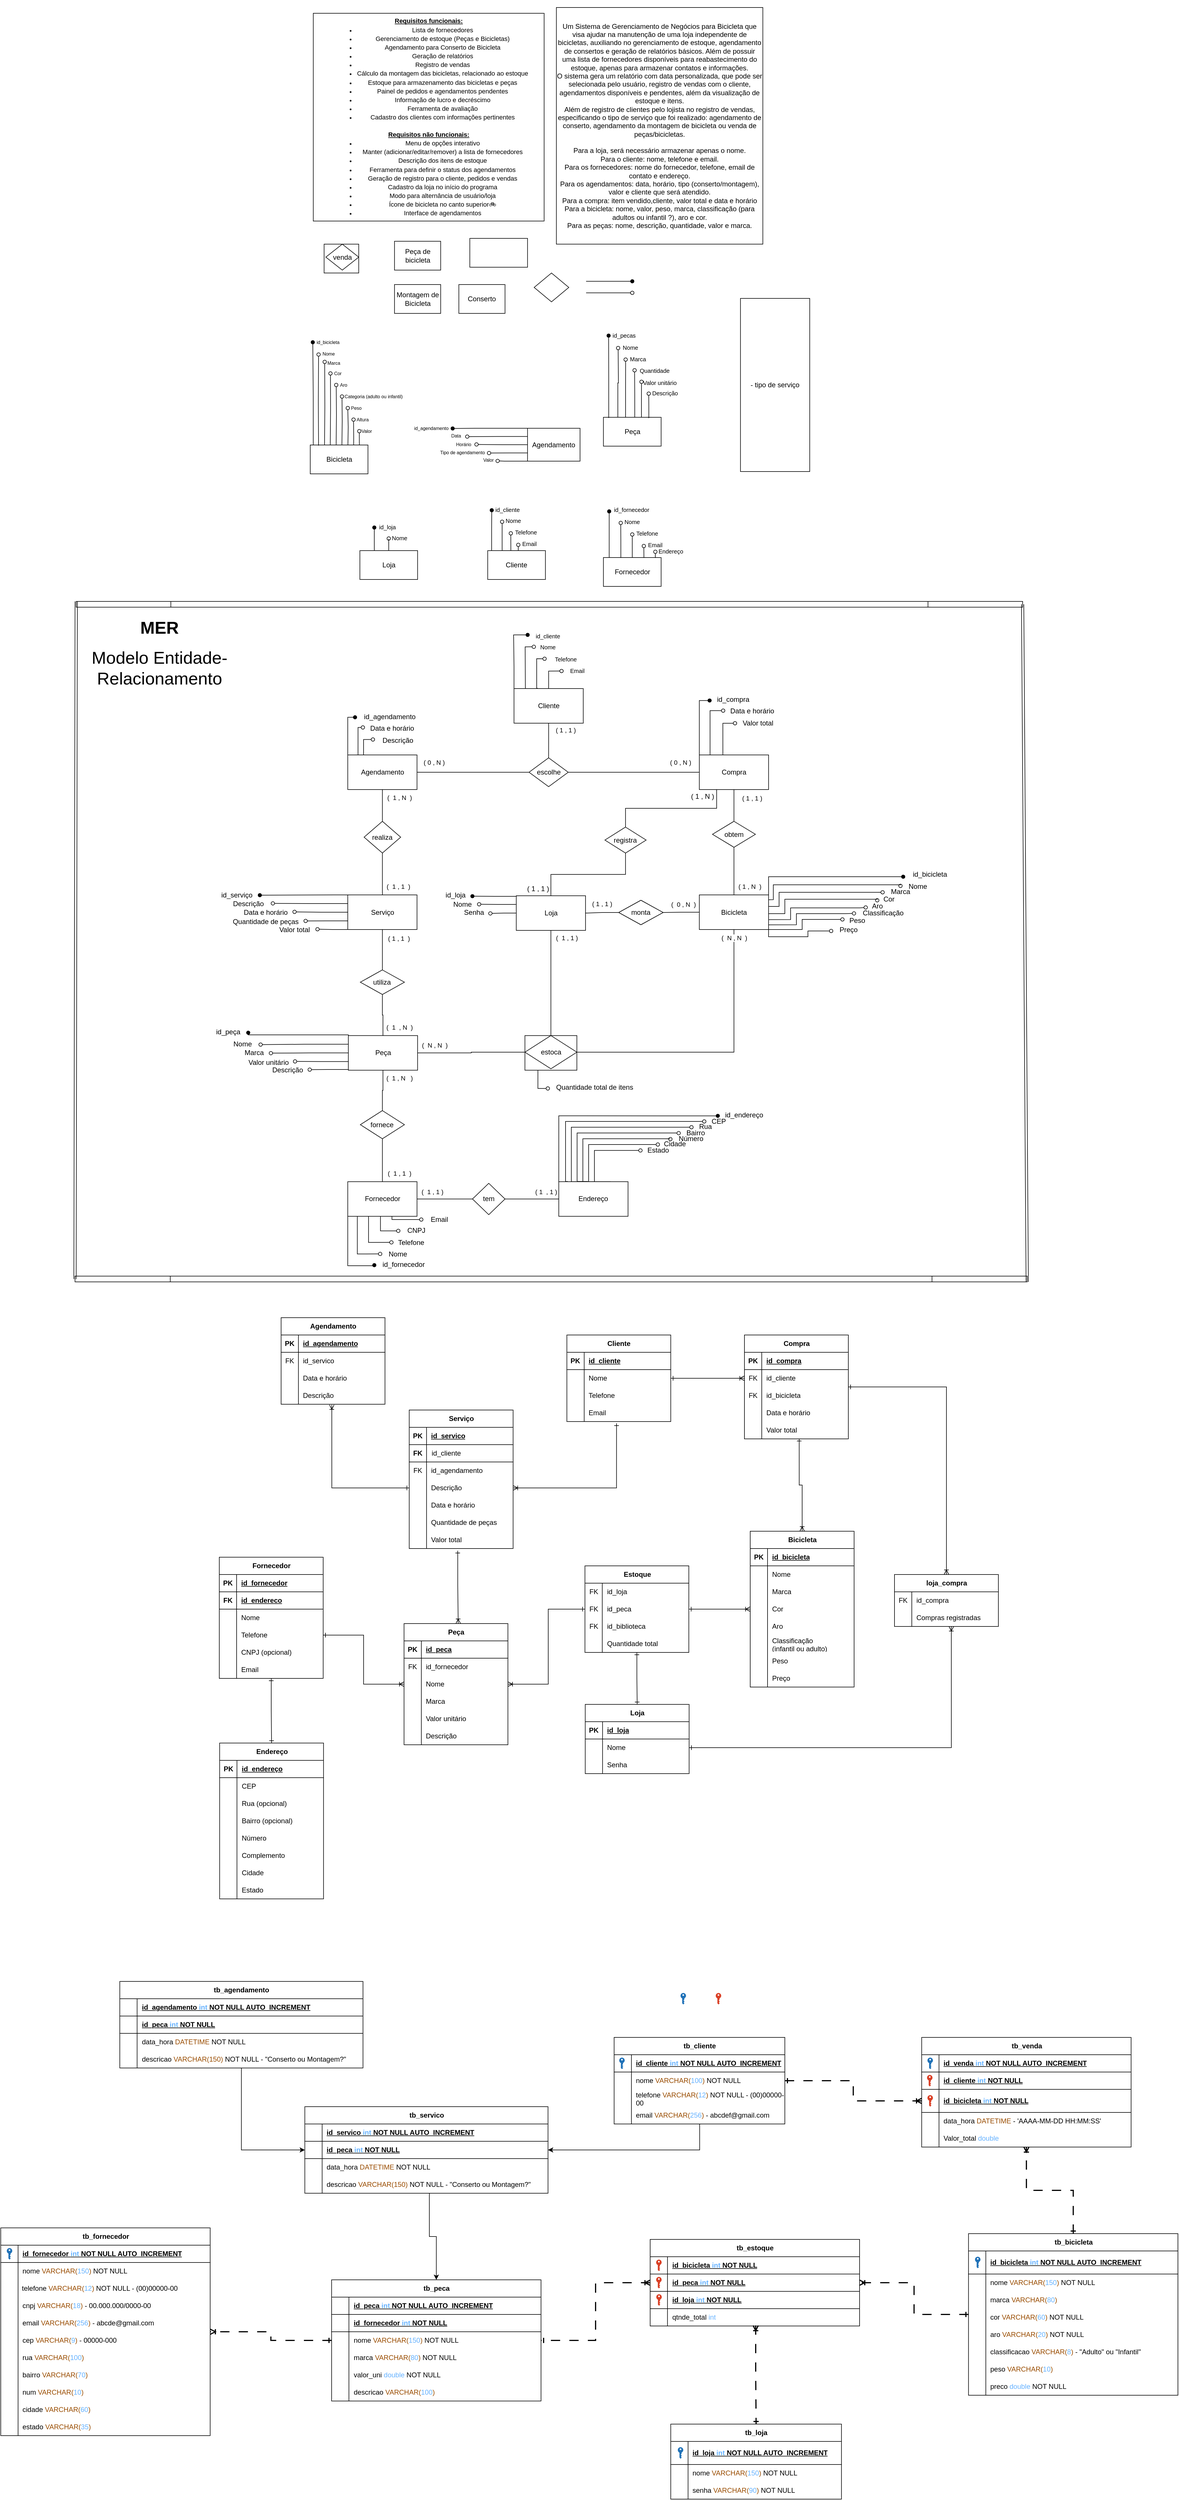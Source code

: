 <mxfile version="25.0.3">
  <diagram name="Página-1" id="RzPXGoUBXxvL-yaraotR">
    <mxGraphModel grid="1" page="1" gridSize="10" guides="1" tooltips="1" connect="1" arrows="1" fold="1" pageScale="1" pageWidth="827" pageHeight="1169" math="0" shadow="0">
      <root>
        <mxCell id="0" />
        <mxCell id="1" parent="0" />
        <mxCell id="S2zRPVGp6p-2-jobWHqQ-74" style="edgeStyle=orthogonalEdgeStyle;rounded=0;orthogonalLoop=1;jettySize=auto;html=1;exitX=0.25;exitY=1;exitDx=0;exitDy=0;endArrow=oval;endFill=0;entryX=-0.002;entryY=0.555;entryDx=0;entryDy=0;entryPerimeter=0;" edge="1" parent="1" source="ZYZVrPEjyWEs3HtO-0v_-81" target="S2zRPVGp6p-2-jobWHqQ-75">
          <mxGeometry relative="1" as="geometry">
            <mxPoint y="2040" as="targetPoint" />
            <Array as="points">
              <mxPoint x="-18" y="2013" />
            </Array>
          </mxGeometry>
        </mxCell>
        <mxCell id="ZYZVrPEjyWEs3HtO-0v_-81" value="" style="rounded=0;whiteSpace=wrap;html=1;fontFamily=Helvetica;fontSize=11;fontColor=default;labelBackgroundColor=default;" vertex="1" parent="1">
          <mxGeometry x="-40.38" y="1921.25" width="90" height="60" as="geometry" />
        </mxCell>
        <mxCell id="A0eGWPXI6FVmZsQ8H6J5-448" value="telefone &lt;font color=&quot;#994c00&quot;&gt;VARCHAR(&lt;/font&gt;&lt;font color=&quot;#66b2ff&quot;&gt;12&lt;/font&gt;&lt;font color=&quot;#994c00&quot;&gt;)&lt;/font&gt; NOT NULL - (00)00000-00" style="shape=partialRectangle;connectable=0;fillColor=none;top=0;left=0;bottom=0;right=0;align=left;spacingLeft=6;overflow=hidden;whiteSpace=wrap;html=1;" vertex="1" parent="1">
          <mxGeometry x="-920" y="4077" width="330" height="30" as="geometry">
            <mxRectangle width="265.82" height="30" as="alternateBounds" />
          </mxGeometry>
        </mxCell>
        <mxCell id="ygF_lhyRRJSf7L5d6sI7-5" value="" style="rounded=0;whiteSpace=wrap;html=1;" vertex="1" parent="1">
          <mxGeometry x="-388.38" y="550" width="60" height="50" as="geometry" />
        </mxCell>
        <mxCell id="KNU0Fs-RdxI1QLgksmc8-16" value="Agendamento" style="rounded=0;whiteSpace=wrap;html=1;" vertex="1" parent="1">
          <mxGeometry x="-35.88" y="869" width="91" height="57" as="geometry" />
        </mxCell>
        <mxCell id="KNU0Fs-RdxI1QLgksmc8-1" value="&lt;font style=&quot;font-size: 11px;&quot;&gt;&lt;br&gt;&lt;br id=&quot;docs-internal-guid-13d931d8-7fff-1c66-3f6d-4145896ef3bb&quot;&gt;&lt;/font&gt;&lt;p style=&quot;line-height: 1.38; margin-top: 0pt; margin-bottom: 0pt; font-size: 11px;&quot; dir=&quot;ltr&quot;&gt;&lt;font style=&quot;font-size: 11px;&quot;&gt;&lt;span style=&quot;font-family: Arial, sans-serif; color: rgb(0, 0, 0); background-color: transparent; font-weight: 700; font-style: normal; font-variant: normal; text-decoration: underline; text-decoration-skip-ink: none; vertical-align: baseline; white-space: pre-wrap;&quot;&gt;Requisitos funcionais:&lt;/span&gt;&lt;/font&gt;&lt;/p&gt;&lt;ul style=&quot;margin-top: 0px; margin-bottom: 0px; padding-inline-start: 48px; font-size: 11px;&quot;&gt;&lt;li aria-level=&quot;1&quot; style=&quot;list-style-type: disc; font-family: Arial, sans-serif; color: rgb(0, 0, 0); background-color: transparent; font-weight: 400; font-style: normal; font-variant: normal; text-decoration: none; vertical-align: baseline; white-space: pre;&quot; dir=&quot;ltr&quot;&gt;&lt;p role=&quot;presentation&quot; style=&quot;line-height:1.38;margin-top:0pt;margin-bottom:0pt;&quot; dir=&quot;ltr&quot;&gt;&lt;font style=&quot;font-size: 11px;&quot;&gt;&lt;span style=&quot;font-family: Arial, sans-serif; color: rgb(0, 0, 0); background-color: transparent; font-weight: 400; font-style: normal; font-variant: normal; text-decoration: none; vertical-align: baseline; white-space: pre-wrap;&quot;&gt;Lista de fornecedores&lt;/span&gt;&lt;/font&gt;&lt;/p&gt;&lt;/li&gt;&lt;li aria-level=&quot;1&quot; style=&quot;list-style-type: disc; font-family: Arial, sans-serif; color: rgb(0, 0, 0); background-color: transparent; font-weight: 400; font-style: normal; font-variant: normal; text-decoration: none; vertical-align: baseline; white-space: pre;&quot; dir=&quot;ltr&quot;&gt;&lt;p role=&quot;presentation&quot; style=&quot;line-height:1.38;margin-top:0pt;margin-bottom:0pt;&quot; dir=&quot;ltr&quot;&gt;&lt;font style=&quot;font-size: 11px;&quot;&gt;&lt;span style=&quot;font-family: Arial, sans-serif; color: rgb(0, 0, 0); background-color: transparent; font-weight: 400; font-style: normal; font-variant: normal; text-decoration: none; vertical-align: baseline; white-space: pre-wrap;&quot;&gt;Gerenciamento de estoque (Peças e Bicicletas)&lt;/span&gt;&lt;/font&gt;&lt;/p&gt;&lt;/li&gt;&lt;li aria-level=&quot;1&quot; style=&quot;list-style-type: disc; font-family: Arial, sans-serif; color: rgb(0, 0, 0); background-color: transparent; font-weight: 400; font-style: normal; font-variant: normal; text-decoration: none; vertical-align: baseline; white-space: pre;&quot; dir=&quot;ltr&quot;&gt;&lt;p role=&quot;presentation&quot; style=&quot;line-height:1.38;margin-top:0pt;margin-bottom:0pt;&quot; dir=&quot;ltr&quot;&gt;&lt;font style=&quot;font-size: 11px;&quot;&gt;&lt;span style=&quot;font-family: Arial, sans-serif; color: rgb(0, 0, 0); background-color: transparent; font-weight: 400; font-style: normal; font-variant: normal; text-decoration: none; vertical-align: baseline; white-space: pre-wrap;&quot;&gt;Agendamento para Conserto de Bicicleta&lt;/span&gt;&lt;/font&gt;&lt;/p&gt;&lt;/li&gt;&lt;li aria-level=&quot;1&quot; style=&quot;list-style-type: disc; font-family: Arial, sans-serif; color: rgb(0, 0, 0); background-color: transparent; font-weight: 400; font-style: normal; font-variant: normal; text-decoration: none; vertical-align: baseline; white-space: pre;&quot; dir=&quot;ltr&quot;&gt;&lt;p role=&quot;presentation&quot; style=&quot;line-height:1.38;margin-top:0pt;margin-bottom:0pt;&quot; dir=&quot;ltr&quot;&gt;&lt;font style=&quot;font-size: 11px;&quot;&gt;&lt;span style=&quot;font-family: Arial, sans-serif; color: rgb(0, 0, 0); background-color: transparent; font-weight: 400; font-style: normal; font-variant: normal; text-decoration: none; vertical-align: baseline; white-space: pre-wrap;&quot;&gt;Geração de relatórios&lt;/span&gt;&lt;/font&gt;&lt;/p&gt;&lt;/li&gt;&lt;li aria-level=&quot;1&quot; style=&quot;list-style-type: disc; font-family: Arial, sans-serif; color: rgb(0, 0, 0); background-color: transparent; font-weight: 400; font-style: normal; font-variant: normal; text-decoration: none; vertical-align: baseline; white-space: pre;&quot; dir=&quot;ltr&quot;&gt;&lt;p role=&quot;presentation&quot; style=&quot;line-height:1.38;margin-top:0pt;margin-bottom:0pt;&quot; dir=&quot;ltr&quot;&gt;&lt;font style=&quot;font-size: 11px;&quot;&gt;&lt;span style=&quot;font-family: Arial, sans-serif; color: rgb(0, 0, 0); background-color: transparent; font-weight: 400; font-style: normal; font-variant: normal; text-decoration: none; vertical-align: baseline; white-space: pre-wrap;&quot;&gt;Registro de vendas&lt;/span&gt;&lt;/font&gt;&lt;/p&gt;&lt;/li&gt;&lt;li aria-level=&quot;1&quot; style=&quot;list-style-type: disc; font-family: Arial, sans-serif; color: rgb(0, 0, 0); background-color: transparent; font-weight: 400; font-style: normal; font-variant: normal; text-decoration: none; vertical-align: baseline; white-space: pre;&quot; dir=&quot;ltr&quot;&gt;&lt;p role=&quot;presentation&quot; style=&quot;line-height:1.38;margin-top:0pt;margin-bottom:0pt;&quot; dir=&quot;ltr&quot;&gt;&lt;font style=&quot;font-size: 11px;&quot;&gt;&lt;span style=&quot;font-family: Arial, sans-serif; color: rgb(0, 0, 0); background-color: transparent; font-weight: 400; font-style: normal; font-variant: normal; text-decoration: none; vertical-align: baseline; white-space: pre-wrap;&quot;&gt;Cálculo da montagem das bicicletas, relacionado ao estoque&lt;/span&gt;&lt;/font&gt;&lt;/p&gt;&lt;/li&gt;&lt;li aria-level=&quot;1&quot; style=&quot;list-style-type: disc; font-family: Arial, sans-serif; color: rgb(0, 0, 0); background-color: transparent; font-weight: 400; font-style: normal; font-variant: normal; text-decoration: none; vertical-align: baseline; white-space: pre;&quot; dir=&quot;ltr&quot;&gt;&lt;p role=&quot;presentation&quot; style=&quot;line-height:1.38;margin-top:0pt;margin-bottom:0pt;&quot; dir=&quot;ltr&quot;&gt;&lt;font style=&quot;font-size: 11px;&quot;&gt;&lt;span style=&quot;font-family: Arial, sans-serif; color: rgb(0, 0, 0); background-color: transparent; font-weight: 400; font-style: normal; font-variant: normal; text-decoration: none; vertical-align: baseline; white-space: pre-wrap;&quot;&gt;Estoque para armazenamento das bicicletas e peças&lt;/span&gt;&lt;/font&gt;&lt;/p&gt;&lt;/li&gt;&lt;li aria-level=&quot;1&quot; style=&quot;list-style-type: disc; font-family: Arial, sans-serif; color: rgb(0, 0, 0); background-color: transparent; font-weight: 400; font-style: normal; font-variant: normal; text-decoration: none; vertical-align: baseline; white-space: pre;&quot; dir=&quot;ltr&quot;&gt;&lt;p role=&quot;presentation&quot; style=&quot;line-height:1.38;margin-top:0pt;margin-bottom:0pt;&quot; dir=&quot;ltr&quot;&gt;&lt;font style=&quot;font-size: 11px;&quot;&gt;&lt;span style=&quot;font-family: Arial, sans-serif; color: rgb(0, 0, 0); background-color: transparent; font-weight: 400; font-style: normal; font-variant: normal; text-decoration: none; vertical-align: baseline; white-space: pre-wrap;&quot;&gt;Painel de pedidos e agendamentos pendentes&lt;/span&gt;&lt;/font&gt;&lt;/p&gt;&lt;/li&gt;&lt;li aria-level=&quot;1&quot; style=&quot;list-style-type: disc; font-family: Arial, sans-serif; color: rgb(0, 0, 0); background-color: transparent; font-weight: 400; font-style: normal; font-variant: normal; text-decoration: none; vertical-align: baseline; white-space: pre;&quot; dir=&quot;ltr&quot;&gt;&lt;p role=&quot;presentation&quot; style=&quot;line-height:1.38;margin-top:0pt;margin-bottom:0pt;&quot; dir=&quot;ltr&quot;&gt;&lt;font style=&quot;font-size: 11px;&quot;&gt;&lt;span style=&quot;font-family: Arial, sans-serif; color: rgb(0, 0, 0); background-color: transparent; font-weight: 400; font-style: normal; font-variant: normal; text-decoration: none; vertical-align: baseline; white-space: pre-wrap;&quot;&gt;Informação de lucro e decréscimo&lt;/span&gt;&lt;/font&gt;&lt;/p&gt;&lt;/li&gt;&lt;li aria-level=&quot;1&quot; style=&quot;list-style-type: disc; font-family: Arial, sans-serif; color: rgb(0, 0, 0); background-color: transparent; font-weight: 400; font-style: normal; font-variant: normal; text-decoration: none; vertical-align: baseline; white-space: pre;&quot; dir=&quot;ltr&quot;&gt;&lt;p role=&quot;presentation&quot; style=&quot;line-height:1.38;margin-top:0pt;margin-bottom:0pt;&quot; dir=&quot;ltr&quot;&gt;&lt;font style=&quot;font-size: 11px;&quot;&gt;&lt;span style=&quot;font-family: Arial, sans-serif; color: rgb(0, 0, 0); background-color: transparent; font-weight: 400; font-style: normal; font-variant: normal; text-decoration: none; vertical-align: baseline; white-space: pre-wrap;&quot;&gt;Ferramenta de avaliação&lt;/span&gt;&lt;/font&gt;&lt;/p&gt;&lt;/li&gt;&lt;li aria-level=&quot;1&quot; style=&quot;list-style-type: disc; font-family: Arial, sans-serif; color: rgb(0, 0, 0); background-color: transparent; font-weight: 400; font-style: normal; font-variant: normal; text-decoration: none; vertical-align: baseline; white-space: pre;&quot; dir=&quot;ltr&quot;&gt;&lt;p role=&quot;presentation&quot; style=&quot;line-height:1.38;margin-top:0pt;margin-bottom:0pt;&quot; dir=&quot;ltr&quot;&gt;&lt;font style=&quot;font-size: 11px;&quot;&gt;&lt;span style=&quot;font-family: Arial, sans-serif; color: rgb(0, 0, 0); background-color: transparent; font-weight: 400; font-style: normal; font-variant: normal; text-decoration: none; vertical-align: baseline; white-space: pre-wrap;&quot;&gt;Cadastro dos clientes com informações pertinentes&lt;/span&gt;&lt;/font&gt;&lt;/p&gt;&lt;/li&gt;&lt;/ul&gt;&lt;font style=&quot;font-size: 11px;&quot;&gt;&lt;br&gt;&lt;/font&gt;&lt;p style=&quot;line-height: 1.38; margin-top: 0pt; margin-bottom: 0pt; font-size: 11px;&quot; dir=&quot;ltr&quot;&gt;&lt;font style=&quot;font-size: 11px;&quot;&gt;&lt;span style=&quot;font-family: Arial, sans-serif; color: rgb(0, 0, 0); background-color: transparent; font-weight: 700; font-style: normal; font-variant: normal; text-decoration: underline; text-decoration-skip-ink: none; vertical-align: baseline; white-space: pre-wrap;&quot;&gt;Requisitos não funcionais:&lt;/span&gt;&lt;/font&gt;&lt;/p&gt;&lt;ul style=&quot;margin-top: 0px; margin-bottom: 0px; padding-inline-start: 48px; font-size: 11px;&quot;&gt;&lt;li aria-level=&quot;1&quot; style=&quot;list-style-type: disc; font-family: Arial, sans-serif; color: rgb(0, 0, 0); background-color: transparent; font-weight: 400; font-style: normal; font-variant: normal; text-decoration: none; vertical-align: baseline; white-space: pre;&quot; dir=&quot;ltr&quot;&gt;&lt;p role=&quot;presentation&quot; style=&quot;line-height:1.38;margin-top:0pt;margin-bottom:0pt;&quot; dir=&quot;ltr&quot;&gt;&lt;font style=&quot;font-size: 11px;&quot;&gt;&lt;span style=&quot;font-family: Arial, sans-serif; color: rgb(0, 0, 0); background-color: transparent; font-weight: 400; font-style: normal; font-variant: normal; text-decoration: none; vertical-align: baseline; white-space: pre-wrap;&quot;&gt;Menu de opções interativo&lt;/span&gt;&lt;/font&gt;&lt;/p&gt;&lt;/li&gt;&lt;li aria-level=&quot;1&quot; style=&quot;list-style-type: disc; font-family: Arial, sans-serif; color: rgb(0, 0, 0); background-color: transparent; font-weight: 400; font-style: normal; font-variant: normal; text-decoration: none; vertical-align: baseline; white-space: pre;&quot; dir=&quot;ltr&quot;&gt;&lt;p role=&quot;presentation&quot; style=&quot;line-height:1.38;margin-top:0pt;margin-bottom:0pt;&quot; dir=&quot;ltr&quot;&gt;&lt;font style=&quot;font-size: 11px;&quot;&gt;&lt;span style=&quot;font-family: Arial, sans-serif; color: rgb(0, 0, 0); background-color: transparent; font-weight: 400; font-style: normal; font-variant: normal; text-decoration: none; vertical-align: baseline; white-space: pre-wrap;&quot;&gt;Manter (adicionar/editar/remover) a lista de fornecedores&lt;/span&gt;&lt;/font&gt;&lt;/p&gt;&lt;/li&gt;&lt;li aria-level=&quot;1&quot; style=&quot;list-style-type: disc; font-family: Arial, sans-serif; color: rgb(0, 0, 0); background-color: transparent; font-weight: 400; font-style: normal; font-variant: normal; text-decoration: none; vertical-align: baseline; white-space: pre;&quot; dir=&quot;ltr&quot;&gt;&lt;p role=&quot;presentation&quot; style=&quot;line-height:1.38;margin-top:0pt;margin-bottom:0pt;&quot; dir=&quot;ltr&quot;&gt;&lt;font style=&quot;font-size: 11px;&quot;&gt;&lt;span style=&quot;font-family: Arial, sans-serif; color: rgb(0, 0, 0); background-color: transparent; font-weight: 400; font-style: normal; font-variant: normal; text-decoration: none; vertical-align: baseline; white-space: pre-wrap;&quot;&gt;Descrição dos itens de estoque&lt;/span&gt;&lt;/font&gt;&lt;/p&gt;&lt;/li&gt;&lt;li aria-level=&quot;1&quot; style=&quot;list-style-type: disc; font-family: Arial, sans-serif; color: rgb(0, 0, 0); background-color: transparent; font-weight: 400; font-style: normal; font-variant: normal; text-decoration: none; vertical-align: baseline; white-space: pre;&quot; dir=&quot;ltr&quot;&gt;&lt;p role=&quot;presentation&quot; style=&quot;line-height:1.38;margin-top:0pt;margin-bottom:0pt;&quot; dir=&quot;ltr&quot;&gt;&lt;font style=&quot;font-size: 11px;&quot;&gt;&lt;span style=&quot;font-family: Arial, sans-serif; color: rgb(0, 0, 0); background-color: transparent; font-weight: 400; font-style: normal; font-variant: normal; text-decoration: none; vertical-align: baseline; white-space: pre-wrap;&quot;&gt;Ferramenta para definir o status dos agendamentos&lt;/span&gt;&lt;/font&gt;&lt;/p&gt;&lt;/li&gt;&lt;li aria-level=&quot;1&quot; style=&quot;list-style-type: disc; font-family: Arial, sans-serif; color: rgb(0, 0, 0); background-color: transparent; font-weight: 400; font-style: normal; font-variant: normal; text-decoration: none; vertical-align: baseline; white-space: pre;&quot; dir=&quot;ltr&quot;&gt;&lt;p role=&quot;presentation&quot; style=&quot;line-height:1.38;margin-top:0pt;margin-bottom:0pt;&quot; dir=&quot;ltr&quot;&gt;&lt;font style=&quot;font-size: 11px;&quot;&gt;&lt;span style=&quot;font-family: Arial, sans-serif; color: rgb(0, 0, 0); background-color: transparent; font-weight: 400; font-style: normal; font-variant: normal; text-decoration: none; vertical-align: baseline; white-space: pre-wrap;&quot;&gt;Geração de registro para o cliente, pedidos e vendas&lt;/span&gt;&lt;/font&gt;&lt;/p&gt;&lt;/li&gt;&lt;li aria-level=&quot;1&quot; style=&quot;list-style-type: disc; font-family: Arial, sans-serif; color: rgb(0, 0, 0); background-color: transparent; font-weight: 400; font-style: normal; font-variant: normal; text-decoration: none; vertical-align: baseline; white-space: pre;&quot; dir=&quot;ltr&quot;&gt;&lt;p role=&quot;presentation&quot; style=&quot;line-height:1.38;margin-top:0pt;margin-bottom:0pt;&quot; dir=&quot;ltr&quot;&gt;&lt;font style=&quot;font-size: 11px;&quot;&gt;&lt;span style=&quot;font-family: Arial, sans-serif; color: rgb(0, 0, 0); background-color: transparent; font-weight: 400; font-style: normal; font-variant: normal; text-decoration: none; vertical-align: baseline; white-space: pre-wrap;&quot;&gt;Cadastro da loja no início do programa&lt;/span&gt;&lt;/font&gt;&lt;/p&gt;&lt;/li&gt;&lt;li aria-level=&quot;1&quot; style=&quot;list-style-type: disc; font-family: Arial, sans-serif; color: rgb(0, 0, 0); background-color: transparent; font-weight: 400; font-style: normal; font-variant: normal; text-decoration: none; vertical-align: baseline; white-space: pre;&quot; dir=&quot;ltr&quot;&gt;&lt;p role=&quot;presentation&quot; style=&quot;line-height:1.38;margin-top:0pt;margin-bottom:0pt;&quot; dir=&quot;ltr&quot;&gt;&lt;font style=&quot;font-size: 11px;&quot;&gt;&lt;span style=&quot;font-family: Arial, sans-serif; color: rgb(0, 0, 0); background-color: transparent; font-weight: 400; font-style: normal; font-variant: normal; text-decoration: none; vertical-align: baseline; white-space: pre-wrap;&quot;&gt;Modo para alternância de usuário/loja&lt;/span&gt;&lt;/font&gt;&lt;/p&gt;&lt;/li&gt;&lt;li aria-level=&quot;1&quot; style=&quot;list-style-type: disc; font-family: Arial, sans-serif; color: rgb(0, 0, 0); background-color: transparent; font-weight: 400; font-style: normal; font-variant: normal; text-decoration: none; vertical-align: baseline; white-space: pre;&quot; dir=&quot;ltr&quot;&gt;&lt;p role=&quot;presentation&quot; style=&quot;line-height:1.38;margin-top:0pt;margin-bottom:0pt;&quot; dir=&quot;ltr&quot;&gt;&lt;font style=&quot;font-size: 11px;&quot;&gt;&lt;span style=&quot;font-family: Arial, sans-serif; color: rgb(0, 0, 0); background-color: transparent; font-weight: 400; font-style: normal; font-variant: normal; text-decoration: none; vertical-align: baseline; white-space: pre-wrap;&quot;&gt;Ícone de bicicleta no canto superior&lt;/span&gt;&lt;span style=&quot;font-family: Arial, sans-serif; color: rgb(0, 0, 0); background-color: transparent; font-weight: 400; font-style: normal; font-variant: normal; text-decoration: none; vertical-align: baseline; white-space: pre-wrap;&quot;&gt;🚲&lt;/span&gt;&lt;/font&gt;&lt;/p&gt;&lt;/li&gt;&lt;li aria-level=&quot;1&quot; style=&quot;list-style-type: disc; font-family: Arial, sans-serif; color: rgb(0, 0, 0); background-color: transparent; font-weight: 400; font-style: normal; font-variant: normal; text-decoration: none; vertical-align: baseline; white-space: pre;&quot; dir=&quot;ltr&quot;&gt;&lt;p role=&quot;presentation&quot; style=&quot;line-height:1.38;margin-top:0pt;margin-bottom:0pt;&quot; dir=&quot;ltr&quot;&gt;&lt;font style=&quot;font-size: 11px;&quot;&gt;&lt;span style=&quot;font-family: Arial, sans-serif; color: rgb(0, 0, 0); background-color: transparent; font-weight: 400; font-style: normal; font-variant: normal; text-decoration: none; vertical-align: baseline; white-space: pre-wrap;&quot;&gt;Interface de agendamentos&lt;/span&gt;&lt;/font&gt;&lt;/p&gt;&lt;/li&gt;&lt;/ul&gt;&lt;font style=&quot;font-size: 11px;&quot;&gt;&lt;br&gt;&lt;br&gt;&lt;/font&gt;" style="rounded=0;whiteSpace=wrap;html=1;" vertex="1" parent="1">
          <mxGeometry x="-407.13" y="150" width="400" height="360" as="geometry" />
        </mxCell>
        <mxCell id="KNU0Fs-RdxI1QLgksmc8-2" value="&lt;div&gt;Um Sistema de Gerenciamento de Negócios para Bicicleta que visa ajudar na manutenção de uma loja independente de bicicletas, auxiliando no gerenciamento de estoque, agendamento de consertos e geração de relatórios básicos. Além de possuir uma lista de fornecedores disponíveis para reabastecimento do estoque, apenas para armazenar contatos e informações.&lt;/div&gt;&lt;div&gt;O sistema gera um relatório com data personalizada, que pode ser selecionada pelo usuário, registro de vendas com o cliente, agendamentos disponíveis e pendentes, além da visualização de estoque e itens.&lt;/div&gt;&lt;div&gt;Além de registro de clientes pelo lojista no registro de vendas, especificando o tipo de serviço que foi realizado: agendamento de conserto, agendamento da montagem de bicicleta ou venda de peças/bicicletas.&lt;/div&gt;&lt;div&gt;&lt;br&gt;&lt;/div&gt;&lt;div&gt;Para a loja, será necessário armazenar apenas o nome.&lt;/div&gt;&lt;div&gt;Para o cliente: nome, telefone e email.&lt;/div&gt;&lt;div&gt;Para os fornecedores: nome do fornecedor, telefone, email de contato e endereço.&lt;/div&gt;&lt;div&gt;Para os agendamentos: data, horário, tipo (conserto/montagem), valor e cliente que será atendido.&lt;/div&gt;&lt;div&gt;Para a compra: item vendido,cliente, valor total e data e horário&lt;br&gt;&lt;/div&gt;&lt;div&gt;Para a bicicleta: nome, valor, peso, marca, classificação (para adultos ou infantil ?), aro e cor.&lt;/div&gt;&lt;div&gt;Para as peças: nome, descrição, quantidade, valor e marca.&lt;br&gt;&lt;/div&gt;" style="rounded=0;whiteSpace=wrap;html=1;" vertex="1" parent="1">
          <mxGeometry x="14.12" y="140" width="357.75" height="410" as="geometry" />
        </mxCell>
        <mxCell id="KNU0Fs-RdxI1QLgksmc8-3" value="" style="html=1;dashed=0;whiteSpace=wrap;" vertex="1" parent="1">
          <mxGeometry x="-135.88" y="540" width="100" height="50" as="geometry" />
        </mxCell>
        <mxCell id="KNU0Fs-RdxI1QLgksmc8-6" value="" style="edgeStyle=orthogonalEdgeStyle;rounded=0;orthogonalLoop=1;jettySize=auto;html=1;endArrow=oval;endFill=1;" edge="1" parent="1">
          <mxGeometry relative="1" as="geometry">
            <mxPoint x="65.62" y="614.41" as="sourcePoint" />
            <mxPoint x="145.62" y="614.41" as="targetPoint" />
          </mxGeometry>
        </mxCell>
        <mxCell id="KNU0Fs-RdxI1QLgksmc8-4" value="" style="shape=rhombus;html=1;dashed=0;whiteSpace=wrap;perimeter=rhombusPerimeter;" vertex="1" parent="1">
          <mxGeometry x="-24.38" y="600" width="60" height="50" as="geometry" />
        </mxCell>
        <mxCell id="KNU0Fs-RdxI1QLgksmc8-7" value="" style="edgeStyle=orthogonalEdgeStyle;rounded=0;orthogonalLoop=1;jettySize=auto;html=1;endArrow=oval;endFill=0;" edge="1" parent="1">
          <mxGeometry relative="1" as="geometry">
            <mxPoint x="65.62" y="634.41" as="sourcePoint" />
            <mxPoint x="145.62" y="634.41" as="targetPoint" />
          </mxGeometry>
        </mxCell>
        <mxCell id="KNU0Fs-RdxI1QLgksmc8-8" value="" style="shape=process;whiteSpace=wrap;html=1;backgroundOutline=1;" vertex="1" parent="1">
          <mxGeometry x="-817.95" y="1169" width="1640" height="10" as="geometry" />
        </mxCell>
        <mxCell id="KNU0Fs-RdxI1QLgksmc8-10" value="&lt;div&gt;Cliente&lt;/div&gt;" style="html=1;dashed=0;whiteSpace=wrap;" vertex="1" parent="1">
          <mxGeometry x="-104.88" y="1081" width="100" height="50" as="geometry" />
        </mxCell>
        <mxCell id="KNU0Fs-RdxI1QLgksmc8-14" value="Peça" style="html=1;dashed=0;whiteSpace=wrap;" vertex="1" parent="1">
          <mxGeometry x="95.62" y="850" width="100" height="50" as="geometry" />
        </mxCell>
        <mxCell id="KNU0Fs-RdxI1QLgksmc8-19" value="" style="edgeStyle=orthogonalEdgeStyle;rounded=0;orthogonalLoop=1;jettySize=auto;html=1;endArrow=oval;endFill=1;exitX=0.068;exitY=0.003;exitDx=0;exitDy=0;exitPerimeter=0;" edge="1" parent="1" source="KNU0Fs-RdxI1QLgksmc8-10">
          <mxGeometry relative="1" as="geometry">
            <mxPoint x="-104.88" y="1055.76" as="sourcePoint" />
            <mxPoint x="-97.88" y="1011" as="targetPoint" />
          </mxGeometry>
        </mxCell>
        <mxCell id="KNU0Fs-RdxI1QLgksmc8-20" value="id_cliente" style="text;html=1;align=center;verticalAlign=middle;resizable=0;points=[];autosize=1;strokeColor=none;fillColor=none;fontSize=10;" vertex="1" parent="1">
          <mxGeometry x="-105.88" y="995" width="70" height="30" as="geometry" />
        </mxCell>
        <mxCell id="KNU0Fs-RdxI1QLgksmc8-21" value="" style="edgeStyle=orthogonalEdgeStyle;rounded=0;orthogonalLoop=1;jettySize=auto;html=1;endArrow=oval;endFill=0;exitX=0.25;exitY=0;exitDx=0;exitDy=0;" edge="1" parent="1" source="KNU0Fs-RdxI1QLgksmc8-10">
          <mxGeometry relative="1" as="geometry">
            <mxPoint x="-64.88" y="1061" as="sourcePoint" />
            <mxPoint x="-79.88" y="1031" as="targetPoint" />
          </mxGeometry>
        </mxCell>
        <mxCell id="KNU0Fs-RdxI1QLgksmc8-22" value="&lt;font style=&quot;font-size: 10px;&quot;&gt;Nome&lt;/font&gt;" style="text;html=1;align=center;verticalAlign=middle;resizable=0;points=[];autosize=1;strokeColor=none;fillColor=none;" vertex="1" parent="1">
          <mxGeometry x="-85.88" y="1014" width="50" height="30" as="geometry" />
        </mxCell>
        <mxCell id="KNU0Fs-RdxI1QLgksmc8-23" value="" style="edgeStyle=orthogonalEdgeStyle;rounded=0;orthogonalLoop=1;jettySize=auto;html=1;endArrow=oval;endFill=0;exitX=0.401;exitY=0.01;exitDx=0;exitDy=0;exitPerimeter=0;" edge="1" parent="1" source="KNU0Fs-RdxI1QLgksmc8-10">
          <mxGeometry relative="1" as="geometry">
            <mxPoint x="25.12" y="1051" as="sourcePoint" />
            <mxPoint x="-64.88" y="1051" as="targetPoint" />
          </mxGeometry>
        </mxCell>
        <mxCell id="KNU0Fs-RdxI1QLgksmc8-24" value="&lt;font style=&quot;font-size: 10px;&quot;&gt;Telefone&lt;/font&gt;" style="text;html=1;align=center;verticalAlign=middle;resizable=0;points=[];autosize=1;strokeColor=none;fillColor=none;" vertex="1" parent="1">
          <mxGeometry x="-73.88" y="1034" width="70" height="30" as="geometry" />
        </mxCell>
        <mxCell id="KNU0Fs-RdxI1QLgksmc8-25" value="" style="edgeStyle=orthogonalEdgeStyle;rounded=0;orthogonalLoop=1;jettySize=auto;html=1;endArrow=oval;endFill=0;exitX=0.529;exitY=-0.009;exitDx=0;exitDy=0;exitPerimeter=0;" edge="1" parent="1" source="KNU0Fs-RdxI1QLgksmc8-10">
          <mxGeometry relative="1" as="geometry">
            <mxPoint x="-54.88" y="1071" as="sourcePoint" />
            <mxPoint x="-51.88" y="1071" as="targetPoint" />
          </mxGeometry>
        </mxCell>
        <mxCell id="KNU0Fs-RdxI1QLgksmc8-26" value="&lt;font style=&quot;font-size: 10px;&quot;&gt;Email&lt;/font&gt;" style="text;html=1;align=center;verticalAlign=middle;resizable=0;points=[];autosize=1;strokeColor=none;fillColor=none;" vertex="1" parent="1">
          <mxGeometry x="-57.88" y="1054" width="50" height="30" as="geometry" />
        </mxCell>
        <mxCell id="KNU0Fs-RdxI1QLgksmc8-39" value="" style="edgeStyle=orthogonalEdgeStyle;rounded=0;orthogonalLoop=1;jettySize=auto;html=1;endArrow=oval;endFill=1;exitX=0;exitY=0;exitDx=0;exitDy=0;entryX=0.972;entryY=0.547;entryDx=0;entryDy=0;entryPerimeter=0;" edge="1" parent="1" source="KNU0Fs-RdxI1QLgksmc8-16" target="KNU0Fs-RdxI1QLgksmc8-40">
          <mxGeometry relative="1" as="geometry">
            <mxPoint x="-79.38" y="822" as="sourcePoint" />
            <mxPoint x="-165.88" y="870" as="targetPoint" />
            <Array as="points">
              <mxPoint x="-126.88" y="870" />
            </Array>
          </mxGeometry>
        </mxCell>
        <mxCell id="KNU0Fs-RdxI1QLgksmc8-40" value="&lt;font style=&quot;font-size: 8px;&quot;&gt;id_agendamento&lt;/font&gt;" style="text;html=1;align=center;verticalAlign=middle;resizable=0;points=[];autosize=1;strokeColor=none;fillColor=none;" vertex="1" parent="1">
          <mxGeometry x="-243.38" y="853" width="80" height="30" as="geometry" />
        </mxCell>
        <mxCell id="KNU0Fs-RdxI1QLgksmc8-41" value="" style="edgeStyle=orthogonalEdgeStyle;rounded=0;orthogonalLoop=1;jettySize=auto;html=1;endArrow=oval;endFill=0;exitX=0;exitY=0.25;exitDx=0;exitDy=0;entryX=0.982;entryY=0.582;entryDx=0;entryDy=0;entryPerimeter=0;" edge="1" parent="1" source="KNU0Fs-RdxI1QLgksmc8-16" target="KNU0Fs-RdxI1QLgksmc8-45">
          <mxGeometry relative="1" as="geometry">
            <mxPoint x="-79.38" y="822" as="sourcePoint" />
            <mxPoint x="-145.88" y="883" as="targetPoint" />
          </mxGeometry>
        </mxCell>
        <mxCell id="KNU0Fs-RdxI1QLgksmc8-42" value="" style="edgeStyle=orthogonalEdgeStyle;rounded=0;orthogonalLoop=1;jettySize=auto;html=1;endArrow=oval;endFill=0;exitX=0;exitY=0.5;exitDx=0;exitDy=0;entryX=0.951;entryY=0.535;entryDx=0;entryDy=0;entryPerimeter=0;" edge="1" parent="1" source="KNU0Fs-RdxI1QLgksmc8-16" target="KNU0Fs-RdxI1QLgksmc8-46">
          <mxGeometry relative="1" as="geometry">
            <mxPoint x="-69.38" y="857" as="sourcePoint" />
            <mxPoint x="-125.88" y="897" as="targetPoint" />
          </mxGeometry>
        </mxCell>
        <mxCell id="KNU0Fs-RdxI1QLgksmc8-43" value="" style="edgeStyle=orthogonalEdgeStyle;rounded=0;orthogonalLoop=1;jettySize=auto;html=1;endArrow=oval;endFill=0;exitX=0;exitY=0.75;exitDx=0;exitDy=0;entryX=0.968;entryY=0.565;entryDx=0;entryDy=0;entryPerimeter=0;" edge="1" parent="1" source="KNU0Fs-RdxI1QLgksmc8-16" target="KNU0Fs-RdxI1QLgksmc8-47">
          <mxGeometry relative="1" as="geometry">
            <mxPoint x="-59.38" y="842" as="sourcePoint" />
            <mxPoint x="-105.88" y="912" as="targetPoint" />
          </mxGeometry>
        </mxCell>
        <mxCell id="KNU0Fs-RdxI1QLgksmc8-44" value="" style="edgeStyle=orthogonalEdgeStyle;rounded=0;orthogonalLoop=1;jettySize=auto;html=1;endArrow=oval;endFill=0;exitX=0;exitY=1;exitDx=0;exitDy=0;entryX=0.904;entryY=0.586;entryDx=0;entryDy=0;entryPerimeter=0;" edge="1" parent="1" source="KNU0Fs-RdxI1QLgksmc8-16" target="KNU0Fs-RdxI1QLgksmc8-51">
          <mxGeometry relative="1" as="geometry">
            <mxPoint x="-40.63" y="926" as="sourcePoint" />
            <mxPoint x="-88.63" y="926" as="targetPoint" />
            <Array as="points">
              <mxPoint x="-75.88" y="926" />
            </Array>
          </mxGeometry>
        </mxCell>
        <mxCell id="KNU0Fs-RdxI1QLgksmc8-45" value="&lt;font style=&quot;font-size: 8px;&quot;&gt;Data&lt;/font&gt;" style="text;html=1;align=center;verticalAlign=middle;resizable=0;points=[];autosize=1;strokeColor=none;fillColor=none;fontSize=10;" vertex="1" parent="1">
          <mxGeometry x="-179.63" y="866" width="40" height="30" as="geometry" />
        </mxCell>
        <mxCell id="KNU0Fs-RdxI1QLgksmc8-46" value="&lt;font style=&quot;font-size: 8px;&quot;&gt;Horário&lt;/font&gt;" style="text;html=1;align=center;verticalAlign=middle;resizable=0;points=[];autosize=1;strokeColor=none;fillColor=none;fontSize=10;" vertex="1" parent="1">
          <mxGeometry x="-171.88" y="881" width="50" height="30" as="geometry" />
        </mxCell>
        <mxCell id="KNU0Fs-RdxI1QLgksmc8-47" value="&lt;font style=&quot;font-size: 8px;&quot;&gt;Tipo de agendamento&lt;/font&gt;" style="text;html=1;align=center;verticalAlign=middle;resizable=0;points=[];autosize=1;strokeColor=none;fillColor=none;fontSize=10;" vertex="1" parent="1">
          <mxGeometry x="-199.38" y="895" width="100" height="30" as="geometry" />
        </mxCell>
        <mxCell id="KNU0Fs-RdxI1QLgksmc8-51" value="&lt;font style=&quot;font-size: 8px;&quot;&gt;Valor&lt;/font&gt;" style="text;html=1;align=center;verticalAlign=middle;resizable=0;points=[];autosize=1;strokeColor=none;fillColor=none;" vertex="1" parent="1">
          <mxGeometry x="-123.88" y="908" width="40" height="30" as="geometry" />
        </mxCell>
        <mxCell id="KNU0Fs-RdxI1QLgksmc8-73" value="" style="edgeStyle=orthogonalEdgeStyle;rounded=0;orthogonalLoop=1;jettySize=auto;html=1;endArrow=oval;endFill=1;exitX=0.092;exitY=0.023;exitDx=0;exitDy=0;exitPerimeter=0;" edge="1" parent="1" source="KNU0Fs-RdxI1QLgksmc8-14">
          <mxGeometry relative="1" as="geometry">
            <mxPoint x="104.92" y="817.27" as="sourcePoint" />
            <mxPoint x="104.62" y="708.52" as="targetPoint" />
          </mxGeometry>
        </mxCell>
        <mxCell id="KNU0Fs-RdxI1QLgksmc8-74" value="&lt;div style=&quot;font-size: 10px;&quot;&gt;id_pecas&lt;/div&gt;" style="text;html=1;align=center;verticalAlign=middle;resizable=0;points=[];autosize=1;strokeColor=none;fillColor=none;fontSize=10;" vertex="1" parent="1">
          <mxGeometry x="95.62" y="692.52" width="70" height="30" as="geometry" />
        </mxCell>
        <mxCell id="KNU0Fs-RdxI1QLgksmc8-75" value="Nome" style="text;html=1;align=center;verticalAlign=middle;resizable=0;points=[];autosize=1;strokeColor=none;fillColor=none;fontSize=10;" vertex="1" parent="1">
          <mxGeometry x="116.62" y="713.52" width="50" height="30" as="geometry" />
        </mxCell>
        <mxCell id="KNU0Fs-RdxI1QLgksmc8-76" value="Quantidade" style="text;html=1;align=center;verticalAlign=middle;resizable=0;points=[];autosize=1;strokeColor=none;fillColor=none;fontSize=10;" vertex="1" parent="1">
          <mxGeometry x="143.62" y="753.52" width="80" height="30" as="geometry" />
        </mxCell>
        <mxCell id="KNU0Fs-RdxI1QLgksmc8-77" value="Valor unitário" style="text;html=1;align=center;verticalAlign=middle;resizable=0;points=[];autosize=1;strokeColor=none;fillColor=none;fontSize=10;" vertex="1" parent="1">
          <mxGeometry x="152.62" y="774.52" width="80" height="30" as="geometry" />
        </mxCell>
        <mxCell id="KNU0Fs-RdxI1QLgksmc8-78" value="Marca" style="text;html=1;align=center;verticalAlign=middle;resizable=0;points=[];autosize=1;strokeColor=none;fillColor=none;fontSize=10;" vertex="1" parent="1">
          <mxGeometry x="129.62" y="733.52" width="50" height="30" as="geometry" />
        </mxCell>
        <mxCell id="KNU0Fs-RdxI1QLgksmc8-79" value="&lt;div style=&quot;font-size: 10px;&quot;&gt;Descrição&lt;/div&gt;" style="text;html=1;align=center;verticalAlign=middle;resizable=0;points=[];autosize=1;strokeColor=none;fillColor=none;fontSize=10;" vertex="1" parent="1">
          <mxGeometry x="167.25" y="793" width="70" height="30" as="geometry" />
        </mxCell>
        <mxCell id="KNU0Fs-RdxI1QLgksmc8-80" value="" style="edgeStyle=orthogonalEdgeStyle;rounded=0;orthogonalLoop=1;jettySize=auto;html=1;endArrow=oval;endFill=0;exitX=0.25;exitY=0;exitDx=0;exitDy=0;" edge="1" parent="1" source="KNU0Fs-RdxI1QLgksmc8-14">
          <mxGeometry relative="1" as="geometry">
            <mxPoint x="121.12" y="819.47" as="sourcePoint" />
            <mxPoint x="121.12" y="730" as="targetPoint" />
          </mxGeometry>
        </mxCell>
        <mxCell id="KNU0Fs-RdxI1QLgksmc8-81" value="" style="edgeStyle=orthogonalEdgeStyle;rounded=0;orthogonalLoop=1;jettySize=auto;html=1;endArrow=oval;endFill=0;exitX=0.384;exitY=0.005;exitDx=0;exitDy=0;exitPerimeter=0;" edge="1" parent="1" source="KNU0Fs-RdxI1QLgksmc8-14">
          <mxGeometry relative="1" as="geometry">
            <mxPoint x="134.62" y="819.47" as="sourcePoint" />
            <mxPoint x="134.12" y="750" as="targetPoint" />
          </mxGeometry>
        </mxCell>
        <mxCell id="KNU0Fs-RdxI1QLgksmc8-82" value="" style="edgeStyle=orthogonalEdgeStyle;rounded=0;orthogonalLoop=1;jettySize=auto;html=1;endArrow=oval;endFill=0;exitX=0.543;exitY=-0.007;exitDx=0;exitDy=0;exitPerimeter=0;" edge="1" parent="1" source="KNU0Fs-RdxI1QLgksmc8-14">
          <mxGeometry relative="1" as="geometry">
            <mxPoint x="149.62" y="818.52" as="sourcePoint" />
            <mxPoint x="149.62" y="768.52" as="targetPoint" />
          </mxGeometry>
        </mxCell>
        <mxCell id="KNU0Fs-RdxI1QLgksmc8-83" value="" style="edgeStyle=orthogonalEdgeStyle;rounded=0;orthogonalLoop=1;jettySize=auto;html=1;endArrow=oval;endFill=0;exitX=0.659;exitY=0.005;exitDx=0;exitDy=0;exitPerimeter=0;" edge="1" parent="1" source="KNU0Fs-RdxI1QLgksmc8-14">
          <mxGeometry relative="1" as="geometry">
            <mxPoint x="162.02" y="818.07" as="sourcePoint" />
            <mxPoint x="161.62" y="788.52" as="targetPoint" />
          </mxGeometry>
        </mxCell>
        <mxCell id="KNU0Fs-RdxI1QLgksmc8-84" value="" style="edgeStyle=orthogonalEdgeStyle;rounded=0;orthogonalLoop=1;jettySize=auto;html=1;endArrow=oval;endFill=0;exitX=0.787;exitY=0.029;exitDx=0;exitDy=0;exitPerimeter=0;" edge="1" parent="1" source="KNU0Fs-RdxI1QLgksmc8-14">
          <mxGeometry relative="1" as="geometry">
            <mxPoint x="174.12" y="819.02" as="sourcePoint" />
            <mxPoint x="174.12" y="809" as="targetPoint" />
          </mxGeometry>
        </mxCell>
        <mxCell id="KNU0Fs-RdxI1QLgksmc8-91" value="&lt;div&gt;Fornecedor&lt;/div&gt;" style="html=1;dashed=0;whiteSpace=wrap;" vertex="1" parent="1">
          <mxGeometry x="95.62" y="1093" width="100" height="50" as="geometry" />
        </mxCell>
        <mxCell id="KNU0Fs-RdxI1QLgksmc8-92" value="" style="edgeStyle=orthogonalEdgeStyle;rounded=0;orthogonalLoop=1;jettySize=auto;html=1;endArrow=oval;endFill=1;fontSize=10;" edge="1" parent="1">
          <mxGeometry relative="1" as="geometry">
            <mxPoint x="105.62" y="1093" as="sourcePoint" />
            <mxPoint x="105.62" y="1013" as="targetPoint" />
          </mxGeometry>
        </mxCell>
        <mxCell id="KNU0Fs-RdxI1QLgksmc8-93" value="" style="edgeStyle=orthogonalEdgeStyle;rounded=0;orthogonalLoop=1;jettySize=auto;html=1;endArrow=oval;endFill=0;exitX=0.5;exitY=0;exitDx=0;exitDy=0;fontSize=10;" edge="1" parent="1" source="KNU0Fs-RdxI1QLgksmc8-91">
          <mxGeometry relative="1" as="geometry">
            <mxPoint x="135.62" y="1043" as="sourcePoint" />
            <mxPoint x="145.62" y="1053" as="targetPoint" />
          </mxGeometry>
        </mxCell>
        <mxCell id="KNU0Fs-RdxI1QLgksmc8-94" value="" style="edgeStyle=orthogonalEdgeStyle;rounded=0;orthogonalLoop=1;jettySize=auto;html=1;endArrow=oval;endFill=0;exitX=0.302;exitY=0.012;exitDx=0;exitDy=0;exitPerimeter=0;fontSize=10;" edge="1" parent="1" source="KNU0Fs-RdxI1QLgksmc8-91">
          <mxGeometry relative="1" as="geometry">
            <mxPoint x="125.62" y="1093" as="sourcePoint" />
            <mxPoint x="125.62" y="1033" as="targetPoint" />
          </mxGeometry>
        </mxCell>
        <mxCell id="KNU0Fs-RdxI1QLgksmc8-95" value="" style="edgeStyle=orthogonalEdgeStyle;rounded=0;orthogonalLoop=1;jettySize=auto;html=1;endArrow=oval;endFill=0;exitX=0.702;exitY=0.012;exitDx=0;exitDy=0;exitPerimeter=0;fontSize=10;" edge="1" parent="1" source="KNU0Fs-RdxI1QLgksmc8-91">
          <mxGeometry relative="1" as="geometry">
            <mxPoint x="165.62" y="1093" as="sourcePoint" />
            <mxPoint x="165.62" y="1073" as="targetPoint" />
          </mxGeometry>
        </mxCell>
        <mxCell id="KNU0Fs-RdxI1QLgksmc8-96" value="" style="edgeStyle=orthogonalEdgeStyle;rounded=0;orthogonalLoop=1;jettySize=auto;html=1;endArrow=oval;endFill=0;exitX=0.899;exitY=0.012;exitDx=0;exitDy=0;exitPerimeter=0;fontSize=10;" edge="1" parent="1" source="KNU0Fs-RdxI1QLgksmc8-91">
          <mxGeometry relative="1" as="geometry">
            <mxPoint x="185.62" y="1093" as="sourcePoint" />
            <mxPoint x="185.62" y="1083" as="targetPoint" />
          </mxGeometry>
        </mxCell>
        <mxCell id="KNU0Fs-RdxI1QLgksmc8-97" value="&lt;font style=&quot;font-size: 10px;&quot;&gt;id_fornecedor&lt;/font&gt;" style="text;html=1;align=center;verticalAlign=middle;resizable=0;points=[];autosize=1;strokeColor=none;fillColor=none;fontSize=10;" vertex="1" parent="1">
          <mxGeometry x="98.62" y="995" width="90" height="30" as="geometry" />
        </mxCell>
        <mxCell id="KNU0Fs-RdxI1QLgksmc8-98" value="&lt;font style=&quot;font-size: 10px;&quot;&gt;Nome&lt;/font&gt;" style="text;html=1;align=center;verticalAlign=middle;resizable=0;points=[];autosize=1;strokeColor=none;fillColor=none;fontSize=10;" vertex="1" parent="1">
          <mxGeometry x="119.62" y="1016" width="50" height="30" as="geometry" />
        </mxCell>
        <mxCell id="KNU0Fs-RdxI1QLgksmc8-99" value="&lt;font style=&quot;font-size: 10px;&quot;&gt;Telefone&lt;/font&gt;" style="text;html=1;align=center;verticalAlign=middle;resizable=0;points=[];autosize=1;strokeColor=none;fillColor=none;fontSize=10;" vertex="1" parent="1">
          <mxGeometry x="135.62" y="1036" width="70" height="30" as="geometry" />
        </mxCell>
        <mxCell id="KNU0Fs-RdxI1QLgksmc8-100" value="&lt;font style=&quot;font-size: 10px;&quot;&gt;Email&lt;/font&gt;" style="text;html=1;align=center;verticalAlign=middle;resizable=0;points=[];autosize=1;strokeColor=none;fillColor=none;fontSize=10;" vertex="1" parent="1">
          <mxGeometry x="159.62" y="1056" width="50" height="30" as="geometry" />
        </mxCell>
        <mxCell id="KNU0Fs-RdxI1QLgksmc8-101" value="&lt;font style=&quot;font-size: 10px;&quot;&gt;Endereço&lt;/font&gt;" style="text;html=1;align=center;verticalAlign=middle;resizable=0;points=[];autosize=1;strokeColor=none;fillColor=none;fontSize=10;" vertex="1" parent="1">
          <mxGeometry x="176.62" y="1067" width="70" height="30" as="geometry" />
        </mxCell>
        <mxCell id="KNU0Fs-RdxI1QLgksmc8-154" value="&lt;div&gt;Bicicleta&lt;/div&gt;" style="html=1;dashed=0;whiteSpace=wrap;" vertex="1" parent="1">
          <mxGeometry x="-412.38" y="898" width="100" height="50" as="geometry" />
        </mxCell>
        <mxCell id="KNU0Fs-RdxI1QLgksmc8-155" value="" style="edgeStyle=orthogonalEdgeStyle;rounded=0;orthogonalLoop=1;jettySize=auto;html=1;endArrow=oval;endFill=1;exitX=0.052;exitY=0.008;exitDx=0;exitDy=0;exitPerimeter=0;entryX=0.073;entryY=0.5;entryDx=0;entryDy=0;entryPerimeter=0;" edge="1" parent="1" source="KNU0Fs-RdxI1QLgksmc8-154" target="KNU0Fs-RdxI1QLgksmc8-163">
          <mxGeometry relative="1" as="geometry">
            <mxPoint x="-407.53" y="898.45" as="sourcePoint" />
            <mxPoint x="-407.38" y="734" as="targetPoint" />
            <Array as="points">
              <mxPoint x="-407.38" y="814" />
              <mxPoint x="-408.38" y="814" />
            </Array>
          </mxGeometry>
        </mxCell>
        <mxCell id="KNU0Fs-RdxI1QLgksmc8-156" value="" style="edgeStyle=orthogonalEdgeStyle;rounded=0;orthogonalLoop=1;jettySize=auto;html=1;endArrow=oval;endFill=0;exitX=0.144;exitY=0;exitDx=0;exitDy=0;exitPerimeter=0;entryX=0.085;entryY=0.56;entryDx=0;entryDy=0;entryPerimeter=0;" edge="1" parent="1" source="KNU0Fs-RdxI1QLgksmc8-154" target="KNU0Fs-RdxI1QLgksmc8-164">
          <mxGeometry relative="1" as="geometry">
            <mxPoint x="-397.43" y="898.75" as="sourcePoint" />
            <mxPoint x="-397.38" y="754" as="targetPoint" />
            <Array as="points">
              <mxPoint x="-398.38" y="899" />
              <mxPoint x="-398.38" y="899" />
              <mxPoint x="-398.38" y="824" />
              <mxPoint x="-398.38" y="824" />
            </Array>
          </mxGeometry>
        </mxCell>
        <mxCell id="KNU0Fs-RdxI1QLgksmc8-157" value="" style="edgeStyle=orthogonalEdgeStyle;rounded=0;orthogonalLoop=1;jettySize=auto;html=1;endArrow=oval;endFill=0;exitX=0.299;exitY=0.002;exitDx=0;exitDy=0;exitPerimeter=0;entryX=0.2;entryY=0.4;entryDx=0;entryDy=0;entryPerimeter=0;" edge="1" parent="1" target="KNU0Fs-RdxI1QLgksmc8-165">
          <mxGeometry relative="1" as="geometry">
            <mxPoint x="-387.63" y="898.1" as="sourcePoint" />
            <mxPoint x="-387.38" y="764" as="targetPoint" />
          </mxGeometry>
        </mxCell>
        <mxCell id="KNU0Fs-RdxI1QLgksmc8-158" value="" style="edgeStyle=orthogonalEdgeStyle;rounded=0;orthogonalLoop=1;jettySize=auto;html=1;endArrow=oval;endFill=0;exitX=0.398;exitY=0.006;exitDx=0;exitDy=0;exitPerimeter=0;" edge="1" parent="1">
          <mxGeometry relative="1" as="geometry">
            <mxPoint x="-377.73" y="898.3" as="sourcePoint" />
            <mxPoint x="-377.38" y="774" as="targetPoint" />
          </mxGeometry>
        </mxCell>
        <mxCell id="KNU0Fs-RdxI1QLgksmc8-159" value="" style="edgeStyle=orthogonalEdgeStyle;rounded=0;orthogonalLoop=1;jettySize=auto;html=1;endArrow=oval;endFill=0;exitX=0.5;exitY=0;exitDx=0;exitDy=0;" edge="1" parent="1">
          <mxGeometry relative="1" as="geometry">
            <mxPoint x="-367.53" y="898" as="sourcePoint" />
            <mxPoint x="-367.38" y="794" as="targetPoint" />
          </mxGeometry>
        </mxCell>
        <mxCell id="KNU0Fs-RdxI1QLgksmc8-160" value="" style="edgeStyle=orthogonalEdgeStyle;rounded=0;orthogonalLoop=1;jettySize=auto;html=1;endArrow=oval;endFill=0;exitX=0.6;exitY=0.004;exitDx=0;exitDy=0;exitPerimeter=0;" edge="1" parent="1">
          <mxGeometry relative="1" as="geometry">
            <mxPoint x="-357.53" y="898.2" as="sourcePoint" />
            <mxPoint x="-357.38" y="814" as="targetPoint" />
            <Array as="points" />
          </mxGeometry>
        </mxCell>
        <mxCell id="KNU0Fs-RdxI1QLgksmc8-161" value="" style="edgeStyle=orthogonalEdgeStyle;rounded=0;orthogonalLoop=1;jettySize=auto;html=1;endArrow=oval;endFill=0;exitX=0.704;exitY=0.01;exitDx=0;exitDy=0;exitPerimeter=0;" edge="1" parent="1">
          <mxGeometry relative="1" as="geometry">
            <mxPoint x="-347.13" y="898.5" as="sourcePoint" />
            <mxPoint x="-347.38" y="834" as="targetPoint" />
          </mxGeometry>
        </mxCell>
        <mxCell id="KNU0Fs-RdxI1QLgksmc8-162" value="" style="edgeStyle=orthogonalEdgeStyle;rounded=0;orthogonalLoop=1;jettySize=auto;html=1;endArrow=oval;endFill=0;exitX=0.804;exitY=0.004;exitDx=0;exitDy=0;exitPerimeter=0;fontSize=8;" edge="1" parent="1">
          <mxGeometry relative="1" as="geometry">
            <mxPoint x="-337.13" y="898.2" as="sourcePoint" />
            <mxPoint x="-337.38" y="854" as="targetPoint" />
            <Array as="points">
              <mxPoint x="-337.53" y="884" />
            </Array>
          </mxGeometry>
        </mxCell>
        <mxCell id="KNU0Fs-RdxI1QLgksmc8-163" value="&lt;font style=&quot;font-size: 8px;&quot;&gt;id_bicicleta&lt;/font&gt;" style="text;html=1;align=center;verticalAlign=middle;resizable=0;points=[];autosize=1;strokeColor=none;fillColor=none;fontSize=8;" vertex="1" parent="1">
          <mxGeometry x="-412.38" y="710" width="60" height="20" as="geometry" />
        </mxCell>
        <mxCell id="KNU0Fs-RdxI1QLgksmc8-164" value="&lt;font style=&quot;font-size: 8px;&quot;&gt;Nome&lt;/font&gt;" style="text;html=1;align=center;verticalAlign=middle;resizable=0;points=[];autosize=1;strokeColor=none;fillColor=none;fontSize=8;" vertex="1" parent="1">
          <mxGeometry x="-401.38" y="730" width="40" height="20" as="geometry" />
        </mxCell>
        <mxCell id="KNU0Fs-RdxI1QLgksmc8-165" value="&lt;div style=&quot;font-size: 8px;&quot;&gt;&lt;font style=&quot;font-size: 8px;&quot;&gt;Marca&lt;/font&gt;&lt;/div&gt;" style="text;html=1;align=center;verticalAlign=middle;resizable=0;points=[];autosize=1;strokeColor=none;fillColor=none;fontSize=8;" vertex="1" parent="1">
          <mxGeometry x="-397.38" y="746" width="50" height="20" as="geometry" />
        </mxCell>
        <mxCell id="KNU0Fs-RdxI1QLgksmc8-166" value="&lt;font style=&quot;font-size: 8px;&quot;&gt;Aro&lt;/font&gt;" style="text;html=1;align=center;verticalAlign=middle;resizable=0;points=[];autosize=1;strokeColor=none;fillColor=none;fontSize=8;" vertex="1" parent="1">
          <mxGeometry x="-375.38" y="784" width="40" height="20" as="geometry" />
        </mxCell>
        <mxCell id="KNU0Fs-RdxI1QLgksmc8-167" value="&lt;font style=&quot;font-size: 8px;&quot;&gt;Cor&lt;/font&gt;" style="text;html=1;align=center;verticalAlign=middle;resizable=0;points=[];autosize=1;strokeColor=none;fillColor=none;fontSize=8;" vertex="1" parent="1">
          <mxGeometry x="-385.38" y="764" width="40" height="20" as="geometry" />
        </mxCell>
        <mxCell id="KNU0Fs-RdxI1QLgksmc8-168" value="&lt;font style=&quot;font-size: 8px;&quot;&gt;Peso&lt;/font&gt;" style="text;html=1;align=center;verticalAlign=middle;resizable=0;points=[];autosize=1;strokeColor=none;fillColor=none;fontSize=8;" vertex="1" parent="1">
          <mxGeometry x="-353.38" y="824" width="40" height="20" as="geometry" />
        </mxCell>
        <mxCell id="KNU0Fs-RdxI1QLgksmc8-169" value="&lt;font style=&quot;font-size: 8px;&quot;&gt;Altura&lt;/font&gt;" style="text;html=1;align=center;verticalAlign=middle;resizable=0;points=[];autosize=1;strokeColor=none;fillColor=none;fontSize=8;" vertex="1" parent="1">
          <mxGeometry x="-342.38" y="844" width="40" height="20" as="geometry" />
        </mxCell>
        <mxCell id="KNU0Fs-RdxI1QLgksmc8-170" value="&lt;font style=&quot;font-size: 8px;&quot;&gt;Valor&lt;/font&gt;" style="text;html=1;align=center;verticalAlign=middle;resizable=0;points=[];autosize=1;strokeColor=none;fillColor=none;fontSize=8;" vertex="1" parent="1">
          <mxGeometry x="-335.38" y="864" width="40" height="20" as="geometry" />
        </mxCell>
        <mxCell id="KNU0Fs-RdxI1QLgksmc8-171" value="&lt;font style=&quot;font-size: 8px;&quot;&gt;Categoria (adulto ou infantil)&lt;/font&gt;" style="text;html=1;align=center;verticalAlign=middle;resizable=0;points=[];autosize=1;strokeColor=none;fillColor=none;fontSize=8;" vertex="1" parent="1">
          <mxGeometry x="-363.38" y="804" width="120" height="20" as="geometry" />
        </mxCell>
        <mxCell id="KNU0Fs-RdxI1QLgksmc8-172" value="" style="edgeStyle=orthogonalEdgeStyle;rounded=0;orthogonalLoop=1;jettySize=auto;html=1;endArrow=oval;endFill=0;exitX=0.902;exitY=0.004;exitDx=0;exitDy=0;exitPerimeter=0;fontSize=8;" edge="1" parent="1">
          <mxGeometry relative="1" as="geometry">
            <mxPoint x="-327.33" y="898.2" as="sourcePoint" />
            <mxPoint x="-327.38" y="874" as="targetPoint" />
          </mxGeometry>
        </mxCell>
        <mxCell id="ygF_lhyRRJSf7L5d6sI7-3" value="- tipo de serviço" style="rounded=0;whiteSpace=wrap;html=1;" vertex="1" parent="1">
          <mxGeometry x="333.12" y="644" width="120" height="300" as="geometry" />
        </mxCell>
        <mxCell id="ygF_lhyRRJSf7L5d6sI7-4" value="venda" style="rhombus;whiteSpace=wrap;html=1;" vertex="1" parent="1">
          <mxGeometry x="-385.38" y="550" width="57" height="45" as="geometry" />
        </mxCell>
        <mxCell id="ygF_lhyRRJSf7L5d6sI7-6" value="" style="shape=process;whiteSpace=wrap;html=1;backgroundOutline=1;" vertex="1" parent="1">
          <mxGeometry x="-820" y="2338" width="1650" height="10" as="geometry" />
        </mxCell>
        <mxCell id="P3hBLRIRSL_TV0yG0XCQ-3" value="Conserto" style="html=1;dashed=0;whiteSpace=wrap;" vertex="1" parent="1">
          <mxGeometry x="-154.88" y="620" width="80" height="50" as="geometry" />
        </mxCell>
        <mxCell id="P3hBLRIRSL_TV0yG0XCQ-4" value="Montagem de Bicicleta" style="html=1;dashed=0;whiteSpace=wrap;" vertex="1" parent="1">
          <mxGeometry x="-266.38" y="620" width="80" height="50" as="geometry" />
        </mxCell>
        <mxCell id="P3hBLRIRSL_TV0yG0XCQ-5" value="&lt;div&gt;Peça de bicicleta&lt;/div&gt;" style="html=1;dashed=0;whiteSpace=wrap;" vertex="1" parent="1">
          <mxGeometry x="-266.38" y="545" width="80" height="50" as="geometry" />
        </mxCell>
        <mxCell id="kIdhYQG7fLx8eibKCi9p-92" style="edgeStyle=orthogonalEdgeStyle;rounded=0;orthogonalLoop=1;jettySize=auto;html=1;endArrow=oval;endFill=0;" edge="1" parent="1" source="kIdhYQG7fLx8eibKCi9p-93">
          <mxGeometry relative="1" as="geometry">
            <mxPoint x="-276.38" y="1060" as="targetPoint" />
          </mxGeometry>
        </mxCell>
        <mxCell id="kIdhYQG7fLx8eibKCi9p-93" value="&lt;div&gt;Loja&lt;/div&gt;" style="html=1;dashed=0;whiteSpace=wrap;" vertex="1" parent="1">
          <mxGeometry x="-326.38" y="1081" width="100" height="50" as="geometry" />
        </mxCell>
        <mxCell id="kIdhYQG7fLx8eibKCi9p-94" value="" style="edgeStyle=orthogonalEdgeStyle;rounded=0;orthogonalLoop=1;jettySize=auto;html=1;endArrow=oval;endFill=1;exitX=0.25;exitY=0;exitDx=0;exitDy=0;" edge="1" parent="1" source="kIdhYQG7fLx8eibKCi9p-93">
          <mxGeometry relative="1" as="geometry">
            <mxPoint x="-316.38" y="1041" as="sourcePoint" />
            <mxPoint x="-301.38" y="1041" as="targetPoint" />
          </mxGeometry>
        </mxCell>
        <mxCell id="kIdhYQG7fLx8eibKCi9p-95" value="id_loja" style="text;html=1;align=center;verticalAlign=middle;resizable=0;points=[];autosize=1;strokeColor=none;fillColor=none;fontSize=10;" vertex="1" parent="1">
          <mxGeometry x="-304.38" y="1025" width="50" height="30" as="geometry" />
        </mxCell>
        <mxCell id="kIdhYQG7fLx8eibKCi9p-96" value="&lt;font style=&quot;font-size: 10px;&quot;&gt;Nome&lt;/font&gt;" style="text;html=1;align=center;verticalAlign=middle;resizable=0;points=[];autosize=1;strokeColor=none;fillColor=none;" vertex="1" parent="1">
          <mxGeometry x="-282.88" y="1044" width="50" height="30" as="geometry" />
        </mxCell>
        <mxCell id="DRhEpuhyjUN6QZKEFmHr-268" value="" style="shape=link;html=1;rounded=0;exitX=0;exitY=0;exitDx=0;exitDy=0;entryX=0;entryY=0.5;entryDx=0;entryDy=0;" edge="1" parent="1" source="KNU0Fs-RdxI1QLgksmc8-8" target="ygF_lhyRRJSf7L5d6sI7-6">
          <mxGeometry width="100" relative="1" as="geometry">
            <mxPoint x="-489.45" y="1201" as="sourcePoint" />
            <mxPoint x="-489.45" y="2371" as="targetPoint" />
          </mxGeometry>
        </mxCell>
        <mxCell id="DRhEpuhyjUN6QZKEFmHr-269" value="" style="shape=link;html=1;rounded=0;exitX=1;exitY=0.5;exitDx=0;exitDy=0;entryX=1;entryY=1;entryDx=0;entryDy=0;" edge="1" parent="1" source="KNU0Fs-RdxI1QLgksmc8-8" target="ygF_lhyRRJSf7L5d6sI7-6">
          <mxGeometry width="100" relative="1" as="geometry">
            <mxPoint x="510.55" y="1201" as="sourcePoint" />
            <mxPoint x="510.55" y="2371" as="targetPoint" />
          </mxGeometry>
        </mxCell>
        <mxCell id="MNmMfqGjC_hnG0qQYetv-74" style="edgeStyle=orthogonalEdgeStyle;rounded=0;orthogonalLoop=1;jettySize=auto;html=1;entryX=0;entryY=0.5;entryDx=0;entryDy=0;startArrow=ERone;startFill=0;endArrow=ERoneToMany;endFill=0;exitX=1;exitY=0.5;exitDx=0;exitDy=0;" edge="1" parent="1" source="MNmMfqGjC_hnG0qQYetv-5" target="MNmMfqGjC_hnG0qQYetv-31">
          <mxGeometry relative="1" as="geometry">
            <mxPoint x="351.65" y="2515" as="targetPoint" />
          </mxGeometry>
        </mxCell>
        <mxCell id="MNmMfqGjC_hnG0qQYetv-1" value="Cliente" style="shape=table;startSize=30;container=1;collapsible=1;childLayout=tableLayout;fixedRows=1;rowLines=0;fontStyle=1;align=center;resizeLast=1;html=1;" vertex="1" parent="1">
          <mxGeometry x="32.3" y="2440" width="180" height="150" as="geometry" />
        </mxCell>
        <mxCell id="MNmMfqGjC_hnG0qQYetv-2" value="" style="shape=tableRow;horizontal=0;startSize=0;swimlaneHead=0;swimlaneBody=0;fillColor=none;collapsible=0;dropTarget=0;points=[[0,0.5],[1,0.5]];portConstraint=eastwest;top=0;left=0;right=0;bottom=1;" vertex="1" parent="MNmMfqGjC_hnG0qQYetv-1">
          <mxGeometry y="30" width="180" height="30" as="geometry" />
        </mxCell>
        <mxCell id="MNmMfqGjC_hnG0qQYetv-3" value="PK" style="shape=partialRectangle;connectable=0;fillColor=none;top=0;left=0;bottom=0;right=0;fontStyle=1;overflow=hidden;whiteSpace=wrap;html=1;" vertex="1" parent="MNmMfqGjC_hnG0qQYetv-2">
          <mxGeometry width="30" height="30" as="geometry">
            <mxRectangle width="30" height="30" as="alternateBounds" />
          </mxGeometry>
        </mxCell>
        <mxCell id="MNmMfqGjC_hnG0qQYetv-4" value="id_cliente" style="shape=partialRectangle;connectable=0;fillColor=none;top=0;left=0;bottom=0;right=0;align=left;spacingLeft=6;fontStyle=5;overflow=hidden;whiteSpace=wrap;html=1;" vertex="1" parent="MNmMfqGjC_hnG0qQYetv-2">
          <mxGeometry x="30" width="150" height="30" as="geometry">
            <mxRectangle width="150" height="30" as="alternateBounds" />
          </mxGeometry>
        </mxCell>
        <mxCell id="MNmMfqGjC_hnG0qQYetv-5" value="" style="shape=tableRow;horizontal=0;startSize=0;swimlaneHead=0;swimlaneBody=0;fillColor=none;collapsible=0;dropTarget=0;points=[[0,0.5],[1,0.5]];portConstraint=eastwest;top=0;left=0;right=0;bottom=0;" vertex="1" parent="MNmMfqGjC_hnG0qQYetv-1">
          <mxGeometry y="60" width="180" height="30" as="geometry" />
        </mxCell>
        <mxCell id="MNmMfqGjC_hnG0qQYetv-6" value="" style="shape=partialRectangle;connectable=0;fillColor=none;top=0;left=0;bottom=0;right=0;editable=1;overflow=hidden;whiteSpace=wrap;html=1;" vertex="1" parent="MNmMfqGjC_hnG0qQYetv-5">
          <mxGeometry width="30" height="30" as="geometry">
            <mxRectangle width="30" height="30" as="alternateBounds" />
          </mxGeometry>
        </mxCell>
        <mxCell id="MNmMfqGjC_hnG0qQYetv-7" value="Nome" style="shape=partialRectangle;connectable=0;fillColor=none;top=0;left=0;bottom=0;right=0;align=left;spacingLeft=6;overflow=hidden;whiteSpace=wrap;html=1;" vertex="1" parent="MNmMfqGjC_hnG0qQYetv-5">
          <mxGeometry x="30" width="150" height="30" as="geometry">
            <mxRectangle width="150" height="30" as="alternateBounds" />
          </mxGeometry>
        </mxCell>
        <mxCell id="MNmMfqGjC_hnG0qQYetv-8" value="" style="shape=tableRow;horizontal=0;startSize=0;swimlaneHead=0;swimlaneBody=0;fillColor=none;collapsible=0;dropTarget=0;points=[[0,0.5],[1,0.5]];portConstraint=eastwest;top=0;left=0;right=0;bottom=0;" vertex="1" parent="MNmMfqGjC_hnG0qQYetv-1">
          <mxGeometry y="90" width="180" height="30" as="geometry" />
        </mxCell>
        <mxCell id="MNmMfqGjC_hnG0qQYetv-9" value="" style="shape=partialRectangle;connectable=0;fillColor=none;top=0;left=0;bottom=0;right=0;editable=1;overflow=hidden;whiteSpace=wrap;html=1;" vertex="1" parent="MNmMfqGjC_hnG0qQYetv-8">
          <mxGeometry width="30" height="30" as="geometry">
            <mxRectangle width="30" height="30" as="alternateBounds" />
          </mxGeometry>
        </mxCell>
        <mxCell id="MNmMfqGjC_hnG0qQYetv-10" value="Telefone" style="shape=partialRectangle;connectable=0;fillColor=none;top=0;left=0;bottom=0;right=0;align=left;spacingLeft=6;overflow=hidden;whiteSpace=wrap;html=1;" vertex="1" parent="MNmMfqGjC_hnG0qQYetv-8">
          <mxGeometry x="30" width="150" height="30" as="geometry">
            <mxRectangle width="150" height="30" as="alternateBounds" />
          </mxGeometry>
        </mxCell>
        <mxCell id="MNmMfqGjC_hnG0qQYetv-11" value="" style="shape=tableRow;horizontal=0;startSize=0;swimlaneHead=0;swimlaneBody=0;fillColor=none;collapsible=0;dropTarget=0;points=[[0,0.5],[1,0.5]];portConstraint=eastwest;top=0;left=0;right=0;bottom=0;" vertex="1" parent="MNmMfqGjC_hnG0qQYetv-1">
          <mxGeometry y="120" width="180" height="30" as="geometry" />
        </mxCell>
        <mxCell id="MNmMfqGjC_hnG0qQYetv-12" value="" style="shape=partialRectangle;connectable=0;fillColor=none;top=0;left=0;bottom=0;right=0;editable=1;overflow=hidden;whiteSpace=wrap;html=1;" vertex="1" parent="MNmMfqGjC_hnG0qQYetv-11">
          <mxGeometry width="30" height="30" as="geometry">
            <mxRectangle width="30" height="30" as="alternateBounds" />
          </mxGeometry>
        </mxCell>
        <mxCell id="MNmMfqGjC_hnG0qQYetv-13" value="Email" style="shape=partialRectangle;connectable=0;fillColor=none;top=0;left=0;bottom=0;right=0;align=left;spacingLeft=6;overflow=hidden;whiteSpace=wrap;html=1;" vertex="1" parent="MNmMfqGjC_hnG0qQYetv-11">
          <mxGeometry x="30" width="150" height="30" as="geometry">
            <mxRectangle width="150" height="30" as="alternateBounds" />
          </mxGeometry>
        </mxCell>
        <mxCell id="S2zRPVGp6p-2-jobWHqQ-192" value="" style="edgeStyle=orthogonalEdgeStyle;rounded=0;orthogonalLoop=1;jettySize=auto;html=1;entryX=0.5;entryY=0;entryDx=0;entryDy=0;endArrow=ERoneToMany;endFill=0;startArrow=ERone;startFill=0;" edge="1" parent="1" source="MNmMfqGjC_hnG0qQYetv-14" target="S2zRPVGp6p-2-jobWHqQ-176">
          <mxGeometry relative="1" as="geometry" />
        </mxCell>
        <mxCell id="MNmMfqGjC_hnG0qQYetv-14" value="Compra" style="shape=table;startSize=30;container=1;collapsible=1;childLayout=tableLayout;fixedRows=1;rowLines=0;fontStyle=1;align=center;resizeLast=1;html=1;" vertex="1" parent="1">
          <mxGeometry x="340" y="2440" width="180" height="180" as="geometry" />
        </mxCell>
        <mxCell id="MNmMfqGjC_hnG0qQYetv-15" value="" style="shape=tableRow;horizontal=0;startSize=0;swimlaneHead=0;swimlaneBody=0;fillColor=none;collapsible=0;dropTarget=0;points=[[0,0.5],[1,0.5]];portConstraint=eastwest;top=0;left=0;right=0;bottom=1;" vertex="1" parent="MNmMfqGjC_hnG0qQYetv-14">
          <mxGeometry y="30" width="180" height="30" as="geometry" />
        </mxCell>
        <mxCell id="MNmMfqGjC_hnG0qQYetv-16" value="PK" style="shape=partialRectangle;connectable=0;fillColor=none;top=0;left=0;bottom=0;right=0;fontStyle=1;overflow=hidden;whiteSpace=wrap;html=1;" vertex="1" parent="MNmMfqGjC_hnG0qQYetv-15">
          <mxGeometry width="30" height="30" as="geometry">
            <mxRectangle width="30" height="30" as="alternateBounds" />
          </mxGeometry>
        </mxCell>
        <mxCell id="MNmMfqGjC_hnG0qQYetv-17" value="id_compra" style="shape=partialRectangle;connectable=0;fillColor=none;top=0;left=0;bottom=0;right=0;align=left;spacingLeft=6;fontStyle=5;overflow=hidden;whiteSpace=wrap;html=1;" vertex="1" parent="MNmMfqGjC_hnG0qQYetv-15">
          <mxGeometry x="30" width="150" height="30" as="geometry">
            <mxRectangle width="150" height="30" as="alternateBounds" />
          </mxGeometry>
        </mxCell>
        <mxCell id="MNmMfqGjC_hnG0qQYetv-31" value="" style="shape=tableRow;horizontal=0;startSize=0;swimlaneHead=0;swimlaneBody=0;fillColor=none;collapsible=0;dropTarget=0;points=[[0,0.5],[1,0.5]];portConstraint=eastwest;top=0;left=0;right=0;bottom=0;" vertex="1" parent="MNmMfqGjC_hnG0qQYetv-14">
          <mxGeometry y="60" width="180" height="30" as="geometry" />
        </mxCell>
        <mxCell id="MNmMfqGjC_hnG0qQYetv-32" value="FK" style="shape=partialRectangle;connectable=0;fillColor=none;top=0;left=0;bottom=0;right=0;fontStyle=0;overflow=hidden;whiteSpace=wrap;html=1;" vertex="1" parent="MNmMfqGjC_hnG0qQYetv-31">
          <mxGeometry width="30" height="30" as="geometry">
            <mxRectangle width="30" height="30" as="alternateBounds" />
          </mxGeometry>
        </mxCell>
        <mxCell id="MNmMfqGjC_hnG0qQYetv-33" value="id_cliente" style="shape=partialRectangle;connectable=0;fillColor=none;top=0;left=0;bottom=0;right=0;align=left;spacingLeft=6;fontStyle=0;overflow=hidden;whiteSpace=wrap;html=1;" vertex="1" parent="MNmMfqGjC_hnG0qQYetv-31">
          <mxGeometry x="30" width="150" height="30" as="geometry">
            <mxRectangle width="150" height="30" as="alternateBounds" />
          </mxGeometry>
        </mxCell>
        <mxCell id="MNmMfqGjC_hnG0qQYetv-125" value="" style="shape=tableRow;horizontal=0;startSize=0;swimlaneHead=0;swimlaneBody=0;fillColor=none;collapsible=0;dropTarget=0;points=[[0,0.5],[1,0.5]];portConstraint=eastwest;top=0;left=0;right=0;bottom=0;" vertex="1" parent="MNmMfqGjC_hnG0qQYetv-14">
          <mxGeometry y="90" width="180" height="30" as="geometry" />
        </mxCell>
        <mxCell id="MNmMfqGjC_hnG0qQYetv-126" value="FK" style="shape=partialRectangle;connectable=0;fillColor=none;top=0;left=0;bottom=0;right=0;fontStyle=0;overflow=hidden;whiteSpace=wrap;html=1;" vertex="1" parent="MNmMfqGjC_hnG0qQYetv-125">
          <mxGeometry width="30" height="30" as="geometry">
            <mxRectangle width="30" height="30" as="alternateBounds" />
          </mxGeometry>
        </mxCell>
        <mxCell id="MNmMfqGjC_hnG0qQYetv-127" value="id_bicicleta" style="shape=partialRectangle;connectable=0;fillColor=none;top=0;left=0;bottom=0;right=0;align=left;spacingLeft=6;fontStyle=0;overflow=hidden;whiteSpace=wrap;html=1;" vertex="1" parent="MNmMfqGjC_hnG0qQYetv-125">
          <mxGeometry x="30" width="150" height="30" as="geometry">
            <mxRectangle width="150" height="30" as="alternateBounds" />
          </mxGeometry>
        </mxCell>
        <mxCell id="MNmMfqGjC_hnG0qQYetv-24" value="" style="shape=tableRow;horizontal=0;startSize=0;swimlaneHead=0;swimlaneBody=0;fillColor=none;collapsible=0;dropTarget=0;points=[[0,0.5],[1,0.5]];portConstraint=eastwest;top=0;left=0;right=0;bottom=0;" vertex="1" parent="MNmMfqGjC_hnG0qQYetv-14">
          <mxGeometry y="120" width="180" height="30" as="geometry" />
        </mxCell>
        <mxCell id="MNmMfqGjC_hnG0qQYetv-25" value="" style="shape=partialRectangle;connectable=0;fillColor=none;top=0;left=0;bottom=0;right=0;editable=1;overflow=hidden;whiteSpace=wrap;html=1;" vertex="1" parent="MNmMfqGjC_hnG0qQYetv-24">
          <mxGeometry width="30" height="30" as="geometry">
            <mxRectangle width="30" height="30" as="alternateBounds" />
          </mxGeometry>
        </mxCell>
        <mxCell id="MNmMfqGjC_hnG0qQYetv-26" value="Data e horário" style="shape=partialRectangle;connectable=0;fillColor=none;top=0;left=0;bottom=0;right=0;align=left;spacingLeft=6;overflow=hidden;whiteSpace=wrap;html=1;" vertex="1" parent="MNmMfqGjC_hnG0qQYetv-24">
          <mxGeometry x="30" width="150" height="30" as="geometry">
            <mxRectangle width="150" height="30" as="alternateBounds" />
          </mxGeometry>
        </mxCell>
        <mxCell id="MNmMfqGjC_hnG0qQYetv-27" style="shape=tableRow;horizontal=0;startSize=0;swimlaneHead=0;swimlaneBody=0;fillColor=none;collapsible=0;dropTarget=0;points=[[0,0.5],[1,0.5]];portConstraint=eastwest;top=0;left=0;right=0;bottom=0;" vertex="1" parent="MNmMfqGjC_hnG0qQYetv-14">
          <mxGeometry y="150" width="180" height="30" as="geometry" />
        </mxCell>
        <mxCell id="MNmMfqGjC_hnG0qQYetv-28" style="shape=partialRectangle;connectable=0;fillColor=none;top=0;left=0;bottom=0;right=0;editable=1;overflow=hidden;whiteSpace=wrap;html=1;" vertex="1" parent="MNmMfqGjC_hnG0qQYetv-27">
          <mxGeometry width="30" height="30" as="geometry">
            <mxRectangle width="30" height="30" as="alternateBounds" />
          </mxGeometry>
        </mxCell>
        <mxCell id="MNmMfqGjC_hnG0qQYetv-29" value="Valor total" style="shape=partialRectangle;connectable=0;fillColor=none;top=0;left=0;bottom=0;right=0;align=left;spacingLeft=6;overflow=hidden;whiteSpace=wrap;html=1;" vertex="1" parent="MNmMfqGjC_hnG0qQYetv-27">
          <mxGeometry x="30" width="150" height="30" as="geometry">
            <mxRectangle width="150" height="30" as="alternateBounds" />
          </mxGeometry>
        </mxCell>
        <mxCell id="MNmMfqGjC_hnG0qQYetv-75" value="Agendamento" style="shape=table;startSize=30;container=1;collapsible=1;childLayout=tableLayout;fixedRows=1;rowLines=0;fontStyle=1;align=center;resizeLast=1;html=1;" vertex="1" parent="1">
          <mxGeometry x="-462.88" y="2410" width="180" height="150" as="geometry" />
        </mxCell>
        <mxCell id="MNmMfqGjC_hnG0qQYetv-76" value="" style="shape=tableRow;horizontal=0;startSize=0;swimlaneHead=0;swimlaneBody=0;fillColor=none;collapsible=0;dropTarget=0;points=[[0,0.5],[1,0.5]];portConstraint=eastwest;top=0;left=0;right=0;bottom=1;" vertex="1" parent="MNmMfqGjC_hnG0qQYetv-75">
          <mxGeometry y="30" width="180" height="30" as="geometry" />
        </mxCell>
        <mxCell id="MNmMfqGjC_hnG0qQYetv-77" value="PK" style="shape=partialRectangle;connectable=0;fillColor=none;top=0;left=0;bottom=0;right=0;fontStyle=1;overflow=hidden;whiteSpace=wrap;html=1;" vertex="1" parent="MNmMfqGjC_hnG0qQYetv-76">
          <mxGeometry width="30" height="30" as="geometry">
            <mxRectangle width="30" height="30" as="alternateBounds" />
          </mxGeometry>
        </mxCell>
        <mxCell id="MNmMfqGjC_hnG0qQYetv-78" value="id_agendamento" style="shape=partialRectangle;connectable=0;fillColor=none;top=0;left=0;bottom=0;right=0;align=left;spacingLeft=6;fontStyle=5;overflow=hidden;whiteSpace=wrap;html=1;" vertex="1" parent="MNmMfqGjC_hnG0qQYetv-76">
          <mxGeometry x="30" width="150" height="30" as="geometry">
            <mxRectangle width="150" height="30" as="alternateBounds" />
          </mxGeometry>
        </mxCell>
        <mxCell id="MNmMfqGjC_hnG0qQYetv-79" value="" style="shape=tableRow;horizontal=0;startSize=0;swimlaneHead=0;swimlaneBody=0;fillColor=none;collapsible=0;dropTarget=0;points=[[0,0.5],[1,0.5]];portConstraint=eastwest;top=0;left=0;right=0;bottom=0;" vertex="1" parent="MNmMfqGjC_hnG0qQYetv-75">
          <mxGeometry y="60" width="180" height="30" as="geometry" />
        </mxCell>
        <mxCell id="MNmMfqGjC_hnG0qQYetv-80" value="FK" style="shape=partialRectangle;connectable=0;fillColor=none;top=0;left=0;bottom=0;right=0;fontStyle=0;overflow=hidden;whiteSpace=wrap;html=1;" vertex="1" parent="MNmMfqGjC_hnG0qQYetv-79">
          <mxGeometry width="30" height="30" as="geometry">
            <mxRectangle width="30" height="30" as="alternateBounds" />
          </mxGeometry>
        </mxCell>
        <mxCell id="MNmMfqGjC_hnG0qQYetv-81" value="id_servico" style="shape=partialRectangle;connectable=0;fillColor=none;top=0;left=0;bottom=0;right=0;align=left;spacingLeft=6;fontStyle=0;overflow=hidden;whiteSpace=wrap;html=1;" vertex="1" parent="MNmMfqGjC_hnG0qQYetv-79">
          <mxGeometry x="30" width="150" height="30" as="geometry">
            <mxRectangle width="150" height="30" as="alternateBounds" />
          </mxGeometry>
        </mxCell>
        <mxCell id="MNmMfqGjC_hnG0qQYetv-82" value="" style="shape=tableRow;horizontal=0;startSize=0;swimlaneHead=0;swimlaneBody=0;fillColor=none;collapsible=0;dropTarget=0;points=[[0,0.5],[1,0.5]];portConstraint=eastwest;top=0;left=0;right=0;bottom=0;" vertex="1" parent="MNmMfqGjC_hnG0qQYetv-75">
          <mxGeometry y="90" width="180" height="30" as="geometry" />
        </mxCell>
        <mxCell id="MNmMfqGjC_hnG0qQYetv-83" value="" style="shape=partialRectangle;connectable=0;fillColor=none;top=0;left=0;bottom=0;right=0;editable=1;overflow=hidden;whiteSpace=wrap;html=1;" vertex="1" parent="MNmMfqGjC_hnG0qQYetv-82">
          <mxGeometry width="30" height="30" as="geometry">
            <mxRectangle width="30" height="30" as="alternateBounds" />
          </mxGeometry>
        </mxCell>
        <mxCell id="MNmMfqGjC_hnG0qQYetv-84" value="Data e horário" style="shape=partialRectangle;connectable=0;fillColor=none;top=0;left=0;bottom=0;right=0;align=left;spacingLeft=6;overflow=hidden;whiteSpace=wrap;html=1;" vertex="1" parent="MNmMfqGjC_hnG0qQYetv-82">
          <mxGeometry x="30" width="150" height="30" as="geometry">
            <mxRectangle width="150" height="30" as="alternateBounds" />
          </mxGeometry>
        </mxCell>
        <mxCell id="MNmMfqGjC_hnG0qQYetv-85" value="" style="shape=tableRow;horizontal=0;startSize=0;swimlaneHead=0;swimlaneBody=0;fillColor=none;collapsible=0;dropTarget=0;points=[[0,0.5],[1,0.5]];portConstraint=eastwest;top=0;left=0;right=0;bottom=0;" vertex="1" parent="MNmMfqGjC_hnG0qQYetv-75">
          <mxGeometry y="120" width="180" height="30" as="geometry" />
        </mxCell>
        <mxCell id="MNmMfqGjC_hnG0qQYetv-86" value="" style="shape=partialRectangle;connectable=0;fillColor=none;top=0;left=0;bottom=0;right=0;editable=1;overflow=hidden;whiteSpace=wrap;html=1;" vertex="1" parent="MNmMfqGjC_hnG0qQYetv-85">
          <mxGeometry width="30" height="30" as="geometry">
            <mxRectangle width="30" height="30" as="alternateBounds" />
          </mxGeometry>
        </mxCell>
        <mxCell id="MNmMfqGjC_hnG0qQYetv-87" value="Descrição" style="shape=partialRectangle;connectable=0;fillColor=none;top=0;left=0;bottom=0;right=0;align=left;spacingLeft=6;overflow=hidden;whiteSpace=wrap;html=1;" vertex="1" parent="MNmMfqGjC_hnG0qQYetv-85">
          <mxGeometry x="30" width="150" height="30" as="geometry">
            <mxRectangle width="150" height="30" as="alternateBounds" />
          </mxGeometry>
        </mxCell>
        <mxCell id="MNmMfqGjC_hnG0qQYetv-92" value="Bicicleta" style="shape=table;startSize=30;container=1;collapsible=1;childLayout=tableLayout;fixedRows=1;rowLines=0;fontStyle=1;align=center;resizeLast=1;html=1;" vertex="1" parent="1">
          <mxGeometry x="350" y="2780" width="180" height="270" as="geometry" />
        </mxCell>
        <mxCell id="MNmMfqGjC_hnG0qQYetv-93" value="" style="shape=tableRow;horizontal=0;startSize=0;swimlaneHead=0;swimlaneBody=0;fillColor=none;collapsible=0;dropTarget=0;points=[[0,0.5],[1,0.5]];portConstraint=eastwest;top=0;left=0;right=0;bottom=1;" vertex="1" parent="MNmMfqGjC_hnG0qQYetv-92">
          <mxGeometry y="30" width="180" height="30" as="geometry" />
        </mxCell>
        <mxCell id="MNmMfqGjC_hnG0qQYetv-94" value="PK" style="shape=partialRectangle;connectable=0;fillColor=none;top=0;left=0;bottom=0;right=0;fontStyle=1;overflow=hidden;whiteSpace=wrap;html=1;" vertex="1" parent="MNmMfqGjC_hnG0qQYetv-93">
          <mxGeometry width="30" height="30" as="geometry">
            <mxRectangle width="30" height="30" as="alternateBounds" />
          </mxGeometry>
        </mxCell>
        <mxCell id="MNmMfqGjC_hnG0qQYetv-95" value="id_bicicleta" style="shape=partialRectangle;connectable=0;fillColor=none;top=0;left=0;bottom=0;right=0;align=left;spacingLeft=6;fontStyle=5;overflow=hidden;whiteSpace=wrap;html=1;" vertex="1" parent="MNmMfqGjC_hnG0qQYetv-93">
          <mxGeometry x="30" width="150" height="30" as="geometry">
            <mxRectangle width="150" height="30" as="alternateBounds" />
          </mxGeometry>
        </mxCell>
        <mxCell id="MNmMfqGjC_hnG0qQYetv-96" value="" style="shape=tableRow;horizontal=0;startSize=0;swimlaneHead=0;swimlaneBody=0;fillColor=none;collapsible=0;dropTarget=0;points=[[0,0.5],[1,0.5]];portConstraint=eastwest;top=0;left=0;right=0;bottom=0;" vertex="1" parent="MNmMfqGjC_hnG0qQYetv-92">
          <mxGeometry y="60" width="180" height="30" as="geometry" />
        </mxCell>
        <mxCell id="MNmMfqGjC_hnG0qQYetv-97" value="" style="shape=partialRectangle;connectable=0;fillColor=none;top=0;left=0;bottom=0;right=0;editable=1;overflow=hidden;whiteSpace=wrap;html=1;" vertex="1" parent="MNmMfqGjC_hnG0qQYetv-96">
          <mxGeometry width="30" height="30" as="geometry">
            <mxRectangle width="30" height="30" as="alternateBounds" />
          </mxGeometry>
        </mxCell>
        <mxCell id="MNmMfqGjC_hnG0qQYetv-98" value="Nome" style="shape=partialRectangle;connectable=0;fillColor=none;top=0;left=0;bottom=0;right=0;align=left;spacingLeft=6;overflow=hidden;whiteSpace=wrap;html=1;" vertex="1" parent="MNmMfqGjC_hnG0qQYetv-96">
          <mxGeometry x="30" width="150" height="30" as="geometry">
            <mxRectangle width="150" height="30" as="alternateBounds" />
          </mxGeometry>
        </mxCell>
        <mxCell id="MNmMfqGjC_hnG0qQYetv-99" value="" style="shape=tableRow;horizontal=0;startSize=0;swimlaneHead=0;swimlaneBody=0;fillColor=none;collapsible=0;dropTarget=0;points=[[0,0.5],[1,0.5]];portConstraint=eastwest;top=0;left=0;right=0;bottom=0;" vertex="1" parent="MNmMfqGjC_hnG0qQYetv-92">
          <mxGeometry y="90" width="180" height="30" as="geometry" />
        </mxCell>
        <mxCell id="MNmMfqGjC_hnG0qQYetv-100" value="" style="shape=partialRectangle;connectable=0;fillColor=none;top=0;left=0;bottom=0;right=0;editable=1;overflow=hidden;whiteSpace=wrap;html=1;" vertex="1" parent="MNmMfqGjC_hnG0qQYetv-99">
          <mxGeometry width="30" height="30" as="geometry">
            <mxRectangle width="30" height="30" as="alternateBounds" />
          </mxGeometry>
        </mxCell>
        <mxCell id="MNmMfqGjC_hnG0qQYetv-101" value="Marca" style="shape=partialRectangle;connectable=0;fillColor=none;top=0;left=0;bottom=0;right=0;align=left;spacingLeft=6;overflow=hidden;whiteSpace=wrap;html=1;" vertex="1" parent="MNmMfqGjC_hnG0qQYetv-99">
          <mxGeometry x="30" width="150" height="30" as="geometry">
            <mxRectangle width="150" height="30" as="alternateBounds" />
          </mxGeometry>
        </mxCell>
        <mxCell id="MNmMfqGjC_hnG0qQYetv-102" value="" style="shape=tableRow;horizontal=0;startSize=0;swimlaneHead=0;swimlaneBody=0;fillColor=none;collapsible=0;dropTarget=0;points=[[0,0.5],[1,0.5]];portConstraint=eastwest;top=0;left=0;right=0;bottom=0;" vertex="1" parent="MNmMfqGjC_hnG0qQYetv-92">
          <mxGeometry y="120" width="180" height="30" as="geometry" />
        </mxCell>
        <mxCell id="MNmMfqGjC_hnG0qQYetv-103" value="" style="shape=partialRectangle;connectable=0;fillColor=none;top=0;left=0;bottom=0;right=0;editable=1;overflow=hidden;whiteSpace=wrap;html=1;" vertex="1" parent="MNmMfqGjC_hnG0qQYetv-102">
          <mxGeometry width="30" height="30" as="geometry">
            <mxRectangle width="30" height="30" as="alternateBounds" />
          </mxGeometry>
        </mxCell>
        <mxCell id="MNmMfqGjC_hnG0qQYetv-104" value="Cor" style="shape=partialRectangle;connectable=0;fillColor=none;top=0;left=0;bottom=0;right=0;align=left;spacingLeft=6;overflow=hidden;whiteSpace=wrap;html=1;" vertex="1" parent="MNmMfqGjC_hnG0qQYetv-102">
          <mxGeometry x="30" width="150" height="30" as="geometry">
            <mxRectangle width="150" height="30" as="alternateBounds" />
          </mxGeometry>
        </mxCell>
        <mxCell id="MNmMfqGjC_hnG0qQYetv-111" style="shape=tableRow;horizontal=0;startSize=0;swimlaneHead=0;swimlaneBody=0;fillColor=none;collapsible=0;dropTarget=0;points=[[0,0.5],[1,0.5]];portConstraint=eastwest;top=0;left=0;right=0;bottom=0;" vertex="1" parent="MNmMfqGjC_hnG0qQYetv-92">
          <mxGeometry y="150" width="180" height="30" as="geometry" />
        </mxCell>
        <mxCell id="MNmMfqGjC_hnG0qQYetv-112" style="shape=partialRectangle;connectable=0;fillColor=none;top=0;left=0;bottom=0;right=0;editable=1;overflow=hidden;whiteSpace=wrap;html=1;" vertex="1" parent="MNmMfqGjC_hnG0qQYetv-111">
          <mxGeometry width="30" height="30" as="geometry">
            <mxRectangle width="30" height="30" as="alternateBounds" />
          </mxGeometry>
        </mxCell>
        <mxCell id="MNmMfqGjC_hnG0qQYetv-113" value="Aro" style="shape=partialRectangle;connectable=0;fillColor=none;top=0;left=0;bottom=0;right=0;align=left;spacingLeft=6;overflow=hidden;whiteSpace=wrap;html=1;" vertex="1" parent="MNmMfqGjC_hnG0qQYetv-111">
          <mxGeometry x="30" width="150" height="30" as="geometry">
            <mxRectangle width="150" height="30" as="alternateBounds" />
          </mxGeometry>
        </mxCell>
        <mxCell id="MNmMfqGjC_hnG0qQYetv-108" style="shape=tableRow;horizontal=0;startSize=0;swimlaneHead=0;swimlaneBody=0;fillColor=none;collapsible=0;dropTarget=0;points=[[0,0.5],[1,0.5]];portConstraint=eastwest;top=0;left=0;right=0;bottom=0;" vertex="1" parent="MNmMfqGjC_hnG0qQYetv-92">
          <mxGeometry y="180" width="180" height="30" as="geometry" />
        </mxCell>
        <mxCell id="MNmMfqGjC_hnG0qQYetv-109" style="shape=partialRectangle;connectable=0;fillColor=none;top=0;left=0;bottom=0;right=0;editable=1;overflow=hidden;whiteSpace=wrap;html=1;" vertex="1" parent="MNmMfqGjC_hnG0qQYetv-108">
          <mxGeometry width="30" height="30" as="geometry">
            <mxRectangle width="30" height="30" as="alternateBounds" />
          </mxGeometry>
        </mxCell>
        <mxCell id="MNmMfqGjC_hnG0qQYetv-110" value="&lt;div&gt;Classificação&amp;nbsp;&lt;/div&gt;&lt;div&gt;(infantil ou adulto)&lt;/div&gt;" style="shape=partialRectangle;connectable=0;fillColor=none;top=0;left=0;bottom=0;right=0;align=left;spacingLeft=6;overflow=hidden;whiteSpace=wrap;html=1;" vertex="1" parent="MNmMfqGjC_hnG0qQYetv-108">
          <mxGeometry x="30" width="150" height="30" as="geometry">
            <mxRectangle width="150" height="30" as="alternateBounds" />
          </mxGeometry>
        </mxCell>
        <mxCell id="MNmMfqGjC_hnG0qQYetv-105" style="shape=tableRow;horizontal=0;startSize=0;swimlaneHead=0;swimlaneBody=0;fillColor=none;collapsible=0;dropTarget=0;points=[[0,0.5],[1,0.5]];portConstraint=eastwest;top=0;left=0;right=0;bottom=0;" vertex="1" parent="MNmMfqGjC_hnG0qQYetv-92">
          <mxGeometry y="210" width="180" height="30" as="geometry" />
        </mxCell>
        <mxCell id="MNmMfqGjC_hnG0qQYetv-106" style="shape=partialRectangle;connectable=0;fillColor=none;top=0;left=0;bottom=0;right=0;editable=1;overflow=hidden;whiteSpace=wrap;html=1;" vertex="1" parent="MNmMfqGjC_hnG0qQYetv-105">
          <mxGeometry width="30" height="30" as="geometry">
            <mxRectangle width="30" height="30" as="alternateBounds" />
          </mxGeometry>
        </mxCell>
        <mxCell id="MNmMfqGjC_hnG0qQYetv-107" value="Peso" style="shape=partialRectangle;connectable=0;fillColor=none;top=0;left=0;bottom=0;right=0;align=left;spacingLeft=6;overflow=hidden;whiteSpace=wrap;html=1;" vertex="1" parent="MNmMfqGjC_hnG0qQYetv-105">
          <mxGeometry x="30" width="150" height="30" as="geometry">
            <mxRectangle width="150" height="30" as="alternateBounds" />
          </mxGeometry>
        </mxCell>
        <mxCell id="MNmMfqGjC_hnG0qQYetv-114" style="shape=tableRow;horizontal=0;startSize=0;swimlaneHead=0;swimlaneBody=0;fillColor=none;collapsible=0;dropTarget=0;points=[[0,0.5],[1,0.5]];portConstraint=eastwest;top=0;left=0;right=0;bottom=0;" vertex="1" parent="MNmMfqGjC_hnG0qQYetv-92">
          <mxGeometry y="240" width="180" height="30" as="geometry" />
        </mxCell>
        <mxCell id="MNmMfqGjC_hnG0qQYetv-115" style="shape=partialRectangle;connectable=0;fillColor=none;top=0;left=0;bottom=0;right=0;editable=1;overflow=hidden;whiteSpace=wrap;html=1;" vertex="1" parent="MNmMfqGjC_hnG0qQYetv-114">
          <mxGeometry width="30" height="30" as="geometry">
            <mxRectangle width="30" height="30" as="alternateBounds" />
          </mxGeometry>
        </mxCell>
        <mxCell id="MNmMfqGjC_hnG0qQYetv-116" value="Preço" style="shape=partialRectangle;connectable=0;fillColor=none;top=0;left=0;bottom=0;right=0;align=left;spacingLeft=6;overflow=hidden;whiteSpace=wrap;html=1;" vertex="1" parent="MNmMfqGjC_hnG0qQYetv-114">
          <mxGeometry x="30" width="150" height="30" as="geometry">
            <mxRectangle width="150" height="30" as="alternateBounds" />
          </mxGeometry>
        </mxCell>
        <mxCell id="MNmMfqGjC_hnG0qQYetv-128" value="Loja" style="shape=table;startSize=30;container=1;collapsible=1;childLayout=tableLayout;fixedRows=1;rowLines=0;fontStyle=1;align=center;resizeLast=1;html=1;" vertex="1" parent="1">
          <mxGeometry x="64.13" y="3080" width="180" height="120" as="geometry" />
        </mxCell>
        <mxCell id="MNmMfqGjC_hnG0qQYetv-129" value="" style="shape=tableRow;horizontal=0;startSize=0;swimlaneHead=0;swimlaneBody=0;fillColor=none;collapsible=0;dropTarget=0;points=[[0,0.5],[1,0.5]];portConstraint=eastwest;top=0;left=0;right=0;bottom=1;" vertex="1" parent="MNmMfqGjC_hnG0qQYetv-128">
          <mxGeometry y="30" width="180" height="30" as="geometry" />
        </mxCell>
        <mxCell id="MNmMfqGjC_hnG0qQYetv-130" value="PK" style="shape=partialRectangle;connectable=0;fillColor=none;top=0;left=0;bottom=0;right=0;fontStyle=1;overflow=hidden;whiteSpace=wrap;html=1;" vertex="1" parent="MNmMfqGjC_hnG0qQYetv-129">
          <mxGeometry width="30" height="30" as="geometry">
            <mxRectangle width="30" height="30" as="alternateBounds" />
          </mxGeometry>
        </mxCell>
        <mxCell id="MNmMfqGjC_hnG0qQYetv-131" value="id_loja" style="shape=partialRectangle;connectable=0;fillColor=none;top=0;left=0;bottom=0;right=0;align=left;spacingLeft=6;fontStyle=5;overflow=hidden;whiteSpace=wrap;html=1;" vertex="1" parent="MNmMfqGjC_hnG0qQYetv-129">
          <mxGeometry x="30" width="150" height="30" as="geometry">
            <mxRectangle width="150" height="30" as="alternateBounds" />
          </mxGeometry>
        </mxCell>
        <mxCell id="MNmMfqGjC_hnG0qQYetv-132" value="" style="shape=tableRow;horizontal=0;startSize=0;swimlaneHead=0;swimlaneBody=0;fillColor=none;collapsible=0;dropTarget=0;points=[[0,0.5],[1,0.5]];portConstraint=eastwest;top=0;left=0;right=0;bottom=0;" vertex="1" parent="MNmMfqGjC_hnG0qQYetv-128">
          <mxGeometry y="60" width="180" height="30" as="geometry" />
        </mxCell>
        <mxCell id="MNmMfqGjC_hnG0qQYetv-133" value="" style="shape=partialRectangle;connectable=0;fillColor=none;top=0;left=0;bottom=0;right=0;editable=1;overflow=hidden;whiteSpace=wrap;html=1;" vertex="1" parent="MNmMfqGjC_hnG0qQYetv-132">
          <mxGeometry width="30" height="30" as="geometry">
            <mxRectangle width="30" height="30" as="alternateBounds" />
          </mxGeometry>
        </mxCell>
        <mxCell id="MNmMfqGjC_hnG0qQYetv-134" value="Nome" style="shape=partialRectangle;connectable=0;fillColor=none;top=0;left=0;bottom=0;right=0;align=left;spacingLeft=6;overflow=hidden;whiteSpace=wrap;html=1;" vertex="1" parent="MNmMfqGjC_hnG0qQYetv-132">
          <mxGeometry x="30" width="150" height="30" as="geometry">
            <mxRectangle width="150" height="30" as="alternateBounds" />
          </mxGeometry>
        </mxCell>
        <mxCell id="MNmMfqGjC_hnG0qQYetv-135" value="" style="shape=tableRow;horizontal=0;startSize=0;swimlaneHead=0;swimlaneBody=0;fillColor=none;collapsible=0;dropTarget=0;points=[[0,0.5],[1,0.5]];portConstraint=eastwest;top=0;left=0;right=0;bottom=0;" vertex="1" parent="MNmMfqGjC_hnG0qQYetv-128">
          <mxGeometry y="90" width="180" height="30" as="geometry" />
        </mxCell>
        <mxCell id="MNmMfqGjC_hnG0qQYetv-136" value="" style="shape=partialRectangle;connectable=0;fillColor=none;top=0;left=0;bottom=0;right=0;editable=1;overflow=hidden;whiteSpace=wrap;html=1;" vertex="1" parent="MNmMfqGjC_hnG0qQYetv-135">
          <mxGeometry width="30" height="30" as="geometry">
            <mxRectangle width="30" height="30" as="alternateBounds" />
          </mxGeometry>
        </mxCell>
        <mxCell id="MNmMfqGjC_hnG0qQYetv-137" value="Senha" style="shape=partialRectangle;connectable=0;fillColor=none;top=0;left=0;bottom=0;right=0;align=left;spacingLeft=6;overflow=hidden;whiteSpace=wrap;html=1;" vertex="1" parent="MNmMfqGjC_hnG0qQYetv-135">
          <mxGeometry x="30" width="150" height="30" as="geometry">
            <mxRectangle width="150" height="30" as="alternateBounds" />
          </mxGeometry>
        </mxCell>
        <mxCell id="MNmMfqGjC_hnG0qQYetv-142" value="Peça" style="shape=table;startSize=30;container=1;collapsible=1;childLayout=tableLayout;fixedRows=1;rowLines=0;fontStyle=1;align=center;resizeLast=1;html=1;" vertex="1" parent="1">
          <mxGeometry x="-249.87" y="2940" width="180" height="210" as="geometry" />
        </mxCell>
        <mxCell id="MNmMfqGjC_hnG0qQYetv-143" value="" style="shape=tableRow;horizontal=0;startSize=0;swimlaneHead=0;swimlaneBody=0;fillColor=none;collapsible=0;dropTarget=0;points=[[0,0.5],[1,0.5]];portConstraint=eastwest;top=0;left=0;right=0;bottom=1;" vertex="1" parent="MNmMfqGjC_hnG0qQYetv-142">
          <mxGeometry y="30" width="180" height="30" as="geometry" />
        </mxCell>
        <mxCell id="MNmMfqGjC_hnG0qQYetv-144" value="PK" style="shape=partialRectangle;connectable=0;fillColor=none;top=0;left=0;bottom=0;right=0;fontStyle=1;overflow=hidden;whiteSpace=wrap;html=1;" vertex="1" parent="MNmMfqGjC_hnG0qQYetv-143">
          <mxGeometry width="30" height="30" as="geometry">
            <mxRectangle width="30" height="30" as="alternateBounds" />
          </mxGeometry>
        </mxCell>
        <mxCell id="MNmMfqGjC_hnG0qQYetv-145" value="id_peca" style="shape=partialRectangle;connectable=0;fillColor=none;top=0;left=0;bottom=0;right=0;align=left;spacingLeft=6;fontStyle=5;overflow=hidden;whiteSpace=wrap;html=1;" vertex="1" parent="MNmMfqGjC_hnG0qQYetv-143">
          <mxGeometry x="30" width="150" height="30" as="geometry">
            <mxRectangle width="150" height="30" as="alternateBounds" />
          </mxGeometry>
        </mxCell>
        <mxCell id="MNmMfqGjC_hnG0qQYetv-171" value="" style="shape=tableRow;horizontal=0;startSize=0;swimlaneHead=0;swimlaneBody=0;fillColor=none;collapsible=0;dropTarget=0;points=[[0,0.5],[1,0.5]];portConstraint=eastwest;top=0;left=0;right=0;bottom=0;" vertex="1" parent="MNmMfqGjC_hnG0qQYetv-142">
          <mxGeometry y="60" width="180" height="30" as="geometry" />
        </mxCell>
        <mxCell id="MNmMfqGjC_hnG0qQYetv-172" value="FK" style="shape=partialRectangle;connectable=0;fillColor=none;top=0;left=0;bottom=0;right=0;fontStyle=0;overflow=hidden;whiteSpace=wrap;html=1;" vertex="1" parent="MNmMfqGjC_hnG0qQYetv-171">
          <mxGeometry width="30" height="30" as="geometry">
            <mxRectangle width="30" height="30" as="alternateBounds" />
          </mxGeometry>
        </mxCell>
        <mxCell id="MNmMfqGjC_hnG0qQYetv-173" value="id_fornecedor" style="shape=partialRectangle;connectable=0;fillColor=none;top=0;left=0;bottom=0;right=0;align=left;spacingLeft=6;fontStyle=0;overflow=hidden;whiteSpace=wrap;html=1;" vertex="1" parent="MNmMfqGjC_hnG0qQYetv-171">
          <mxGeometry x="30" width="150" height="30" as="geometry">
            <mxRectangle width="150" height="30" as="alternateBounds" />
          </mxGeometry>
        </mxCell>
        <mxCell id="MNmMfqGjC_hnG0qQYetv-146" value="" style="shape=tableRow;horizontal=0;startSize=0;swimlaneHead=0;swimlaneBody=0;fillColor=none;collapsible=0;dropTarget=0;points=[[0,0.5],[1,0.5]];portConstraint=eastwest;top=0;left=0;right=0;bottom=0;" vertex="1" parent="MNmMfqGjC_hnG0qQYetv-142">
          <mxGeometry y="90" width="180" height="30" as="geometry" />
        </mxCell>
        <mxCell id="MNmMfqGjC_hnG0qQYetv-147" value="" style="shape=partialRectangle;connectable=0;fillColor=none;top=0;left=0;bottom=0;right=0;editable=1;overflow=hidden;whiteSpace=wrap;html=1;" vertex="1" parent="MNmMfqGjC_hnG0qQYetv-146">
          <mxGeometry width="30" height="30" as="geometry">
            <mxRectangle width="30" height="30" as="alternateBounds" />
          </mxGeometry>
        </mxCell>
        <mxCell id="MNmMfqGjC_hnG0qQYetv-148" value="Nome" style="shape=partialRectangle;connectable=0;fillColor=none;top=0;left=0;bottom=0;right=0;align=left;spacingLeft=6;overflow=hidden;whiteSpace=wrap;html=1;" vertex="1" parent="MNmMfqGjC_hnG0qQYetv-146">
          <mxGeometry x="30" width="150" height="30" as="geometry">
            <mxRectangle width="150" height="30" as="alternateBounds" />
          </mxGeometry>
        </mxCell>
        <mxCell id="MNmMfqGjC_hnG0qQYetv-149" value="" style="shape=tableRow;horizontal=0;startSize=0;swimlaneHead=0;swimlaneBody=0;fillColor=none;collapsible=0;dropTarget=0;points=[[0,0.5],[1,0.5]];portConstraint=eastwest;top=0;left=0;right=0;bottom=0;" vertex="1" parent="MNmMfqGjC_hnG0qQYetv-142">
          <mxGeometry y="120" width="180" height="30" as="geometry" />
        </mxCell>
        <mxCell id="MNmMfqGjC_hnG0qQYetv-150" value="" style="shape=partialRectangle;connectable=0;fillColor=none;top=0;left=0;bottom=0;right=0;editable=1;overflow=hidden;whiteSpace=wrap;html=1;" vertex="1" parent="MNmMfqGjC_hnG0qQYetv-149">
          <mxGeometry width="30" height="30" as="geometry">
            <mxRectangle width="30" height="30" as="alternateBounds" />
          </mxGeometry>
        </mxCell>
        <mxCell id="MNmMfqGjC_hnG0qQYetv-151" value="Marca" style="shape=partialRectangle;connectable=0;fillColor=none;top=0;left=0;bottom=0;right=0;align=left;spacingLeft=6;overflow=hidden;whiteSpace=wrap;html=1;" vertex="1" parent="MNmMfqGjC_hnG0qQYetv-149">
          <mxGeometry x="30" width="150" height="30" as="geometry">
            <mxRectangle width="150" height="30" as="alternateBounds" />
          </mxGeometry>
        </mxCell>
        <mxCell id="MNmMfqGjC_hnG0qQYetv-152" value="" style="shape=tableRow;horizontal=0;startSize=0;swimlaneHead=0;swimlaneBody=0;fillColor=none;collapsible=0;dropTarget=0;points=[[0,0.5],[1,0.5]];portConstraint=eastwest;top=0;left=0;right=0;bottom=0;" vertex="1" parent="MNmMfqGjC_hnG0qQYetv-142">
          <mxGeometry y="150" width="180" height="30" as="geometry" />
        </mxCell>
        <mxCell id="MNmMfqGjC_hnG0qQYetv-153" value="" style="shape=partialRectangle;connectable=0;fillColor=none;top=0;left=0;bottom=0;right=0;editable=1;overflow=hidden;whiteSpace=wrap;html=1;" vertex="1" parent="MNmMfqGjC_hnG0qQYetv-152">
          <mxGeometry width="30" height="30" as="geometry">
            <mxRectangle width="30" height="30" as="alternateBounds" />
          </mxGeometry>
        </mxCell>
        <mxCell id="MNmMfqGjC_hnG0qQYetv-154" value="Valor unitário" style="shape=partialRectangle;connectable=0;fillColor=none;top=0;left=0;bottom=0;right=0;align=left;spacingLeft=6;overflow=hidden;whiteSpace=wrap;html=1;" vertex="1" parent="MNmMfqGjC_hnG0qQYetv-152">
          <mxGeometry x="30" width="150" height="30" as="geometry">
            <mxRectangle width="150" height="30" as="alternateBounds" />
          </mxGeometry>
        </mxCell>
        <mxCell id="MNmMfqGjC_hnG0qQYetv-155" style="shape=tableRow;horizontal=0;startSize=0;swimlaneHead=0;swimlaneBody=0;fillColor=none;collapsible=0;dropTarget=0;points=[[0,0.5],[1,0.5]];portConstraint=eastwest;top=0;left=0;right=0;bottom=0;" vertex="1" parent="MNmMfqGjC_hnG0qQYetv-142">
          <mxGeometry y="180" width="180" height="30" as="geometry" />
        </mxCell>
        <mxCell id="MNmMfqGjC_hnG0qQYetv-156" style="shape=partialRectangle;connectable=0;fillColor=none;top=0;left=0;bottom=0;right=0;editable=1;overflow=hidden;whiteSpace=wrap;html=1;" vertex="1" parent="MNmMfqGjC_hnG0qQYetv-155">
          <mxGeometry width="30" height="30" as="geometry">
            <mxRectangle width="30" height="30" as="alternateBounds" />
          </mxGeometry>
        </mxCell>
        <mxCell id="MNmMfqGjC_hnG0qQYetv-157" value="Descrição" style="shape=partialRectangle;connectable=0;fillColor=none;top=0;left=0;bottom=0;right=0;align=left;spacingLeft=6;overflow=hidden;whiteSpace=wrap;html=1;" vertex="1" parent="MNmMfqGjC_hnG0qQYetv-155">
          <mxGeometry x="30" width="150" height="30" as="geometry">
            <mxRectangle width="150" height="30" as="alternateBounds" />
          </mxGeometry>
        </mxCell>
        <mxCell id="MNmMfqGjC_hnG0qQYetv-204" style="edgeStyle=orthogonalEdgeStyle;rounded=0;orthogonalLoop=1;jettySize=auto;html=1;entryX=0.5;entryY=0;entryDx=0;entryDy=0;endArrow=ERone;endFill=0;startArrow=ERone;startFill=0;" edge="1" parent="1" source="MNmMfqGjC_hnG0qQYetv-174" target="MNmMfqGjC_hnG0qQYetv-128">
          <mxGeometry relative="1" as="geometry">
            <mxPoint x="153.62" y="3060" as="targetPoint" />
          </mxGeometry>
        </mxCell>
        <mxCell id="MNmMfqGjC_hnG0qQYetv-174" value="Estoque" style="shape=table;startSize=30;container=1;collapsible=1;childLayout=tableLayout;fixedRows=1;rowLines=0;fontStyle=1;align=center;resizeLast=1;html=1;" vertex="1" parent="1">
          <mxGeometry x="63.62" y="2840" width="180" height="150" as="geometry" />
        </mxCell>
        <mxCell id="MNmMfqGjC_hnG0qQYetv-198" value="" style="shape=tableRow;horizontal=0;startSize=0;swimlaneHead=0;swimlaneBody=0;fillColor=none;collapsible=0;dropTarget=0;points=[[0,0.5],[1,0.5]];portConstraint=eastwest;top=0;left=0;right=0;bottom=0;" vertex="1" parent="MNmMfqGjC_hnG0qQYetv-174">
          <mxGeometry y="30" width="180" height="30" as="geometry" />
        </mxCell>
        <mxCell id="MNmMfqGjC_hnG0qQYetv-199" value="FK" style="shape=partialRectangle;connectable=0;fillColor=none;top=0;left=0;bottom=0;right=0;fontStyle=0;overflow=hidden;whiteSpace=wrap;html=1;" vertex="1" parent="MNmMfqGjC_hnG0qQYetv-198">
          <mxGeometry width="30" height="30" as="geometry">
            <mxRectangle width="30" height="30" as="alternateBounds" />
          </mxGeometry>
        </mxCell>
        <mxCell id="MNmMfqGjC_hnG0qQYetv-200" value="id_loja" style="shape=partialRectangle;connectable=0;fillColor=none;top=0;left=0;bottom=0;right=0;align=left;spacingLeft=6;fontStyle=0;overflow=hidden;whiteSpace=wrap;html=1;" vertex="1" parent="MNmMfqGjC_hnG0qQYetv-198">
          <mxGeometry x="30" width="150" height="30" as="geometry">
            <mxRectangle width="150" height="30" as="alternateBounds" />
          </mxGeometry>
        </mxCell>
        <mxCell id="MNmMfqGjC_hnG0qQYetv-188" value="" style="shape=tableRow;horizontal=0;startSize=0;swimlaneHead=0;swimlaneBody=0;fillColor=none;collapsible=0;dropTarget=0;points=[[0,0.5],[1,0.5]];portConstraint=eastwest;top=0;left=0;right=0;bottom=0;" vertex="1" parent="MNmMfqGjC_hnG0qQYetv-174">
          <mxGeometry y="60" width="180" height="30" as="geometry" />
        </mxCell>
        <mxCell id="MNmMfqGjC_hnG0qQYetv-189" value="FK" style="shape=partialRectangle;connectable=0;fillColor=none;top=0;left=0;bottom=0;right=0;fontStyle=0;overflow=hidden;whiteSpace=wrap;html=1;" vertex="1" parent="MNmMfqGjC_hnG0qQYetv-188">
          <mxGeometry width="30" height="30" as="geometry">
            <mxRectangle width="30" height="30" as="alternateBounds" />
          </mxGeometry>
        </mxCell>
        <mxCell id="MNmMfqGjC_hnG0qQYetv-190" value="id_peca" style="shape=partialRectangle;connectable=0;fillColor=none;top=0;left=0;bottom=0;right=0;align=left;spacingLeft=6;fontStyle=0;overflow=hidden;whiteSpace=wrap;html=1;" vertex="1" parent="MNmMfqGjC_hnG0qQYetv-188">
          <mxGeometry x="30" width="150" height="30" as="geometry">
            <mxRectangle width="150" height="30" as="alternateBounds" />
          </mxGeometry>
        </mxCell>
        <mxCell id="MNmMfqGjC_hnG0qQYetv-191" value="" style="shape=tableRow;horizontal=0;startSize=0;swimlaneHead=0;swimlaneBody=0;fillColor=none;collapsible=0;dropTarget=0;points=[[0,0.5],[1,0.5]];portConstraint=eastwest;top=0;left=0;right=0;bottom=0;" vertex="1" parent="MNmMfqGjC_hnG0qQYetv-174">
          <mxGeometry y="90" width="180" height="30" as="geometry" />
        </mxCell>
        <mxCell id="MNmMfqGjC_hnG0qQYetv-192" value="FK" style="shape=partialRectangle;connectable=0;fillColor=none;top=0;left=0;bottom=0;right=0;fontStyle=0;overflow=hidden;whiteSpace=wrap;html=1;" vertex="1" parent="MNmMfqGjC_hnG0qQYetv-191">
          <mxGeometry width="30" height="30" as="geometry">
            <mxRectangle width="30" height="30" as="alternateBounds" />
          </mxGeometry>
        </mxCell>
        <mxCell id="MNmMfqGjC_hnG0qQYetv-193" value="id_biblioteca" style="shape=partialRectangle;connectable=0;fillColor=none;top=0;left=0;bottom=0;right=0;align=left;spacingLeft=6;fontStyle=0;overflow=hidden;whiteSpace=wrap;html=1;" vertex="1" parent="MNmMfqGjC_hnG0qQYetv-191">
          <mxGeometry x="30" width="150" height="30" as="geometry">
            <mxRectangle width="150" height="30" as="alternateBounds" />
          </mxGeometry>
        </mxCell>
        <mxCell id="MNmMfqGjC_hnG0qQYetv-178" value="" style="shape=tableRow;horizontal=0;startSize=0;swimlaneHead=0;swimlaneBody=0;fillColor=none;collapsible=0;dropTarget=0;points=[[0,0.5],[1,0.5]];portConstraint=eastwest;top=0;left=0;right=0;bottom=0;" vertex="1" parent="MNmMfqGjC_hnG0qQYetv-174">
          <mxGeometry y="120" width="180" height="30" as="geometry" />
        </mxCell>
        <mxCell id="MNmMfqGjC_hnG0qQYetv-179" value="" style="shape=partialRectangle;connectable=0;fillColor=none;top=0;left=0;bottom=0;right=0;editable=1;overflow=hidden;whiteSpace=wrap;html=1;" vertex="1" parent="MNmMfqGjC_hnG0qQYetv-178">
          <mxGeometry width="30" height="30" as="geometry">
            <mxRectangle width="30" height="30" as="alternateBounds" />
          </mxGeometry>
        </mxCell>
        <mxCell id="MNmMfqGjC_hnG0qQYetv-180" value="Quantidade total" style="shape=partialRectangle;connectable=0;fillColor=none;top=0;left=0;bottom=0;right=0;align=left;spacingLeft=6;overflow=hidden;whiteSpace=wrap;html=1;" vertex="1" parent="MNmMfqGjC_hnG0qQYetv-178">
          <mxGeometry x="30" width="150" height="30" as="geometry">
            <mxRectangle width="150" height="30" as="alternateBounds" />
          </mxGeometry>
        </mxCell>
        <mxCell id="MNmMfqGjC_hnG0qQYetv-201" style="edgeStyle=orthogonalEdgeStyle;rounded=0;orthogonalLoop=1;jettySize=auto;html=1;entryX=0;entryY=0.5;entryDx=0;entryDy=0;endArrow=ERoneToMany;endFill=0;startArrow=ERone;startFill=0;" edge="1" parent="1" source="MNmMfqGjC_hnG0qQYetv-188" target="MNmMfqGjC_hnG0qQYetv-102">
          <mxGeometry relative="1" as="geometry" />
        </mxCell>
        <mxCell id="MNmMfqGjC_hnG0qQYetv-202" style="edgeStyle=orthogonalEdgeStyle;rounded=0;orthogonalLoop=1;jettySize=auto;html=1;exitX=0;exitY=0.5;exitDx=0;exitDy=0;entryX=1;entryY=0.5;entryDx=0;entryDy=0;endArrow=ERoneToMany;endFill=0;startArrow=ERone;startFill=0;" edge="1" parent="1" source="MNmMfqGjC_hnG0qQYetv-188" target="MNmMfqGjC_hnG0qQYetv-146">
          <mxGeometry relative="1" as="geometry">
            <mxPoint x="7.12" y="2910" as="targetPoint" />
            <Array as="points">
              <mxPoint y="2915" />
              <mxPoint y="3045" />
            </Array>
          </mxGeometry>
        </mxCell>
        <mxCell id="ZYZVrPEjyWEs3HtO-0v_-38" value="" style="edgeStyle=orthogonalEdgeStyle;rounded=0;orthogonalLoop=1;jettySize=auto;html=1;endArrow=ERone;endFill=0;startArrow=ERone;startFill=0;" edge="1" parent="1" source="MNmMfqGjC_hnG0qQYetv-213" target="ZYZVrPEjyWEs3HtO-0v_-1">
          <mxGeometry relative="1" as="geometry" />
        </mxCell>
        <mxCell id="MNmMfqGjC_hnG0qQYetv-213" value="Fornecedor" style="shape=table;startSize=30;container=1;collapsible=1;childLayout=tableLayout;fixedRows=1;rowLines=0;fontStyle=1;align=center;resizeLast=1;html=1;" vertex="1" parent="1">
          <mxGeometry x="-570" y="2825" width="180" height="210" as="geometry" />
        </mxCell>
        <mxCell id="MNmMfqGjC_hnG0qQYetv-214" value="" style="shape=tableRow;horizontal=0;startSize=0;swimlaneHead=0;swimlaneBody=0;fillColor=none;collapsible=0;dropTarget=0;points=[[0,0.5],[1,0.5]];portConstraint=eastwest;top=0;left=0;right=0;bottom=1;" vertex="1" parent="MNmMfqGjC_hnG0qQYetv-213">
          <mxGeometry y="30" width="180" height="30" as="geometry" />
        </mxCell>
        <mxCell id="MNmMfqGjC_hnG0qQYetv-215" value="PK" style="shape=partialRectangle;connectable=0;fillColor=none;top=0;left=0;bottom=0;right=0;fontStyle=1;overflow=hidden;whiteSpace=wrap;html=1;" vertex="1" parent="MNmMfqGjC_hnG0qQYetv-214">
          <mxGeometry width="30" height="30" as="geometry">
            <mxRectangle width="30" height="30" as="alternateBounds" />
          </mxGeometry>
        </mxCell>
        <mxCell id="MNmMfqGjC_hnG0qQYetv-216" value="id_fornecedor" style="shape=partialRectangle;connectable=0;fillColor=none;top=0;left=0;bottom=0;right=0;align=left;spacingLeft=6;fontStyle=5;overflow=hidden;whiteSpace=wrap;html=1;" vertex="1" parent="MNmMfqGjC_hnG0qQYetv-214">
          <mxGeometry x="30" width="150" height="30" as="geometry">
            <mxRectangle width="150" height="30" as="alternateBounds" />
          </mxGeometry>
        </mxCell>
        <mxCell id="ZYZVrPEjyWEs3HtO-0v_-39" style="shape=tableRow;horizontal=0;startSize=0;swimlaneHead=0;swimlaneBody=0;fillColor=none;collapsible=0;dropTarget=0;points=[[0,0.5],[1,0.5]];portConstraint=eastwest;top=0;left=0;right=0;bottom=1;" vertex="1" parent="MNmMfqGjC_hnG0qQYetv-213">
          <mxGeometry y="60" width="180" height="30" as="geometry" />
        </mxCell>
        <mxCell id="ZYZVrPEjyWEs3HtO-0v_-40" value="FK" style="shape=partialRectangle;connectable=0;fillColor=none;top=0;left=0;bottom=0;right=0;fontStyle=1;overflow=hidden;whiteSpace=wrap;html=1;" vertex="1" parent="ZYZVrPEjyWEs3HtO-0v_-39">
          <mxGeometry width="30" height="30" as="geometry">
            <mxRectangle width="30" height="30" as="alternateBounds" />
          </mxGeometry>
        </mxCell>
        <mxCell id="ZYZVrPEjyWEs3HtO-0v_-41" value="id_endereco" style="shape=partialRectangle;connectable=0;fillColor=none;top=0;left=0;bottom=0;right=0;align=left;spacingLeft=6;fontStyle=5;overflow=hidden;whiteSpace=wrap;html=1;" vertex="1" parent="ZYZVrPEjyWEs3HtO-0v_-39">
          <mxGeometry x="30" width="150" height="30" as="geometry">
            <mxRectangle width="150" height="30" as="alternateBounds" />
          </mxGeometry>
        </mxCell>
        <mxCell id="MNmMfqGjC_hnG0qQYetv-220" value="" style="shape=tableRow;horizontal=0;startSize=0;swimlaneHead=0;swimlaneBody=0;fillColor=none;collapsible=0;dropTarget=0;points=[[0,0.5],[1,0.5]];portConstraint=eastwest;top=0;left=0;right=0;bottom=0;" vertex="1" parent="MNmMfqGjC_hnG0qQYetv-213">
          <mxGeometry y="90" width="180" height="30" as="geometry" />
        </mxCell>
        <mxCell id="MNmMfqGjC_hnG0qQYetv-221" value="" style="shape=partialRectangle;connectable=0;fillColor=none;top=0;left=0;bottom=0;right=0;editable=1;overflow=hidden;whiteSpace=wrap;html=1;" vertex="1" parent="MNmMfqGjC_hnG0qQYetv-220">
          <mxGeometry width="30" height="30" as="geometry">
            <mxRectangle width="30" height="30" as="alternateBounds" />
          </mxGeometry>
        </mxCell>
        <mxCell id="MNmMfqGjC_hnG0qQYetv-222" value="Nome" style="shape=partialRectangle;connectable=0;fillColor=none;top=0;left=0;bottom=0;right=0;align=left;spacingLeft=6;overflow=hidden;whiteSpace=wrap;html=1;" vertex="1" parent="MNmMfqGjC_hnG0qQYetv-220">
          <mxGeometry x="30" width="150" height="30" as="geometry">
            <mxRectangle width="150" height="30" as="alternateBounds" />
          </mxGeometry>
        </mxCell>
        <mxCell id="MNmMfqGjC_hnG0qQYetv-223" value="" style="shape=tableRow;horizontal=0;startSize=0;swimlaneHead=0;swimlaneBody=0;fillColor=none;collapsible=0;dropTarget=0;points=[[0,0.5],[1,0.5]];portConstraint=eastwest;top=0;left=0;right=0;bottom=0;" vertex="1" parent="MNmMfqGjC_hnG0qQYetv-213">
          <mxGeometry y="120" width="180" height="30" as="geometry" />
        </mxCell>
        <mxCell id="MNmMfqGjC_hnG0qQYetv-224" value="" style="shape=partialRectangle;connectable=0;fillColor=none;top=0;left=0;bottom=0;right=0;editable=1;overflow=hidden;whiteSpace=wrap;html=1;" vertex="1" parent="MNmMfqGjC_hnG0qQYetv-223">
          <mxGeometry width="30" height="30" as="geometry">
            <mxRectangle width="30" height="30" as="alternateBounds" />
          </mxGeometry>
        </mxCell>
        <mxCell id="MNmMfqGjC_hnG0qQYetv-225" value="Telefone" style="shape=partialRectangle;connectable=0;fillColor=none;top=0;left=0;bottom=0;right=0;align=left;spacingLeft=6;overflow=hidden;whiteSpace=wrap;html=1;" vertex="1" parent="MNmMfqGjC_hnG0qQYetv-223">
          <mxGeometry x="30" width="150" height="30" as="geometry">
            <mxRectangle width="150" height="30" as="alternateBounds" />
          </mxGeometry>
        </mxCell>
        <mxCell id="MNmMfqGjC_hnG0qQYetv-259" style="shape=tableRow;horizontal=0;startSize=0;swimlaneHead=0;swimlaneBody=0;fillColor=none;collapsible=0;dropTarget=0;points=[[0,0.5],[1,0.5]];portConstraint=eastwest;top=0;left=0;right=0;bottom=0;" vertex="1" parent="MNmMfqGjC_hnG0qQYetv-213">
          <mxGeometry y="150" width="180" height="30" as="geometry" />
        </mxCell>
        <mxCell id="MNmMfqGjC_hnG0qQYetv-260" style="shape=partialRectangle;connectable=0;fillColor=none;top=0;left=0;bottom=0;right=0;editable=1;overflow=hidden;whiteSpace=wrap;html=1;" vertex="1" parent="MNmMfqGjC_hnG0qQYetv-259">
          <mxGeometry width="30" height="30" as="geometry">
            <mxRectangle width="30" height="30" as="alternateBounds" />
          </mxGeometry>
        </mxCell>
        <mxCell id="MNmMfqGjC_hnG0qQYetv-261" value="CNPJ (opcional)" style="shape=partialRectangle;connectable=0;fillColor=none;top=0;left=0;bottom=0;right=0;align=left;spacingLeft=6;overflow=hidden;whiteSpace=wrap;html=1;" vertex="1" parent="MNmMfqGjC_hnG0qQYetv-259">
          <mxGeometry x="30" width="150" height="30" as="geometry">
            <mxRectangle width="150" height="30" as="alternateBounds" />
          </mxGeometry>
        </mxCell>
        <mxCell id="MNmMfqGjC_hnG0qQYetv-229" style="shape=tableRow;horizontal=0;startSize=0;swimlaneHead=0;swimlaneBody=0;fillColor=none;collapsible=0;dropTarget=0;points=[[0,0.5],[1,0.5]];portConstraint=eastwest;top=0;left=0;right=0;bottom=0;" vertex="1" parent="MNmMfqGjC_hnG0qQYetv-213">
          <mxGeometry y="180" width="180" height="30" as="geometry" />
        </mxCell>
        <mxCell id="MNmMfqGjC_hnG0qQYetv-230" style="shape=partialRectangle;connectable=0;fillColor=none;top=0;left=0;bottom=0;right=0;editable=1;overflow=hidden;whiteSpace=wrap;html=1;" vertex="1" parent="MNmMfqGjC_hnG0qQYetv-229">
          <mxGeometry width="30" height="30" as="geometry">
            <mxRectangle width="30" height="30" as="alternateBounds" />
          </mxGeometry>
        </mxCell>
        <mxCell id="MNmMfqGjC_hnG0qQYetv-231" value="Email" style="shape=partialRectangle;connectable=0;fillColor=none;top=0;left=0;bottom=0;right=0;align=left;spacingLeft=6;overflow=hidden;whiteSpace=wrap;html=1;" vertex="1" parent="MNmMfqGjC_hnG0qQYetv-229">
          <mxGeometry x="30" width="150" height="30" as="geometry">
            <mxRectangle width="150" height="30" as="alternateBounds" />
          </mxGeometry>
        </mxCell>
        <mxCell id="MNmMfqGjC_hnG0qQYetv-232" style="edgeStyle=orthogonalEdgeStyle;rounded=0;orthogonalLoop=1;jettySize=auto;html=1;entryX=1;entryY=0.5;entryDx=0;entryDy=0;endArrow=ERone;endFill=0;startArrow=ERoneToMany;startFill=0;exitX=0;exitY=0.5;exitDx=0;exitDy=0;" edge="1" parent="1" source="MNmMfqGjC_hnG0qQYetv-146" target="MNmMfqGjC_hnG0qQYetv-223">
          <mxGeometry relative="1" as="geometry">
            <mxPoint x="-427" y="2915" as="targetPoint" />
            <mxPoint x="-280" y="3070" as="sourcePoint" />
          </mxGeometry>
        </mxCell>
        <mxCell id="A0eGWPXI6FVmZsQ8H6J5-161" value="&lt;div&gt;tb_cliente&lt;/div&gt;" style="shape=table;startSize=30;container=1;collapsible=1;childLayout=tableLayout;fixedRows=1;rowLines=0;fontStyle=1;align=center;resizeLast=1;html=1;" vertex="1" parent="1">
          <mxGeometry x="114.18" y="3657" width="295.82" height="150" as="geometry" />
        </mxCell>
        <mxCell id="A0eGWPXI6FVmZsQ8H6J5-162" value="" style="shape=tableRow;horizontal=0;startSize=0;swimlaneHead=0;swimlaneBody=0;fillColor=none;collapsible=0;dropTarget=0;points=[[0,0.5],[1,0.5]];portConstraint=eastwest;top=0;left=0;right=0;bottom=1;fontStyle=0" vertex="1" parent="A0eGWPXI6FVmZsQ8H6J5-161">
          <mxGeometry y="30" width="295.82" height="30" as="geometry" />
        </mxCell>
        <mxCell id="A0eGWPXI6FVmZsQ8H6J5-163" value="" style="shape=partialRectangle;connectable=0;fillColor=none;top=0;left=0;bottom=0;right=0;fontStyle=1;overflow=hidden;whiteSpace=wrap;html=1;" vertex="1" parent="A0eGWPXI6FVmZsQ8H6J5-162">
          <mxGeometry width="30" height="30" as="geometry">
            <mxRectangle width="30" height="30" as="alternateBounds" />
          </mxGeometry>
        </mxCell>
        <mxCell id="A0eGWPXI6FVmZsQ8H6J5-164" value="&lt;div&gt;id_cliente&lt;font color=&quot;#66b2ff&quot;&gt; int&lt;/font&gt; NOT NULL AUTO_INCREMENT&lt;br&gt;&lt;/div&gt;" style="shape=partialRectangle;connectable=0;fillColor=none;top=0;left=0;bottom=0;right=0;align=left;spacingLeft=6;fontStyle=5;overflow=hidden;whiteSpace=wrap;html=1;" vertex="1" parent="A0eGWPXI6FVmZsQ8H6J5-162">
          <mxGeometry x="30" width="265.82" height="30" as="geometry">
            <mxRectangle width="265.82" height="30" as="alternateBounds" />
          </mxGeometry>
        </mxCell>
        <mxCell id="A0eGWPXI6FVmZsQ8H6J5-165" value="" style="shape=tableRow;horizontal=0;startSize=0;swimlaneHead=0;swimlaneBody=0;fillColor=none;collapsible=0;dropTarget=0;points=[[0,0.5],[1,0.5]];portConstraint=eastwest;top=0;left=0;right=0;bottom=0;" vertex="1" parent="A0eGWPXI6FVmZsQ8H6J5-161">
          <mxGeometry y="60" width="295.82" height="30" as="geometry" />
        </mxCell>
        <mxCell id="A0eGWPXI6FVmZsQ8H6J5-166" value="" style="shape=partialRectangle;connectable=0;fillColor=none;top=0;left=0;bottom=0;right=0;editable=1;overflow=hidden;whiteSpace=wrap;html=1;" vertex="1" parent="A0eGWPXI6FVmZsQ8H6J5-165">
          <mxGeometry width="30" height="30" as="geometry">
            <mxRectangle width="30" height="30" as="alternateBounds" />
          </mxGeometry>
        </mxCell>
        <mxCell id="A0eGWPXI6FVmZsQ8H6J5-167" value="nome &lt;font color=&quot;#994c00&quot;&gt;VARCHAR(&lt;/font&gt;&lt;font color=&quot;#66b2ff&quot;&gt;100&lt;/font&gt;&lt;font color=&quot;#994c00&quot;&gt;)&lt;/font&gt; NOT NULL" style="shape=partialRectangle;connectable=0;fillColor=none;top=0;left=0;bottom=0;right=0;align=left;spacingLeft=6;overflow=hidden;whiteSpace=wrap;html=1;" vertex="1" parent="A0eGWPXI6FVmZsQ8H6J5-165">
          <mxGeometry x="30" width="265.82" height="30" as="geometry">
            <mxRectangle width="265.82" height="30" as="alternateBounds" />
          </mxGeometry>
        </mxCell>
        <mxCell id="A0eGWPXI6FVmZsQ8H6J5-168" value="" style="shape=tableRow;horizontal=0;startSize=0;swimlaneHead=0;swimlaneBody=0;fillColor=none;collapsible=0;dropTarget=0;points=[[0,0.5],[1,0.5]];portConstraint=eastwest;top=0;left=0;right=0;bottom=0;" vertex="1" parent="A0eGWPXI6FVmZsQ8H6J5-161">
          <mxGeometry y="90" width="295.82" height="30" as="geometry" />
        </mxCell>
        <mxCell id="A0eGWPXI6FVmZsQ8H6J5-169" value="" style="shape=partialRectangle;connectable=0;fillColor=none;top=0;left=0;bottom=0;right=0;editable=1;overflow=hidden;whiteSpace=wrap;html=1;" vertex="1" parent="A0eGWPXI6FVmZsQ8H6J5-168">
          <mxGeometry width="30" height="30" as="geometry">
            <mxRectangle width="30" height="30" as="alternateBounds" />
          </mxGeometry>
        </mxCell>
        <mxCell id="A0eGWPXI6FVmZsQ8H6J5-170" value="telefone &lt;font color=&quot;#994c00&quot;&gt;VARCHAR(&lt;/font&gt;&lt;font color=&quot;#66b2ff&quot;&gt;12&lt;/font&gt;&lt;font color=&quot;#994c00&quot;&gt;)&lt;/font&gt; NOT NULL - (00)00000-00" style="shape=partialRectangle;connectable=0;fillColor=none;top=0;left=0;bottom=0;right=0;align=left;spacingLeft=6;overflow=hidden;whiteSpace=wrap;html=1;" vertex="1" parent="A0eGWPXI6FVmZsQ8H6J5-168">
          <mxGeometry x="30" width="265.82" height="30" as="geometry">
            <mxRectangle width="265.82" height="30" as="alternateBounds" />
          </mxGeometry>
        </mxCell>
        <mxCell id="A0eGWPXI6FVmZsQ8H6J5-171" value="" style="shape=tableRow;horizontal=0;startSize=0;swimlaneHead=0;swimlaneBody=0;fillColor=none;collapsible=0;dropTarget=0;points=[[0,0.5],[1,0.5]];portConstraint=eastwest;top=0;left=0;right=0;bottom=0;" vertex="1" parent="A0eGWPXI6FVmZsQ8H6J5-161">
          <mxGeometry y="120" width="295.82" height="30" as="geometry" />
        </mxCell>
        <mxCell id="A0eGWPXI6FVmZsQ8H6J5-172" value="" style="shape=partialRectangle;connectable=0;fillColor=none;top=0;left=0;bottom=0;right=0;editable=1;overflow=hidden;whiteSpace=wrap;html=1;" vertex="1" parent="A0eGWPXI6FVmZsQ8H6J5-171">
          <mxGeometry width="30" height="30" as="geometry">
            <mxRectangle width="30" height="30" as="alternateBounds" />
          </mxGeometry>
        </mxCell>
        <mxCell id="A0eGWPXI6FVmZsQ8H6J5-173" value="email &lt;font color=&quot;#994c00&quot;&gt;VARCHAR(&lt;/font&gt;&lt;font color=&quot;#66b2ff&quot;&gt;256&lt;/font&gt;&lt;font color=&quot;#994c00&quot;&gt;)&lt;/font&gt; - abcdef@gmail.com" style="shape=partialRectangle;connectable=0;fillColor=none;top=0;left=0;bottom=0;right=0;align=left;spacingLeft=6;overflow=hidden;whiteSpace=wrap;html=1;" vertex="1" parent="A0eGWPXI6FVmZsQ8H6J5-171">
          <mxGeometry x="30" width="265.82" height="30" as="geometry">
            <mxRectangle width="265.82" height="30" as="alternateBounds" />
          </mxGeometry>
        </mxCell>
        <mxCell id="A0eGWPXI6FVmZsQ8H6J5-177" value="&lt;div&gt;tb_venda&lt;/div&gt;" style="shape=table;startSize=30;container=1;collapsible=1;childLayout=tableLayout;fixedRows=1;rowLines=0;fontStyle=1;align=center;resizeLast=1;html=1;" vertex="1" parent="1">
          <mxGeometry x="647.13" y="3657" width="362.87" height="190" as="geometry" />
        </mxCell>
        <mxCell id="A0eGWPXI6FVmZsQ8H6J5-178" value="" style="shape=tableRow;horizontal=0;startSize=0;swimlaneHead=0;swimlaneBody=0;fillColor=none;collapsible=0;dropTarget=0;points=[[0,0.5],[1,0.5]];portConstraint=eastwest;top=0;left=0;right=0;bottom=1;fontStyle=0" vertex="1" parent="A0eGWPXI6FVmZsQ8H6J5-177">
          <mxGeometry y="30" width="362.87" height="30" as="geometry" />
        </mxCell>
        <mxCell id="A0eGWPXI6FVmZsQ8H6J5-179" value="" style="shape=partialRectangle;connectable=0;fillColor=none;top=0;left=0;bottom=0;right=0;fontStyle=1;overflow=hidden;whiteSpace=wrap;html=1;" vertex="1" parent="A0eGWPXI6FVmZsQ8H6J5-178">
          <mxGeometry width="30" height="30" as="geometry">
            <mxRectangle width="30" height="30" as="alternateBounds" />
          </mxGeometry>
        </mxCell>
        <mxCell id="A0eGWPXI6FVmZsQ8H6J5-180" value="&lt;div&gt;id_venda &lt;font color=&quot;#66b2ff&quot;&gt;int &lt;/font&gt;NOT NULL AUTO_INCREMENT&lt;br&gt;&lt;/div&gt;" style="shape=partialRectangle;connectable=0;fillColor=none;top=0;left=0;bottom=0;right=0;align=left;spacingLeft=6;fontStyle=5;overflow=hidden;whiteSpace=wrap;html=1;" vertex="1" parent="A0eGWPXI6FVmZsQ8H6J5-178">
          <mxGeometry x="30" width="332.87" height="30" as="geometry">
            <mxRectangle width="332.87" height="30" as="alternateBounds" />
          </mxGeometry>
        </mxCell>
        <mxCell id="A0eGWPXI6FVmZsQ8H6J5-197" style="shape=tableRow;horizontal=0;startSize=0;swimlaneHead=0;swimlaneBody=0;fillColor=none;collapsible=0;dropTarget=0;points=[[0,0.5],[1,0.5]];portConstraint=eastwest;top=0;left=0;right=0;bottom=1;fontStyle=0" vertex="1" parent="A0eGWPXI6FVmZsQ8H6J5-177">
          <mxGeometry y="60" width="362.87" height="30" as="geometry" />
        </mxCell>
        <mxCell id="A0eGWPXI6FVmZsQ8H6J5-198" style="shape=partialRectangle;connectable=0;fillColor=none;top=0;left=0;bottom=0;right=0;fontStyle=1;overflow=hidden;whiteSpace=wrap;html=1;" vertex="1" parent="A0eGWPXI6FVmZsQ8H6J5-197">
          <mxGeometry width="30" height="30" as="geometry">
            <mxRectangle width="30" height="30" as="alternateBounds" />
          </mxGeometry>
        </mxCell>
        <mxCell id="A0eGWPXI6FVmZsQ8H6J5-199" value="id_cliente &lt;font color=&quot;#66b2ff&quot;&gt;int&lt;/font&gt; NOT NULL" style="shape=partialRectangle;connectable=0;fillColor=none;top=0;left=0;bottom=0;right=0;align=left;spacingLeft=6;fontStyle=5;overflow=hidden;whiteSpace=wrap;html=1;" vertex="1" parent="A0eGWPXI6FVmZsQ8H6J5-197">
          <mxGeometry x="30" width="332.87" height="30" as="geometry">
            <mxRectangle width="332.87" height="30" as="alternateBounds" />
          </mxGeometry>
        </mxCell>
        <mxCell id="A0eGWPXI6FVmZsQ8H6J5-200" style="shape=tableRow;horizontal=0;startSize=0;swimlaneHead=0;swimlaneBody=0;fillColor=none;collapsible=0;dropTarget=0;points=[[0,0.5],[1,0.5]];portConstraint=eastwest;top=0;left=0;right=0;bottom=1;fontStyle=0" vertex="1" parent="A0eGWPXI6FVmZsQ8H6J5-177">
          <mxGeometry y="90" width="362.87" height="40" as="geometry" />
        </mxCell>
        <mxCell id="A0eGWPXI6FVmZsQ8H6J5-201" style="shape=partialRectangle;connectable=0;fillColor=none;top=0;left=0;bottom=0;right=0;fontStyle=1;overflow=hidden;whiteSpace=wrap;html=1;" vertex="1" parent="A0eGWPXI6FVmZsQ8H6J5-200">
          <mxGeometry width="30" height="40" as="geometry">
            <mxRectangle width="30" height="40" as="alternateBounds" />
          </mxGeometry>
        </mxCell>
        <mxCell id="A0eGWPXI6FVmZsQ8H6J5-202" value="id_bicicleta &lt;font color=&quot;#66b2ff&quot;&gt;int&lt;/font&gt; NOT NULL" style="shape=partialRectangle;connectable=0;fillColor=none;top=0;left=0;bottom=0;right=0;align=left;spacingLeft=6;fontStyle=5;overflow=hidden;whiteSpace=wrap;html=1;" vertex="1" parent="A0eGWPXI6FVmZsQ8H6J5-200">
          <mxGeometry x="30" width="332.87" height="40" as="geometry">
            <mxRectangle width="332.87" height="40" as="alternateBounds" />
          </mxGeometry>
        </mxCell>
        <mxCell id="A0eGWPXI6FVmZsQ8H6J5-181" value="" style="shape=tableRow;horizontal=0;startSize=0;swimlaneHead=0;swimlaneBody=0;fillColor=none;collapsible=0;dropTarget=0;points=[[0,0.5],[1,0.5]];portConstraint=eastwest;top=0;left=0;right=0;bottom=0;" vertex="1" parent="A0eGWPXI6FVmZsQ8H6J5-177">
          <mxGeometry y="130" width="362.87" height="30" as="geometry" />
        </mxCell>
        <mxCell id="A0eGWPXI6FVmZsQ8H6J5-182" value="" style="shape=partialRectangle;connectable=0;fillColor=none;top=0;left=0;bottom=0;right=0;editable=1;overflow=hidden;whiteSpace=wrap;html=1;" vertex="1" parent="A0eGWPXI6FVmZsQ8H6J5-181">
          <mxGeometry width="30" height="30" as="geometry">
            <mxRectangle width="30" height="30" as="alternateBounds" />
          </mxGeometry>
        </mxCell>
        <mxCell id="A0eGWPXI6FVmZsQ8H6J5-183" value="data_hora &lt;font color=&quot;#994c00&quot;&gt;DATETIME&lt;/font&gt; - &#39;AAAA-MM-DD HH:MM:SS&#39;" style="shape=partialRectangle;connectable=0;fillColor=none;top=0;left=0;bottom=0;right=0;align=left;spacingLeft=6;overflow=hidden;whiteSpace=wrap;html=1;" vertex="1" parent="A0eGWPXI6FVmZsQ8H6J5-181">
          <mxGeometry x="30" width="332.87" height="30" as="geometry">
            <mxRectangle width="332.87" height="30" as="alternateBounds" />
          </mxGeometry>
        </mxCell>
        <mxCell id="A0eGWPXI6FVmZsQ8H6J5-184" value="" style="shape=tableRow;horizontal=0;startSize=0;swimlaneHead=0;swimlaneBody=0;fillColor=none;collapsible=0;dropTarget=0;points=[[0,0.5],[1,0.5]];portConstraint=eastwest;top=0;left=0;right=0;bottom=0;" vertex="1" parent="A0eGWPXI6FVmZsQ8H6J5-177">
          <mxGeometry y="160" width="362.87" height="30" as="geometry" />
        </mxCell>
        <mxCell id="A0eGWPXI6FVmZsQ8H6J5-185" value="" style="shape=partialRectangle;connectable=0;fillColor=none;top=0;left=0;bottom=0;right=0;editable=1;overflow=hidden;whiteSpace=wrap;html=1;" vertex="1" parent="A0eGWPXI6FVmZsQ8H6J5-184">
          <mxGeometry width="30" height="30" as="geometry">
            <mxRectangle width="30" height="30" as="alternateBounds" />
          </mxGeometry>
        </mxCell>
        <mxCell id="A0eGWPXI6FVmZsQ8H6J5-186" value="Valor_total &lt;font color=&quot;#66b2ff&quot;&gt;double&lt;/font&gt;" style="shape=partialRectangle;connectable=0;fillColor=none;top=0;left=0;bottom=0;right=0;align=left;spacingLeft=6;overflow=hidden;whiteSpace=wrap;html=1;" vertex="1" parent="A0eGWPXI6FVmZsQ8H6J5-184">
          <mxGeometry x="30" width="332.87" height="30" as="geometry">
            <mxRectangle width="332.87" height="30" as="alternateBounds" />
          </mxGeometry>
        </mxCell>
        <mxCell id="A0eGWPXI6FVmZsQ8H6J5-207" style="edgeStyle=orthogonalEdgeStyle;rounded=0;orthogonalLoop=1;jettySize=auto;html=1;exitX=0;exitY=0.5;exitDx=0;exitDy=0;entryX=1;entryY=0.5;entryDx=0;entryDy=0;endArrow=ERone;endFill=0;startArrow=ERoneToMany;startFill=0;dashed=1;dashPattern=8 8;strokeWidth=2;" edge="1" parent="1" source="A0eGWPXI6FVmZsQ8H6J5-200" target="A0eGWPXI6FVmZsQ8H6J5-165">
          <mxGeometry relative="1" as="geometry" />
        </mxCell>
        <mxCell id="A0eGWPXI6FVmZsQ8H6J5-224" style="edgeStyle=orthogonalEdgeStyle;rounded=0;orthogonalLoop=1;jettySize=auto;html=1;entryX=0.5;entryY=0.99;entryDx=0;entryDy=0;entryPerimeter=0;endArrow=ERoneToMany;endFill=0;startArrow=ERone;startFill=0;dashed=1;dashPattern=8 8;strokeWidth=2;" edge="1" parent="1" source="A0eGWPXI6FVmZsQ8H6J5-208" target="A0eGWPXI6FVmZsQ8H6J5-184">
          <mxGeometry relative="1" as="geometry">
            <mxPoint x="828.565" y="3877" as="targetPoint" />
          </mxGeometry>
        </mxCell>
        <mxCell id="A0eGWPXI6FVmZsQ8H6J5-266" value="" style="edgeStyle=orthogonalEdgeStyle;rounded=0;orthogonalLoop=1;jettySize=auto;html=1;dashed=1;dashPattern=8 8;strokeWidth=2;endArrow=ERoneToMany;endFill=0;startArrow=ERone;startFill=0;" edge="1" parent="1" source="A0eGWPXI6FVmZsQ8H6J5-208" target="A0eGWPXI6FVmZsQ8H6J5-241">
          <mxGeometry relative="1" as="geometry" />
        </mxCell>
        <mxCell id="A0eGWPXI6FVmZsQ8H6J5-208" value="&lt;div&gt;tb_bicicleta&lt;/div&gt;" style="shape=table;startSize=30;container=1;collapsible=1;childLayout=tableLayout;fixedRows=1;rowLines=0;fontStyle=1;align=center;resizeLast=1;html=1;" vertex="1" parent="1">
          <mxGeometry x="728.25" y="3997" width="362.87" height="280" as="geometry" />
        </mxCell>
        <mxCell id="A0eGWPXI6FVmZsQ8H6J5-209" value="" style="shape=tableRow;horizontal=0;startSize=0;swimlaneHead=0;swimlaneBody=0;fillColor=none;collapsible=0;dropTarget=0;points=[[0,0.5],[1,0.5]];portConstraint=eastwest;top=0;left=0;right=0;bottom=1;fontStyle=0" vertex="1" parent="A0eGWPXI6FVmZsQ8H6J5-208">
          <mxGeometry y="30" width="362.87" height="40" as="geometry" />
        </mxCell>
        <mxCell id="A0eGWPXI6FVmZsQ8H6J5-210" value="" style="shape=partialRectangle;connectable=0;fillColor=none;top=0;left=0;bottom=0;right=0;fontStyle=1;overflow=hidden;whiteSpace=wrap;html=1;" vertex="1" parent="A0eGWPXI6FVmZsQ8H6J5-209">
          <mxGeometry width="30" height="40" as="geometry">
            <mxRectangle width="30" height="40" as="alternateBounds" />
          </mxGeometry>
        </mxCell>
        <mxCell id="A0eGWPXI6FVmZsQ8H6J5-211" value="&lt;div&gt;id_bicicleta &lt;font color=&quot;#66b2ff&quot;&gt;int &lt;/font&gt;NOT NULL AUTO_INCREMENT&lt;br&gt;&lt;/div&gt;" style="shape=partialRectangle;connectable=0;fillColor=none;top=0;left=0;bottom=0;right=0;align=left;spacingLeft=6;fontStyle=5;overflow=hidden;whiteSpace=wrap;html=1;" vertex="1" parent="A0eGWPXI6FVmZsQ8H6J5-209">
          <mxGeometry x="30" width="332.87" height="40" as="geometry">
            <mxRectangle width="332.87" height="40" as="alternateBounds" />
          </mxGeometry>
        </mxCell>
        <mxCell id="A0eGWPXI6FVmZsQ8H6J5-218" value="" style="shape=tableRow;horizontal=0;startSize=0;swimlaneHead=0;swimlaneBody=0;fillColor=none;collapsible=0;dropTarget=0;points=[[0,0.5],[1,0.5]];portConstraint=eastwest;top=0;left=0;right=0;bottom=0;" vertex="1" parent="A0eGWPXI6FVmZsQ8H6J5-208">
          <mxGeometry y="70" width="362.87" height="30" as="geometry" />
        </mxCell>
        <mxCell id="A0eGWPXI6FVmZsQ8H6J5-219" value="" style="shape=partialRectangle;connectable=0;fillColor=none;top=0;left=0;bottom=0;right=0;editable=1;overflow=hidden;whiteSpace=wrap;html=1;" vertex="1" parent="A0eGWPXI6FVmZsQ8H6J5-218">
          <mxGeometry width="30" height="30" as="geometry">
            <mxRectangle width="30" height="30" as="alternateBounds" />
          </mxGeometry>
        </mxCell>
        <mxCell id="A0eGWPXI6FVmZsQ8H6J5-220" value="nome&lt;font color=&quot;#994c00&quot;&gt; VARCHAR(&lt;/font&gt;&lt;font color=&quot;#66b2ff&quot;&gt;150&lt;/font&gt;&lt;font color=&quot;#994c00&quot;&gt;)&lt;/font&gt; NOT NULL" style="shape=partialRectangle;connectable=0;fillColor=none;top=0;left=0;bottom=0;right=0;align=left;spacingLeft=6;overflow=hidden;whiteSpace=wrap;html=1;" vertex="1" parent="A0eGWPXI6FVmZsQ8H6J5-218">
          <mxGeometry x="30" width="332.87" height="30" as="geometry">
            <mxRectangle width="332.87" height="30" as="alternateBounds" />
          </mxGeometry>
        </mxCell>
        <mxCell id="A0eGWPXI6FVmZsQ8H6J5-221" value="" style="shape=tableRow;horizontal=0;startSize=0;swimlaneHead=0;swimlaneBody=0;fillColor=none;collapsible=0;dropTarget=0;points=[[0,0.5],[1,0.5]];portConstraint=eastwest;top=0;left=0;right=0;bottom=0;" vertex="1" parent="A0eGWPXI6FVmZsQ8H6J5-208">
          <mxGeometry y="100" width="362.87" height="30" as="geometry" />
        </mxCell>
        <mxCell id="A0eGWPXI6FVmZsQ8H6J5-222" value="" style="shape=partialRectangle;connectable=0;fillColor=none;top=0;left=0;bottom=0;right=0;editable=1;overflow=hidden;whiteSpace=wrap;html=1;" vertex="1" parent="A0eGWPXI6FVmZsQ8H6J5-221">
          <mxGeometry width="30" height="30" as="geometry">
            <mxRectangle width="30" height="30" as="alternateBounds" />
          </mxGeometry>
        </mxCell>
        <mxCell id="A0eGWPXI6FVmZsQ8H6J5-223" value="marca &lt;font color=&quot;#994c00&quot;&gt;VARCHAR(&lt;/font&gt;&lt;font color=&quot;#66b2ff&quot;&gt;80&lt;/font&gt;&lt;font color=&quot;#994c00&quot;&gt;)&lt;/font&gt;" style="shape=partialRectangle;connectable=0;fillColor=none;top=0;left=0;bottom=0;right=0;align=left;spacingLeft=6;overflow=hidden;whiteSpace=wrap;html=1;" vertex="1" parent="A0eGWPXI6FVmZsQ8H6J5-221">
          <mxGeometry x="30" width="332.87" height="30" as="geometry">
            <mxRectangle width="332.87" height="30" as="alternateBounds" />
          </mxGeometry>
        </mxCell>
        <mxCell id="A0eGWPXI6FVmZsQ8H6J5-228" style="shape=tableRow;horizontal=0;startSize=0;swimlaneHead=0;swimlaneBody=0;fillColor=none;collapsible=0;dropTarget=0;points=[[0,0.5],[1,0.5]];portConstraint=eastwest;top=0;left=0;right=0;bottom=0;" vertex="1" parent="A0eGWPXI6FVmZsQ8H6J5-208">
          <mxGeometry y="130" width="362.87" height="30" as="geometry" />
        </mxCell>
        <mxCell id="A0eGWPXI6FVmZsQ8H6J5-229" style="shape=partialRectangle;connectable=0;fillColor=none;top=0;left=0;bottom=0;right=0;editable=1;overflow=hidden;whiteSpace=wrap;html=1;" vertex="1" parent="A0eGWPXI6FVmZsQ8H6J5-228">
          <mxGeometry width="30" height="30" as="geometry">
            <mxRectangle width="30" height="30" as="alternateBounds" />
          </mxGeometry>
        </mxCell>
        <mxCell id="A0eGWPXI6FVmZsQ8H6J5-230" value="cor &lt;font color=&quot;#994c00&quot;&gt;VARCHAR(&lt;/font&gt;&lt;font color=&quot;#66b2ff&quot;&gt;60&lt;/font&gt;&lt;font color=&quot;#994c00&quot;&gt;) &lt;/font&gt;NOT NULL" style="shape=partialRectangle;connectable=0;fillColor=none;top=0;left=0;bottom=0;right=0;align=left;spacingLeft=6;overflow=hidden;whiteSpace=wrap;html=1;" vertex="1" parent="A0eGWPXI6FVmZsQ8H6J5-228">
          <mxGeometry x="30" width="332.87" height="30" as="geometry">
            <mxRectangle width="332.87" height="30" as="alternateBounds" />
          </mxGeometry>
        </mxCell>
        <mxCell id="A0eGWPXI6FVmZsQ8H6J5-225" style="shape=tableRow;horizontal=0;startSize=0;swimlaneHead=0;swimlaneBody=0;fillColor=none;collapsible=0;dropTarget=0;points=[[0,0.5],[1,0.5]];portConstraint=eastwest;top=0;left=0;right=0;bottom=0;" vertex="1" parent="A0eGWPXI6FVmZsQ8H6J5-208">
          <mxGeometry y="160" width="362.87" height="30" as="geometry" />
        </mxCell>
        <mxCell id="A0eGWPXI6FVmZsQ8H6J5-226" style="shape=partialRectangle;connectable=0;fillColor=none;top=0;left=0;bottom=0;right=0;editable=1;overflow=hidden;whiteSpace=wrap;html=1;" vertex="1" parent="A0eGWPXI6FVmZsQ8H6J5-225">
          <mxGeometry width="30" height="30" as="geometry">
            <mxRectangle width="30" height="30" as="alternateBounds" />
          </mxGeometry>
        </mxCell>
        <mxCell id="A0eGWPXI6FVmZsQ8H6J5-227" value="aro&lt;font color=&quot;#994c00&quot;&gt; VARCHAR(&lt;/font&gt;&lt;font color=&quot;#66b2ff&quot;&gt;20&lt;/font&gt;&lt;font color=&quot;#994c00&quot;&gt;)&lt;/font&gt; NOT NULL" style="shape=partialRectangle;connectable=0;fillColor=none;top=0;left=0;bottom=0;right=0;align=left;spacingLeft=6;overflow=hidden;whiteSpace=wrap;html=1;" vertex="1" parent="A0eGWPXI6FVmZsQ8H6J5-225">
          <mxGeometry x="30" width="332.87" height="30" as="geometry">
            <mxRectangle width="332.87" height="30" as="alternateBounds" />
          </mxGeometry>
        </mxCell>
        <mxCell id="A0eGWPXI6FVmZsQ8H6J5-231" style="shape=tableRow;horizontal=0;startSize=0;swimlaneHead=0;swimlaneBody=0;fillColor=none;collapsible=0;dropTarget=0;points=[[0,0.5],[1,0.5]];portConstraint=eastwest;top=0;left=0;right=0;bottom=0;" vertex="1" parent="A0eGWPXI6FVmZsQ8H6J5-208">
          <mxGeometry y="190" width="362.87" height="30" as="geometry" />
        </mxCell>
        <mxCell id="A0eGWPXI6FVmZsQ8H6J5-232" style="shape=partialRectangle;connectable=0;fillColor=none;top=0;left=0;bottom=0;right=0;editable=1;overflow=hidden;whiteSpace=wrap;html=1;" vertex="1" parent="A0eGWPXI6FVmZsQ8H6J5-231">
          <mxGeometry width="30" height="30" as="geometry">
            <mxRectangle width="30" height="30" as="alternateBounds" />
          </mxGeometry>
        </mxCell>
        <mxCell id="A0eGWPXI6FVmZsQ8H6J5-233" value="classificacao &lt;font color=&quot;#994c00&quot;&gt;VARCHAR(&lt;/font&gt;&lt;font color=&quot;#66b2ff&quot;&gt;8&lt;/font&gt;&lt;font color=&quot;#994c00&quot;&gt;) &lt;/font&gt;- &quot;Adulto&quot; ou &quot;Infantil&quot;&amp;nbsp;&lt;font color=&quot;#994c00&quot;&gt; &lt;/font&gt;" style="shape=partialRectangle;connectable=0;fillColor=none;top=0;left=0;bottom=0;right=0;align=left;spacingLeft=6;overflow=hidden;whiteSpace=wrap;html=1;" vertex="1" parent="A0eGWPXI6FVmZsQ8H6J5-231">
          <mxGeometry x="30" width="332.87" height="30" as="geometry">
            <mxRectangle width="332.87" height="30" as="alternateBounds" />
          </mxGeometry>
        </mxCell>
        <mxCell id="A0eGWPXI6FVmZsQ8H6J5-234" style="shape=tableRow;horizontal=0;startSize=0;swimlaneHead=0;swimlaneBody=0;fillColor=none;collapsible=0;dropTarget=0;points=[[0,0.5],[1,0.5]];portConstraint=eastwest;top=0;left=0;right=0;bottom=0;" vertex="1" parent="A0eGWPXI6FVmZsQ8H6J5-208">
          <mxGeometry y="220" width="362.87" height="30" as="geometry" />
        </mxCell>
        <mxCell id="A0eGWPXI6FVmZsQ8H6J5-235" style="shape=partialRectangle;connectable=0;fillColor=none;top=0;left=0;bottom=0;right=0;editable=1;overflow=hidden;whiteSpace=wrap;html=1;" vertex="1" parent="A0eGWPXI6FVmZsQ8H6J5-234">
          <mxGeometry width="30" height="30" as="geometry">
            <mxRectangle width="30" height="30" as="alternateBounds" />
          </mxGeometry>
        </mxCell>
        <mxCell id="A0eGWPXI6FVmZsQ8H6J5-236" value="peso &lt;font color=&quot;#994c00&quot;&gt;VARCHAR(&lt;/font&gt;&lt;font color=&quot;#66b2ff&quot;&gt;10&lt;/font&gt;&lt;font color=&quot;#994c00&quot;&gt;)&lt;/font&gt;" style="shape=partialRectangle;connectable=0;fillColor=none;top=0;left=0;bottom=0;right=0;align=left;spacingLeft=6;overflow=hidden;whiteSpace=wrap;html=1;" vertex="1" parent="A0eGWPXI6FVmZsQ8H6J5-234">
          <mxGeometry x="30" width="332.87" height="30" as="geometry">
            <mxRectangle width="332.87" height="30" as="alternateBounds" />
          </mxGeometry>
        </mxCell>
        <mxCell id="A0eGWPXI6FVmZsQ8H6J5-237" style="shape=tableRow;horizontal=0;startSize=0;swimlaneHead=0;swimlaneBody=0;fillColor=none;collapsible=0;dropTarget=0;points=[[0,0.5],[1,0.5]];portConstraint=eastwest;top=0;left=0;right=0;bottom=0;" vertex="1" parent="A0eGWPXI6FVmZsQ8H6J5-208">
          <mxGeometry y="250" width="362.87" height="30" as="geometry" />
        </mxCell>
        <mxCell id="A0eGWPXI6FVmZsQ8H6J5-238" style="shape=partialRectangle;connectable=0;fillColor=none;top=0;left=0;bottom=0;right=0;editable=1;overflow=hidden;whiteSpace=wrap;html=1;" vertex="1" parent="A0eGWPXI6FVmZsQ8H6J5-237">
          <mxGeometry width="30" height="30" as="geometry">
            <mxRectangle width="30" height="30" as="alternateBounds" />
          </mxGeometry>
        </mxCell>
        <mxCell id="A0eGWPXI6FVmZsQ8H6J5-239" value="preco &lt;font color=&quot;#66b2ff&quot;&gt;double &lt;/font&gt;NOT NULL" style="shape=partialRectangle;connectable=0;fillColor=none;top=0;left=0;bottom=0;right=0;align=left;spacingLeft=6;overflow=hidden;whiteSpace=wrap;html=1;" vertex="1" parent="A0eGWPXI6FVmZsQ8H6J5-237">
          <mxGeometry x="30" width="332.87" height="30" as="geometry">
            <mxRectangle width="332.87" height="30" as="alternateBounds" />
          </mxGeometry>
        </mxCell>
        <mxCell id="A0eGWPXI6FVmZsQ8H6J5-241" value="&lt;div&gt;tb_estoque&lt;/div&gt;" style="shape=table;startSize=30;container=1;collapsible=1;childLayout=tableLayout;fixedRows=1;rowLines=0;fontStyle=1;align=center;resizeLast=1;html=1;" vertex="1" parent="1">
          <mxGeometry x="176.63" y="4007" width="362.87" height="150" as="geometry" />
        </mxCell>
        <mxCell id="A0eGWPXI6FVmZsQ8H6J5-270" style="shape=tableRow;horizontal=0;startSize=0;swimlaneHead=0;swimlaneBody=0;fillColor=none;collapsible=0;dropTarget=0;points=[[0,0.5],[1,0.5]];portConstraint=eastwest;top=0;left=0;right=0;bottom=1;fontStyle=0" vertex="1" parent="A0eGWPXI6FVmZsQ8H6J5-241">
          <mxGeometry y="30" width="362.87" height="30" as="geometry" />
        </mxCell>
        <mxCell id="A0eGWPXI6FVmZsQ8H6J5-271" style="shape=partialRectangle;connectable=0;fillColor=none;top=0;left=0;bottom=0;right=0;fontStyle=1;overflow=hidden;whiteSpace=wrap;html=1;" vertex="1" parent="A0eGWPXI6FVmZsQ8H6J5-270">
          <mxGeometry width="30" height="30" as="geometry">
            <mxRectangle width="30" height="30" as="alternateBounds" />
          </mxGeometry>
        </mxCell>
        <mxCell id="A0eGWPXI6FVmZsQ8H6J5-272" value="id_bicicleta &lt;font color=&quot;#66b2ff&quot;&gt;int&lt;/font&gt; NOT NULL" style="shape=partialRectangle;connectable=0;fillColor=none;top=0;left=0;bottom=0;right=0;align=left;spacingLeft=6;fontStyle=5;overflow=hidden;whiteSpace=wrap;html=1;" vertex="1" parent="A0eGWPXI6FVmZsQ8H6J5-270">
          <mxGeometry x="30" width="332.87" height="30" as="geometry">
            <mxRectangle width="332.87" height="30" as="alternateBounds" />
          </mxGeometry>
        </mxCell>
        <mxCell id="A0eGWPXI6FVmZsQ8H6J5-242" value="" style="shape=tableRow;horizontal=0;startSize=0;swimlaneHead=0;swimlaneBody=0;fillColor=none;collapsible=0;dropTarget=0;points=[[0,0.5],[1,0.5]];portConstraint=eastwest;top=0;left=0;right=0;bottom=1;fontStyle=0" vertex="1" parent="A0eGWPXI6FVmZsQ8H6J5-241">
          <mxGeometry y="60" width="362.87" height="30" as="geometry" />
        </mxCell>
        <mxCell id="A0eGWPXI6FVmZsQ8H6J5-243" value="" style="shape=partialRectangle;connectable=0;fillColor=none;top=0;left=0;bottom=0;right=0;fontStyle=1;overflow=hidden;whiteSpace=wrap;html=1;" vertex="1" parent="A0eGWPXI6FVmZsQ8H6J5-242">
          <mxGeometry width="30" height="30" as="geometry">
            <mxRectangle width="30" height="30" as="alternateBounds" />
          </mxGeometry>
        </mxCell>
        <mxCell id="A0eGWPXI6FVmZsQ8H6J5-244" value="id_peca &lt;font color=&quot;#66b2ff&quot;&gt;int&lt;/font&gt; NOT NULL" style="shape=partialRectangle;connectable=0;fillColor=none;top=0;left=0;bottom=0;right=0;align=left;spacingLeft=6;fontStyle=5;overflow=hidden;whiteSpace=wrap;html=1;" vertex="1" parent="A0eGWPXI6FVmZsQ8H6J5-242">
          <mxGeometry x="30" width="332.87" height="30" as="geometry">
            <mxRectangle width="332.87" height="30" as="alternateBounds" />
          </mxGeometry>
        </mxCell>
        <mxCell id="A0eGWPXI6FVmZsQ8H6J5-275" style="shape=tableRow;horizontal=0;startSize=0;swimlaneHead=0;swimlaneBody=0;fillColor=none;collapsible=0;dropTarget=0;points=[[0,0.5],[1,0.5]];portConstraint=eastwest;top=0;left=0;right=0;bottom=1;fontStyle=0" vertex="1" parent="A0eGWPXI6FVmZsQ8H6J5-241">
          <mxGeometry y="90" width="362.87" height="30" as="geometry" />
        </mxCell>
        <mxCell id="A0eGWPXI6FVmZsQ8H6J5-276" style="shape=partialRectangle;connectable=0;fillColor=none;top=0;left=0;bottom=0;right=0;fontStyle=1;overflow=hidden;whiteSpace=wrap;html=1;" vertex="1" parent="A0eGWPXI6FVmZsQ8H6J5-275">
          <mxGeometry width="30" height="30" as="geometry">
            <mxRectangle width="30" height="30" as="alternateBounds" />
          </mxGeometry>
        </mxCell>
        <mxCell id="A0eGWPXI6FVmZsQ8H6J5-277" value="id_loja &lt;font color=&quot;#66b2ff&quot;&gt;int&lt;/font&gt; NOT NULL " style="shape=partialRectangle;connectable=0;fillColor=none;top=0;left=0;bottom=0;right=0;align=left;spacingLeft=6;fontStyle=5;overflow=hidden;whiteSpace=wrap;html=1;" vertex="1" parent="A0eGWPXI6FVmZsQ8H6J5-275">
          <mxGeometry x="30" width="332.87" height="30" as="geometry">
            <mxRectangle width="332.87" height="30" as="alternateBounds" />
          </mxGeometry>
        </mxCell>
        <mxCell id="A0eGWPXI6FVmZsQ8H6J5-245" value="" style="shape=tableRow;horizontal=0;startSize=0;swimlaneHead=0;swimlaneBody=0;fillColor=none;collapsible=0;dropTarget=0;points=[[0,0.5],[1,0.5]];portConstraint=eastwest;top=0;left=0;right=0;bottom=0;" vertex="1" parent="A0eGWPXI6FVmZsQ8H6J5-241">
          <mxGeometry y="120" width="362.87" height="30" as="geometry" />
        </mxCell>
        <mxCell id="A0eGWPXI6FVmZsQ8H6J5-246" value="" style="shape=partialRectangle;connectable=0;fillColor=none;top=0;left=0;bottom=0;right=0;editable=1;overflow=hidden;whiteSpace=wrap;html=1;" vertex="1" parent="A0eGWPXI6FVmZsQ8H6J5-245">
          <mxGeometry width="30" height="30" as="geometry">
            <mxRectangle width="30" height="30" as="alternateBounds" />
          </mxGeometry>
        </mxCell>
        <mxCell id="A0eGWPXI6FVmZsQ8H6J5-247" value="qtnde_total&lt;font color=&quot;#66b2ff&quot;&gt; int&lt;/font&gt;" style="shape=partialRectangle;connectable=0;fillColor=none;top=0;left=0;bottom=0;right=0;align=left;spacingLeft=6;overflow=hidden;whiteSpace=wrap;html=1;" vertex="1" parent="A0eGWPXI6FVmZsQ8H6J5-245">
          <mxGeometry x="30" width="332.87" height="30" as="geometry">
            <mxRectangle width="332.87" height="30" as="alternateBounds" />
          </mxGeometry>
        </mxCell>
        <mxCell id="A0eGWPXI6FVmZsQ8H6J5-394" value="" style="edgeStyle=orthogonalEdgeStyle;rounded=0;orthogonalLoop=1;jettySize=auto;html=1;dashed=1;dashPattern=8 8;strokeWidth=2;endArrow=ERoneToMany;endFill=0;startArrow=ERone;startFill=0;" edge="1" parent="1" source="A0eGWPXI6FVmZsQ8H6J5-279" target="A0eGWPXI6FVmZsQ8H6J5-375">
          <mxGeometry relative="1" as="geometry" />
        </mxCell>
        <mxCell id="A0eGWPXI6FVmZsQ8H6J5-279" value="&lt;div&gt;tb_peca&lt;/div&gt;" style="shape=table;startSize=30;container=1;collapsible=1;childLayout=tableLayout;fixedRows=1;rowLines=0;fontStyle=1;align=center;resizeLast=1;html=1;" vertex="1" parent="1">
          <mxGeometry x="-375.38" y="4077" width="362.87" height="210" as="geometry" />
        </mxCell>
        <mxCell id="A0eGWPXI6FVmZsQ8H6J5-280" value="" style="shape=tableRow;horizontal=0;startSize=0;swimlaneHead=0;swimlaneBody=0;fillColor=none;collapsible=0;dropTarget=0;points=[[0,0.5],[1,0.5]];portConstraint=eastwest;top=0;left=0;right=0;bottom=1;fontStyle=0" vertex="1" parent="A0eGWPXI6FVmZsQ8H6J5-279">
          <mxGeometry y="30" width="362.87" height="30" as="geometry" />
        </mxCell>
        <mxCell id="A0eGWPXI6FVmZsQ8H6J5-281" value="" style="shape=partialRectangle;connectable=0;fillColor=none;top=0;left=0;bottom=0;right=0;fontStyle=1;overflow=hidden;whiteSpace=wrap;html=1;" vertex="1" parent="A0eGWPXI6FVmZsQ8H6J5-280">
          <mxGeometry width="30" height="30" as="geometry">
            <mxRectangle width="30" height="30" as="alternateBounds" />
          </mxGeometry>
        </mxCell>
        <mxCell id="A0eGWPXI6FVmZsQ8H6J5-282" value="&lt;div&gt;id_peca &lt;font color=&quot;#66b2ff&quot;&gt;int &lt;/font&gt;NOT NULL AUTO_INCREMENT&lt;br&gt;&lt;/div&gt;" style="shape=partialRectangle;connectable=0;fillColor=none;top=0;left=0;bottom=0;right=0;align=left;spacingLeft=6;fontStyle=5;overflow=hidden;whiteSpace=wrap;html=1;" vertex="1" parent="A0eGWPXI6FVmZsQ8H6J5-280">
          <mxGeometry x="30" width="332.87" height="30" as="geometry">
            <mxRectangle width="332.87" height="30" as="alternateBounds" />
          </mxGeometry>
        </mxCell>
        <mxCell id="A0eGWPXI6FVmZsQ8H6J5-305" style="shape=tableRow;horizontal=0;startSize=0;swimlaneHead=0;swimlaneBody=0;fillColor=none;collapsible=0;dropTarget=0;points=[[0,0.5],[1,0.5]];portConstraint=eastwest;top=0;left=0;right=0;bottom=1;fontStyle=0" vertex="1" parent="A0eGWPXI6FVmZsQ8H6J5-279">
          <mxGeometry y="60" width="362.87" height="30" as="geometry" />
        </mxCell>
        <mxCell id="A0eGWPXI6FVmZsQ8H6J5-306" style="shape=partialRectangle;connectable=0;fillColor=none;top=0;left=0;bottom=0;right=0;fontStyle=1;overflow=hidden;whiteSpace=wrap;html=1;" vertex="1" parent="A0eGWPXI6FVmZsQ8H6J5-305">
          <mxGeometry width="30" height="30" as="geometry">
            <mxRectangle width="30" height="30" as="alternateBounds" />
          </mxGeometry>
        </mxCell>
        <mxCell id="A0eGWPXI6FVmZsQ8H6J5-307" value="id_fornecedor&lt;font color=&quot;#66b2ff&quot;&gt; int &lt;/font&gt;NOT NULL" style="shape=partialRectangle;connectable=0;fillColor=none;top=0;left=0;bottom=0;right=0;align=left;spacingLeft=6;fontStyle=5;overflow=hidden;whiteSpace=wrap;html=1;" vertex="1" parent="A0eGWPXI6FVmZsQ8H6J5-305">
          <mxGeometry x="30" width="332.87" height="30" as="geometry">
            <mxRectangle width="332.87" height="30" as="alternateBounds" />
          </mxGeometry>
        </mxCell>
        <mxCell id="A0eGWPXI6FVmZsQ8H6J5-283" value="" style="shape=tableRow;horizontal=0;startSize=0;swimlaneHead=0;swimlaneBody=0;fillColor=none;collapsible=0;dropTarget=0;points=[[0,0.5],[1,0.5]];portConstraint=eastwest;top=0;left=0;right=0;bottom=0;" vertex="1" parent="A0eGWPXI6FVmZsQ8H6J5-279">
          <mxGeometry y="90" width="362.87" height="30" as="geometry" />
        </mxCell>
        <mxCell id="A0eGWPXI6FVmZsQ8H6J5-284" value="" style="shape=partialRectangle;connectable=0;fillColor=none;top=0;left=0;bottom=0;right=0;editable=1;overflow=hidden;whiteSpace=wrap;html=1;" vertex="1" parent="A0eGWPXI6FVmZsQ8H6J5-283">
          <mxGeometry width="30" height="30" as="geometry">
            <mxRectangle width="30" height="30" as="alternateBounds" />
          </mxGeometry>
        </mxCell>
        <mxCell id="A0eGWPXI6FVmZsQ8H6J5-285" value="nome&lt;font color=&quot;#994c00&quot;&gt; VARCHAR(&lt;/font&gt;&lt;font color=&quot;#66b2ff&quot;&gt;150&lt;/font&gt;&lt;font color=&quot;#994c00&quot;&gt;)&lt;/font&gt; NOT NULL" style="shape=partialRectangle;connectable=0;fillColor=none;top=0;left=0;bottom=0;right=0;align=left;spacingLeft=6;overflow=hidden;whiteSpace=wrap;html=1;" vertex="1" parent="A0eGWPXI6FVmZsQ8H6J5-283">
          <mxGeometry x="30" width="332.87" height="30" as="geometry">
            <mxRectangle width="332.87" height="30" as="alternateBounds" />
          </mxGeometry>
        </mxCell>
        <mxCell id="A0eGWPXI6FVmZsQ8H6J5-286" value="" style="shape=tableRow;horizontal=0;startSize=0;swimlaneHead=0;swimlaneBody=0;fillColor=none;collapsible=0;dropTarget=0;points=[[0,0.5],[1,0.5]];portConstraint=eastwest;top=0;left=0;right=0;bottom=0;" vertex="1" parent="A0eGWPXI6FVmZsQ8H6J5-279">
          <mxGeometry y="120" width="362.87" height="30" as="geometry" />
        </mxCell>
        <mxCell id="A0eGWPXI6FVmZsQ8H6J5-287" value="" style="shape=partialRectangle;connectable=0;fillColor=none;top=0;left=0;bottom=0;right=0;editable=1;overflow=hidden;whiteSpace=wrap;html=1;" vertex="1" parent="A0eGWPXI6FVmZsQ8H6J5-286">
          <mxGeometry width="30" height="30" as="geometry">
            <mxRectangle width="30" height="30" as="alternateBounds" />
          </mxGeometry>
        </mxCell>
        <mxCell id="A0eGWPXI6FVmZsQ8H6J5-288" value="marca &lt;font color=&quot;#994c00&quot;&gt;VARCHAR(&lt;/font&gt;&lt;font color=&quot;#66b2ff&quot;&gt;80&lt;/font&gt;&lt;font color=&quot;#994c00&quot;&gt;) &lt;/font&gt;NOT NULL" style="shape=partialRectangle;connectable=0;fillColor=none;top=0;left=0;bottom=0;right=0;align=left;spacingLeft=6;overflow=hidden;whiteSpace=wrap;html=1;" vertex="1" parent="A0eGWPXI6FVmZsQ8H6J5-286">
          <mxGeometry x="30" width="332.87" height="30" as="geometry">
            <mxRectangle width="332.87" height="30" as="alternateBounds" />
          </mxGeometry>
        </mxCell>
        <mxCell id="A0eGWPXI6FVmZsQ8H6J5-301" style="shape=tableRow;horizontal=0;startSize=0;swimlaneHead=0;swimlaneBody=0;fillColor=none;collapsible=0;dropTarget=0;points=[[0,0.5],[1,0.5]];portConstraint=eastwest;top=0;left=0;right=0;bottom=0;" vertex="1" parent="A0eGWPXI6FVmZsQ8H6J5-279">
          <mxGeometry y="150" width="362.87" height="30" as="geometry" />
        </mxCell>
        <mxCell id="A0eGWPXI6FVmZsQ8H6J5-302" style="shape=partialRectangle;connectable=0;fillColor=none;top=0;left=0;bottom=0;right=0;editable=1;overflow=hidden;whiteSpace=wrap;html=1;" vertex="1" parent="A0eGWPXI6FVmZsQ8H6J5-301">
          <mxGeometry width="30" height="30" as="geometry">
            <mxRectangle width="30" height="30" as="alternateBounds" />
          </mxGeometry>
        </mxCell>
        <mxCell id="A0eGWPXI6FVmZsQ8H6J5-303" value="valor_uni &lt;font color=&quot;#66b2ff&quot;&gt;double &lt;/font&gt;NOT NULL" style="shape=partialRectangle;connectable=0;fillColor=none;top=0;left=0;bottom=0;right=0;align=left;spacingLeft=6;overflow=hidden;whiteSpace=wrap;html=1;" vertex="1" parent="A0eGWPXI6FVmZsQ8H6J5-301">
          <mxGeometry x="30" width="332.87" height="30" as="geometry">
            <mxRectangle width="332.87" height="30" as="alternateBounds" />
          </mxGeometry>
        </mxCell>
        <mxCell id="A0eGWPXI6FVmZsQ8H6J5-310" style="shape=tableRow;horizontal=0;startSize=0;swimlaneHead=0;swimlaneBody=0;fillColor=none;collapsible=0;dropTarget=0;points=[[0,0.5],[1,0.5]];portConstraint=eastwest;top=0;left=0;right=0;bottom=0;" vertex="1" parent="A0eGWPXI6FVmZsQ8H6J5-279">
          <mxGeometry y="180" width="362.87" height="30" as="geometry" />
        </mxCell>
        <mxCell id="A0eGWPXI6FVmZsQ8H6J5-311" style="shape=partialRectangle;connectable=0;fillColor=none;top=0;left=0;bottom=0;right=0;editable=1;overflow=hidden;whiteSpace=wrap;html=1;" vertex="1" parent="A0eGWPXI6FVmZsQ8H6J5-310">
          <mxGeometry width="30" height="30" as="geometry">
            <mxRectangle width="30" height="30" as="alternateBounds" />
          </mxGeometry>
        </mxCell>
        <mxCell id="A0eGWPXI6FVmZsQ8H6J5-312" value="descricao &lt;font color=&quot;#994c00&quot;&gt;VARCHAR(&lt;/font&gt;&lt;font color=&quot;#66b2ff&quot;&gt;100&lt;/font&gt;&lt;font color=&quot;#994c00&quot;&gt;)&lt;/font&gt;" style="shape=partialRectangle;connectable=0;fillColor=none;top=0;left=0;bottom=0;right=0;align=left;spacingLeft=6;overflow=hidden;whiteSpace=wrap;html=1;" vertex="1" parent="A0eGWPXI6FVmZsQ8H6J5-310">
          <mxGeometry x="30" width="332.87" height="30" as="geometry">
            <mxRectangle width="332.87" height="30" as="alternateBounds" />
          </mxGeometry>
        </mxCell>
        <mxCell id="A0eGWPXI6FVmZsQ8H6J5-304" style="edgeStyle=orthogonalEdgeStyle;rounded=0;orthogonalLoop=1;jettySize=auto;html=1;exitX=0;exitY=0.5;exitDx=0;exitDy=0;entryX=1;entryY=0.5;entryDx=0;entryDy=0;dashed=1;dashPattern=8 8;endArrow=ERone;endFill=0;startArrow=ERoneToMany;startFill=0;strokeWidth=2;" edge="1" parent="1" source="A0eGWPXI6FVmZsQ8H6J5-242" target="A0eGWPXI6FVmZsQ8H6J5-279">
          <mxGeometry relative="1" as="geometry">
            <mxPoint x="-16.5" y="4182" as="targetPoint" />
          </mxGeometry>
        </mxCell>
        <mxCell id="S2zRPVGp6p-2-jobWHqQ-172" value="" style="edgeStyle=orthogonalEdgeStyle;rounded=0;orthogonalLoop=1;jettySize=auto;html=1;entryX=0;entryY=0.5;entryDx=0;entryDy=0;" edge="1" parent="1" source="A0eGWPXI6FVmZsQ8H6J5-315" target="S2zRPVGp6p-2-jobWHqQ-163">
          <mxGeometry relative="1" as="geometry" />
        </mxCell>
        <mxCell id="A0eGWPXI6FVmZsQ8H6J5-315" value="&lt;div&gt;tb_agendamento&lt;/div&gt;" style="shape=table;startSize=30;container=1;collapsible=1;childLayout=tableLayout;fixedRows=1;rowLines=0;fontStyle=1;align=center;resizeLast=1;html=1;" vertex="1" parent="1">
          <mxGeometry x="-742.4" y="3560" width="421.4" height="150" as="geometry" />
        </mxCell>
        <mxCell id="A0eGWPXI6FVmZsQ8H6J5-316" value="" style="shape=tableRow;horizontal=0;startSize=0;swimlaneHead=0;swimlaneBody=0;fillColor=none;collapsible=0;dropTarget=0;points=[[0,0.5],[1,0.5]];portConstraint=eastwest;top=0;left=0;right=0;bottom=1;fontStyle=0" vertex="1" parent="A0eGWPXI6FVmZsQ8H6J5-315">
          <mxGeometry y="30" width="421.4" height="30" as="geometry" />
        </mxCell>
        <mxCell id="A0eGWPXI6FVmZsQ8H6J5-317" value="" style="shape=partialRectangle;connectable=0;fillColor=none;top=0;left=0;bottom=0;right=0;fontStyle=1;overflow=hidden;whiteSpace=wrap;html=1;" vertex="1" parent="A0eGWPXI6FVmZsQ8H6J5-316">
          <mxGeometry width="30" height="30" as="geometry">
            <mxRectangle width="30" height="30" as="alternateBounds" />
          </mxGeometry>
        </mxCell>
        <mxCell id="A0eGWPXI6FVmZsQ8H6J5-318" value="&lt;div&gt;id_agendamento&lt;font color=&quot;#66b2ff&quot;&gt; int&lt;/font&gt; NOT NULL AUTO_INCREMENT&lt;br&gt;&lt;/div&gt;" style="shape=partialRectangle;connectable=0;fillColor=none;top=0;left=0;bottom=0;right=0;align=left;spacingLeft=6;fontStyle=5;overflow=hidden;whiteSpace=wrap;html=1;" vertex="1" parent="A0eGWPXI6FVmZsQ8H6J5-316">
          <mxGeometry x="30" width="391.4" height="30" as="geometry">
            <mxRectangle width="391.4" height="30" as="alternateBounds" />
          </mxGeometry>
        </mxCell>
        <mxCell id="A0eGWPXI6FVmZsQ8H6J5-331" style="shape=tableRow;horizontal=0;startSize=0;swimlaneHead=0;swimlaneBody=0;fillColor=none;collapsible=0;dropTarget=0;points=[[0,0.5],[1,0.5]];portConstraint=eastwest;top=0;left=0;right=0;bottom=1;fontStyle=0" vertex="1" parent="A0eGWPXI6FVmZsQ8H6J5-315">
          <mxGeometry y="60" width="421.4" height="30" as="geometry" />
        </mxCell>
        <mxCell id="A0eGWPXI6FVmZsQ8H6J5-332" style="shape=partialRectangle;connectable=0;fillColor=none;top=0;left=0;bottom=0;right=0;fontStyle=1;overflow=hidden;whiteSpace=wrap;html=1;" vertex="1" parent="A0eGWPXI6FVmZsQ8H6J5-331">
          <mxGeometry width="30" height="30" as="geometry">
            <mxRectangle width="30" height="30" as="alternateBounds" />
          </mxGeometry>
        </mxCell>
        <mxCell id="A0eGWPXI6FVmZsQ8H6J5-333" value="id_peca &lt;font color=&quot;#66b2ff&quot;&gt;int&lt;/font&gt; NOT NULL" style="shape=partialRectangle;connectable=0;fillColor=none;top=0;left=0;bottom=0;right=0;align=left;spacingLeft=6;fontStyle=5;overflow=hidden;whiteSpace=wrap;html=1;" vertex="1" parent="A0eGWPXI6FVmZsQ8H6J5-331">
          <mxGeometry x="30" width="391.4" height="30" as="geometry">
            <mxRectangle width="391.4" height="30" as="alternateBounds" />
          </mxGeometry>
        </mxCell>
        <mxCell id="A0eGWPXI6FVmZsQ8H6J5-319" value="" style="shape=tableRow;horizontal=0;startSize=0;swimlaneHead=0;swimlaneBody=0;fillColor=none;collapsible=0;dropTarget=0;points=[[0,0.5],[1,0.5]];portConstraint=eastwest;top=0;left=0;right=0;bottom=0;" vertex="1" parent="A0eGWPXI6FVmZsQ8H6J5-315">
          <mxGeometry y="90" width="421.4" height="30" as="geometry" />
        </mxCell>
        <mxCell id="A0eGWPXI6FVmZsQ8H6J5-320" value="" style="shape=partialRectangle;connectable=0;fillColor=none;top=0;left=0;bottom=0;right=0;editable=1;overflow=hidden;whiteSpace=wrap;html=1;" vertex="1" parent="A0eGWPXI6FVmZsQ8H6J5-319">
          <mxGeometry width="30" height="30" as="geometry">
            <mxRectangle width="30" height="30" as="alternateBounds" />
          </mxGeometry>
        </mxCell>
        <mxCell id="A0eGWPXI6FVmZsQ8H6J5-321" value="data_hora &lt;font color=&quot;#994c00&quot;&gt;DATETIME&lt;/font&gt; NOT NULL" style="shape=partialRectangle;connectable=0;fillColor=none;top=0;left=0;bottom=0;right=0;align=left;spacingLeft=6;overflow=hidden;whiteSpace=wrap;html=1;" vertex="1" parent="A0eGWPXI6FVmZsQ8H6J5-319">
          <mxGeometry x="30" width="391.4" height="30" as="geometry">
            <mxRectangle width="391.4" height="30" as="alternateBounds" />
          </mxGeometry>
        </mxCell>
        <mxCell id="A0eGWPXI6FVmZsQ8H6J5-325" value="" style="shape=tableRow;horizontal=0;startSize=0;swimlaneHead=0;swimlaneBody=0;fillColor=none;collapsible=0;dropTarget=0;points=[[0,0.5],[1,0.5]];portConstraint=eastwest;top=0;left=0;right=0;bottom=0;" vertex="1" parent="A0eGWPXI6FVmZsQ8H6J5-315">
          <mxGeometry y="120" width="421.4" height="30" as="geometry" />
        </mxCell>
        <mxCell id="A0eGWPXI6FVmZsQ8H6J5-326" value="" style="shape=partialRectangle;connectable=0;fillColor=none;top=0;left=0;bottom=0;right=0;editable=1;overflow=hidden;whiteSpace=wrap;html=1;" vertex="1" parent="A0eGWPXI6FVmZsQ8H6J5-325">
          <mxGeometry width="30" height="30" as="geometry">
            <mxRectangle width="30" height="30" as="alternateBounds" />
          </mxGeometry>
        </mxCell>
        <mxCell id="A0eGWPXI6FVmZsQ8H6J5-327" value="descricao &lt;font color=&quot;#994c00&quot;&gt;VARCHAR(150)&lt;/font&gt; NOT NULL - &quot;Conserto ou Montagem?&quot;" style="shape=partialRectangle;connectable=0;fillColor=none;top=0;left=0;bottom=0;right=0;align=left;spacingLeft=6;overflow=hidden;whiteSpace=wrap;html=1;" vertex="1" parent="A0eGWPXI6FVmZsQ8H6J5-325">
          <mxGeometry x="30" width="391.4" height="30" as="geometry">
            <mxRectangle width="391.4" height="30" as="alternateBounds" />
          </mxGeometry>
        </mxCell>
        <mxCell id="A0eGWPXI6FVmZsQ8H6J5-344" value="" style="sketch=0;pointerEvents=1;shadow=0;dashed=0;html=1;strokeColor=none;labelPosition=center;verticalLabelPosition=bottom;verticalAlign=top;outlineConnect=0;align=center;shape=mxgraph.office.security.key_permissions;fillColor=#2072B8;" vertex="1" parent="1">
          <mxGeometry x="229.25" y="3580" width="9.49" height="20" as="geometry" />
        </mxCell>
        <mxCell id="A0eGWPXI6FVmZsQ8H6J5-345" value="" style="sketch=0;pointerEvents=1;shadow=0;dashed=0;html=1;strokeColor=none;labelPosition=center;verticalLabelPosition=bottom;verticalAlign=top;outlineConnect=0;align=center;shape=mxgraph.office.security.key_permissions;fillColor=#DA4026;" vertex="1" parent="1">
          <mxGeometry x="290.25" y="3580" width="9.5" height="20" as="geometry" />
        </mxCell>
        <mxCell id="A0eGWPXI6FVmZsQ8H6J5-346" value="" style="sketch=0;pointerEvents=1;shadow=0;dashed=0;html=1;strokeColor=none;labelPosition=center;verticalLabelPosition=bottom;verticalAlign=top;outlineConnect=0;align=center;shape=mxgraph.office.security.key_permissions;fillColor=#2072B8;" vertex="1" parent="1">
          <mxGeometry x="123.01" y="3692" width="9.49" height="20" as="geometry" />
        </mxCell>
        <mxCell id="A0eGWPXI6FVmZsQ8H6J5-347" value="" style="sketch=0;pointerEvents=1;shadow=0;dashed=0;html=1;strokeColor=none;labelPosition=center;verticalLabelPosition=bottom;verticalAlign=top;outlineConnect=0;align=center;shape=mxgraph.office.security.key_permissions;fillColor=#2072B8;" vertex="1" parent="1">
          <mxGeometry x="657.13" y="3692" width="9.49" height="20" as="geometry" />
        </mxCell>
        <mxCell id="A0eGWPXI6FVmZsQ8H6J5-348" value="" style="sketch=0;pointerEvents=1;shadow=0;dashed=0;html=1;strokeColor=none;labelPosition=center;verticalLabelPosition=bottom;verticalAlign=top;outlineConnect=0;align=center;shape=mxgraph.office.security.key_permissions;fillColor=#DA4026;" vertex="1" parent="1">
          <mxGeometry x="656.38" y="3722" width="9.5" height="20" as="geometry" />
        </mxCell>
        <mxCell id="A0eGWPXI6FVmZsQ8H6J5-349" value="" style="sketch=0;pointerEvents=1;shadow=0;dashed=0;html=1;strokeColor=none;labelPosition=center;verticalLabelPosition=bottom;verticalAlign=top;outlineConnect=0;align=center;shape=mxgraph.office.security.key_permissions;fillColor=#DA4026;" vertex="1" parent="1">
          <mxGeometry x="657.13" y="3757" width="9.5" height="20" as="geometry" />
        </mxCell>
        <mxCell id="A0eGWPXI6FVmZsQ8H6J5-352" value="" style="sketch=0;pointerEvents=1;shadow=0;dashed=0;html=1;strokeColor=none;labelPosition=center;verticalLabelPosition=bottom;verticalAlign=top;outlineConnect=0;align=center;shape=mxgraph.office.security.key_permissions;fillColor=#2072B8;" vertex="1" parent="1">
          <mxGeometry x="739.51" y="4037" width="9.49" height="20" as="geometry" />
        </mxCell>
        <mxCell id="A0eGWPXI6FVmZsQ8H6J5-353" value="" style="sketch=0;pointerEvents=1;shadow=0;dashed=0;html=1;strokeColor=none;labelPosition=center;verticalLabelPosition=bottom;verticalAlign=top;outlineConnect=0;align=center;shape=mxgraph.office.security.key_permissions;fillColor=#DA4026;" vertex="1" parent="1">
          <mxGeometry x="187" y="4042" width="9.5" height="20" as="geometry" />
        </mxCell>
        <mxCell id="A0eGWPXI6FVmZsQ8H6J5-354" value="" style="sketch=0;pointerEvents=1;shadow=0;dashed=0;html=1;strokeColor=none;labelPosition=center;verticalLabelPosition=bottom;verticalAlign=top;outlineConnect=0;align=center;shape=mxgraph.office.security.key_permissions;fillColor=#DA4026;" vertex="1" parent="1">
          <mxGeometry x="187" y="4072" width="9.5" height="20" as="geometry" />
        </mxCell>
        <mxCell id="A0eGWPXI6FVmZsQ8H6J5-355" value="" style="sketch=0;pointerEvents=1;shadow=0;dashed=0;html=1;strokeColor=none;labelPosition=center;verticalLabelPosition=bottom;verticalAlign=top;outlineConnect=0;align=center;shape=mxgraph.office.security.key_permissions;fillColor=#DA4026;" vertex="1" parent="1">
          <mxGeometry x="187.25" y="4102" width="9.5" height="20" as="geometry" />
        </mxCell>
        <mxCell id="A0eGWPXI6FVmZsQ8H6J5-359" value="&lt;div&gt;tb_loja&lt;/div&gt;" style="shape=table;startSize=30;container=1;collapsible=1;childLayout=tableLayout;fixedRows=1;rowLines=0;fontStyle=1;align=center;resizeLast=1;html=1;" vertex="1" parent="1">
          <mxGeometry x="212.3" y="4327" width="295.82" height="130" as="geometry" />
        </mxCell>
        <mxCell id="A0eGWPXI6FVmZsQ8H6J5-360" value="" style="shape=tableRow;horizontal=0;startSize=0;swimlaneHead=0;swimlaneBody=0;fillColor=none;collapsible=0;dropTarget=0;points=[[0,0.5],[1,0.5]];portConstraint=eastwest;top=0;left=0;right=0;bottom=1;fontStyle=0" vertex="1" parent="A0eGWPXI6FVmZsQ8H6J5-359">
          <mxGeometry y="30" width="295.82" height="40" as="geometry" />
        </mxCell>
        <mxCell id="A0eGWPXI6FVmZsQ8H6J5-361" value="" style="shape=partialRectangle;connectable=0;fillColor=none;top=0;left=0;bottom=0;right=0;fontStyle=1;overflow=hidden;whiteSpace=wrap;html=1;" vertex="1" parent="A0eGWPXI6FVmZsQ8H6J5-360">
          <mxGeometry width="30" height="40" as="geometry">
            <mxRectangle width="30" height="40" as="alternateBounds" />
          </mxGeometry>
        </mxCell>
        <mxCell id="A0eGWPXI6FVmZsQ8H6J5-362" value="&lt;div&gt;id_loja&lt;font color=&quot;#66b2ff&quot;&gt; int&lt;/font&gt; NOT NULL AUTO_INCREMENT&lt;br&gt;&lt;/div&gt;" style="shape=partialRectangle;connectable=0;fillColor=none;top=0;left=0;bottom=0;right=0;align=left;spacingLeft=6;fontStyle=5;overflow=hidden;whiteSpace=wrap;html=1;" vertex="1" parent="A0eGWPXI6FVmZsQ8H6J5-360">
          <mxGeometry x="30" width="265.82" height="40" as="geometry">
            <mxRectangle width="265.82" height="40" as="alternateBounds" />
          </mxGeometry>
        </mxCell>
        <mxCell id="A0eGWPXI6FVmZsQ8H6J5-363" value="" style="shape=tableRow;horizontal=0;startSize=0;swimlaneHead=0;swimlaneBody=0;fillColor=none;collapsible=0;dropTarget=0;points=[[0,0.5],[1,0.5]];portConstraint=eastwest;top=0;left=0;right=0;bottom=0;" vertex="1" parent="A0eGWPXI6FVmZsQ8H6J5-359">
          <mxGeometry y="70" width="295.82" height="30" as="geometry" />
        </mxCell>
        <mxCell id="A0eGWPXI6FVmZsQ8H6J5-364" value="" style="shape=partialRectangle;connectable=0;fillColor=none;top=0;left=0;bottom=0;right=0;editable=1;overflow=hidden;whiteSpace=wrap;html=1;" vertex="1" parent="A0eGWPXI6FVmZsQ8H6J5-363">
          <mxGeometry width="30" height="30" as="geometry">
            <mxRectangle width="30" height="30" as="alternateBounds" />
          </mxGeometry>
        </mxCell>
        <mxCell id="A0eGWPXI6FVmZsQ8H6J5-365" value="nome &lt;font color=&quot;#994c00&quot;&gt;VARCHAR(&lt;/font&gt;&lt;font color=&quot;#66b2ff&quot;&gt;150&lt;/font&gt;&lt;font color=&quot;#994c00&quot;&gt;)&lt;/font&gt; NOT NULL" style="shape=partialRectangle;connectable=0;fillColor=none;top=0;left=0;bottom=0;right=0;align=left;spacingLeft=6;overflow=hidden;whiteSpace=wrap;html=1;" vertex="1" parent="A0eGWPXI6FVmZsQ8H6J5-363">
          <mxGeometry x="30" width="265.82" height="30" as="geometry">
            <mxRectangle width="265.82" height="30" as="alternateBounds" />
          </mxGeometry>
        </mxCell>
        <mxCell id="A0eGWPXI6FVmZsQ8H6J5-366" value="" style="shape=tableRow;horizontal=0;startSize=0;swimlaneHead=0;swimlaneBody=0;fillColor=none;collapsible=0;dropTarget=0;points=[[0,0.5],[1,0.5]];portConstraint=eastwest;top=0;left=0;right=0;bottom=0;" vertex="1" parent="A0eGWPXI6FVmZsQ8H6J5-359">
          <mxGeometry y="100" width="295.82" height="30" as="geometry" />
        </mxCell>
        <mxCell id="A0eGWPXI6FVmZsQ8H6J5-367" value="" style="shape=partialRectangle;connectable=0;fillColor=none;top=0;left=0;bottom=0;right=0;editable=1;overflow=hidden;whiteSpace=wrap;html=1;" vertex="1" parent="A0eGWPXI6FVmZsQ8H6J5-366">
          <mxGeometry width="30" height="30" as="geometry">
            <mxRectangle width="30" height="30" as="alternateBounds" />
          </mxGeometry>
        </mxCell>
        <mxCell id="A0eGWPXI6FVmZsQ8H6J5-368" value="senha &lt;font color=&quot;#994c00&quot;&gt;VARCHAR(&lt;/font&gt;&lt;font color=&quot;#66b2ff&quot;&gt;90&lt;/font&gt;&lt;font color=&quot;#994c00&quot;&gt;)&lt;/font&gt; NOT NULL" style="shape=partialRectangle;connectable=0;fillColor=none;top=0;left=0;bottom=0;right=0;align=left;spacingLeft=6;overflow=hidden;whiteSpace=wrap;html=1;" vertex="1" parent="A0eGWPXI6FVmZsQ8H6J5-366">
          <mxGeometry x="30" width="265.82" height="30" as="geometry">
            <mxRectangle width="265.82" height="30" as="alternateBounds" />
          </mxGeometry>
        </mxCell>
        <mxCell id="A0eGWPXI6FVmZsQ8H6J5-373" style="edgeStyle=orthogonalEdgeStyle;rounded=0;orthogonalLoop=1;jettySize=auto;html=1;exitX=0.504;exitY=0.972;exitDx=0;exitDy=0;entryX=0.5;entryY=0;entryDx=0;entryDy=0;exitPerimeter=0;strokeWidth=2;dashed=1;dashPattern=8 8;endArrow=ERone;endFill=0;startArrow=ERoneToMany;startFill=0;" edge="1" parent="1" source="A0eGWPXI6FVmZsQ8H6J5-245" target="A0eGWPXI6FVmZsQ8H6J5-359">
          <mxGeometry relative="1" as="geometry" />
        </mxCell>
        <mxCell id="A0eGWPXI6FVmZsQ8H6J5-374" value="" style="sketch=0;pointerEvents=1;shadow=0;dashed=0;html=1;strokeColor=none;labelPosition=center;verticalLabelPosition=bottom;verticalAlign=top;outlineConnect=0;align=center;shape=mxgraph.office.security.key_permissions;fillColor=#2072B8;" vertex="1" parent="1">
          <mxGeometry x="224.52" y="4367" width="9.49" height="20" as="geometry" />
        </mxCell>
        <mxCell id="A0eGWPXI6FVmZsQ8H6J5-375" value="&lt;div&gt;tb_fornecedor&lt;/div&gt;" style="shape=table;startSize=30;container=1;collapsible=1;childLayout=tableLayout;fixedRows=1;rowLines=0;fontStyle=1;align=center;resizeLast=1;html=1;" vertex="1" parent="1">
          <mxGeometry x="-948.68" y="3987" width="362.87" height="360" as="geometry" />
        </mxCell>
        <mxCell id="A0eGWPXI6FVmZsQ8H6J5-376" value="" style="shape=tableRow;horizontal=0;startSize=0;swimlaneHead=0;swimlaneBody=0;fillColor=none;collapsible=0;dropTarget=0;points=[[0,0.5],[1,0.5]];portConstraint=eastwest;top=0;left=0;right=0;bottom=1;fontStyle=0" vertex="1" parent="A0eGWPXI6FVmZsQ8H6J5-375">
          <mxGeometry y="30" width="362.87" height="30" as="geometry" />
        </mxCell>
        <mxCell id="A0eGWPXI6FVmZsQ8H6J5-377" value="" style="shape=partialRectangle;connectable=0;fillColor=none;top=0;left=0;bottom=0;right=0;fontStyle=1;overflow=hidden;whiteSpace=wrap;html=1;" vertex="1" parent="A0eGWPXI6FVmZsQ8H6J5-376">
          <mxGeometry width="30" height="30" as="geometry">
            <mxRectangle width="30" height="30" as="alternateBounds" />
          </mxGeometry>
        </mxCell>
        <mxCell id="A0eGWPXI6FVmZsQ8H6J5-378" value="&lt;div&gt;id_fornecedor &lt;font color=&quot;#66b2ff&quot;&gt;int &lt;/font&gt;NOT NULL AUTO_INCREMENT&lt;br&gt;&lt;/div&gt;" style="shape=partialRectangle;connectable=0;fillColor=none;top=0;left=0;bottom=0;right=0;align=left;spacingLeft=6;fontStyle=5;overflow=hidden;whiteSpace=wrap;html=1;" vertex="1" parent="A0eGWPXI6FVmZsQ8H6J5-376">
          <mxGeometry x="30" width="332.87" height="30" as="geometry">
            <mxRectangle width="332.87" height="30" as="alternateBounds" />
          </mxGeometry>
        </mxCell>
        <mxCell id="A0eGWPXI6FVmZsQ8H6J5-382" value="" style="shape=tableRow;horizontal=0;startSize=0;swimlaneHead=0;swimlaneBody=0;fillColor=none;collapsible=0;dropTarget=0;points=[[0,0.5],[1,0.5]];portConstraint=eastwest;top=0;left=0;right=0;bottom=0;" vertex="1" parent="A0eGWPXI6FVmZsQ8H6J5-375">
          <mxGeometry y="60" width="362.87" height="30" as="geometry" />
        </mxCell>
        <mxCell id="A0eGWPXI6FVmZsQ8H6J5-383" value="" style="shape=partialRectangle;connectable=0;fillColor=none;top=0;left=0;bottom=0;right=0;editable=1;overflow=hidden;whiteSpace=wrap;html=1;" vertex="1" parent="A0eGWPXI6FVmZsQ8H6J5-382">
          <mxGeometry width="30" height="30" as="geometry">
            <mxRectangle width="30" height="30" as="alternateBounds" />
          </mxGeometry>
        </mxCell>
        <mxCell id="A0eGWPXI6FVmZsQ8H6J5-384" value="nome&lt;font color=&quot;#994c00&quot;&gt; VARCHAR(&lt;/font&gt;&lt;font color=&quot;#66b2ff&quot;&gt;150&lt;/font&gt;&lt;font color=&quot;#994c00&quot;&gt;)&lt;/font&gt; NOT NULL" style="shape=partialRectangle;connectable=0;fillColor=none;top=0;left=0;bottom=0;right=0;align=left;spacingLeft=6;overflow=hidden;whiteSpace=wrap;html=1;" vertex="1" parent="A0eGWPXI6FVmZsQ8H6J5-382">
          <mxGeometry x="30" width="332.87" height="30" as="geometry">
            <mxRectangle width="332.87" height="30" as="alternateBounds" />
          </mxGeometry>
        </mxCell>
        <mxCell id="A0eGWPXI6FVmZsQ8H6J5-385" value="" style="shape=tableRow;horizontal=0;startSize=0;swimlaneHead=0;swimlaneBody=0;fillColor=none;collapsible=0;dropTarget=0;points=[[0,0.5],[1,0.5]];portConstraint=eastwest;top=0;left=0;right=0;bottom=0;" vertex="1" parent="A0eGWPXI6FVmZsQ8H6J5-375">
          <mxGeometry y="90" width="362.87" height="30" as="geometry" />
        </mxCell>
        <mxCell id="A0eGWPXI6FVmZsQ8H6J5-386" value="" style="shape=partialRectangle;connectable=0;fillColor=none;top=0;left=0;bottom=0;right=0;editable=1;overflow=hidden;whiteSpace=wrap;html=1;" vertex="1" parent="A0eGWPXI6FVmZsQ8H6J5-385">
          <mxGeometry width="30" height="30" as="geometry">
            <mxRectangle width="30" height="30" as="alternateBounds" />
          </mxGeometry>
        </mxCell>
        <mxCell id="A0eGWPXI6FVmZsQ8H6J5-387" value="" style="shape=partialRectangle;connectable=0;fillColor=none;top=0;left=0;bottom=0;right=0;align=left;spacingLeft=6;overflow=hidden;whiteSpace=wrap;html=1;" vertex="1" parent="A0eGWPXI6FVmZsQ8H6J5-385">
          <mxGeometry x="30" width="332.87" height="30" as="geometry">
            <mxRectangle width="332.87" height="30" as="alternateBounds" />
          </mxGeometry>
        </mxCell>
        <mxCell id="A0eGWPXI6FVmZsQ8H6J5-388" style="shape=tableRow;horizontal=0;startSize=0;swimlaneHead=0;swimlaneBody=0;fillColor=none;collapsible=0;dropTarget=0;points=[[0,0.5],[1,0.5]];portConstraint=eastwest;top=0;left=0;right=0;bottom=0;" vertex="1" parent="A0eGWPXI6FVmZsQ8H6J5-375">
          <mxGeometry y="120" width="362.87" height="30" as="geometry" />
        </mxCell>
        <mxCell id="A0eGWPXI6FVmZsQ8H6J5-389" style="shape=partialRectangle;connectable=0;fillColor=none;top=0;left=0;bottom=0;right=0;editable=1;overflow=hidden;whiteSpace=wrap;html=1;" vertex="1" parent="A0eGWPXI6FVmZsQ8H6J5-388">
          <mxGeometry width="30" height="30" as="geometry">
            <mxRectangle width="30" height="30" as="alternateBounds" />
          </mxGeometry>
        </mxCell>
        <mxCell id="A0eGWPXI6FVmZsQ8H6J5-390" value="cnpj &lt;font color=&quot;#994c00&quot;&gt;VARCHAR(&lt;/font&gt;&lt;font color=&quot;#66b2ff&quot;&gt;18&lt;/font&gt;&lt;font color=&quot;#994c00&quot;&gt;)&lt;/font&gt; - 00.000.000/0000-00" style="shape=partialRectangle;connectable=0;fillColor=none;top=0;left=0;bottom=0;right=0;align=left;spacingLeft=6;overflow=hidden;whiteSpace=wrap;html=1;" vertex="1" parent="A0eGWPXI6FVmZsQ8H6J5-388">
          <mxGeometry x="30" width="332.87" height="30" as="geometry">
            <mxRectangle width="332.87" height="30" as="alternateBounds" />
          </mxGeometry>
        </mxCell>
        <mxCell id="A0eGWPXI6FVmZsQ8H6J5-391" style="shape=tableRow;horizontal=0;startSize=0;swimlaneHead=0;swimlaneBody=0;fillColor=none;collapsible=0;dropTarget=0;points=[[0,0.5],[1,0.5]];portConstraint=eastwest;top=0;left=0;right=0;bottom=0;" vertex="1" parent="A0eGWPXI6FVmZsQ8H6J5-375">
          <mxGeometry y="150" width="362.87" height="30" as="geometry" />
        </mxCell>
        <mxCell id="A0eGWPXI6FVmZsQ8H6J5-392" style="shape=partialRectangle;connectable=0;fillColor=none;top=0;left=0;bottom=0;right=0;editable=1;overflow=hidden;whiteSpace=wrap;html=1;" vertex="1" parent="A0eGWPXI6FVmZsQ8H6J5-391">
          <mxGeometry width="30" height="30" as="geometry">
            <mxRectangle width="30" height="30" as="alternateBounds" />
          </mxGeometry>
        </mxCell>
        <mxCell id="A0eGWPXI6FVmZsQ8H6J5-393" value="email &lt;font color=&quot;#994c00&quot;&gt;VARCHAR(&lt;/font&gt;&lt;font color=&quot;#66b2ff&quot;&gt;256&lt;/font&gt;&lt;font color=&quot;#994c00&quot;&gt;)&lt;/font&gt; - abcde@gmail.com" style="shape=partialRectangle;connectable=0;fillColor=none;top=0;left=0;bottom=0;right=0;align=left;spacingLeft=6;overflow=hidden;whiteSpace=wrap;html=1;" vertex="1" parent="A0eGWPXI6FVmZsQ8H6J5-391">
          <mxGeometry x="30" width="332.87" height="30" as="geometry">
            <mxRectangle width="332.87" height="30" as="alternateBounds" />
          </mxGeometry>
        </mxCell>
        <mxCell id="A0eGWPXI6FVmZsQ8H6J5-395" style="shape=tableRow;horizontal=0;startSize=0;swimlaneHead=0;swimlaneBody=0;fillColor=none;collapsible=0;dropTarget=0;points=[[0,0.5],[1,0.5]];portConstraint=eastwest;top=0;left=0;right=0;bottom=0;" vertex="1" parent="A0eGWPXI6FVmZsQ8H6J5-375">
          <mxGeometry y="180" width="362.87" height="30" as="geometry" />
        </mxCell>
        <mxCell id="A0eGWPXI6FVmZsQ8H6J5-396" style="shape=partialRectangle;connectable=0;fillColor=none;top=0;left=0;bottom=0;right=0;editable=1;overflow=hidden;whiteSpace=wrap;html=1;" vertex="1" parent="A0eGWPXI6FVmZsQ8H6J5-395">
          <mxGeometry width="30" height="30" as="geometry">
            <mxRectangle width="30" height="30" as="alternateBounds" />
          </mxGeometry>
        </mxCell>
        <mxCell id="A0eGWPXI6FVmZsQ8H6J5-397" value="cep &lt;font color=&quot;#994c00&quot;&gt;VARCHAR(&lt;/font&gt;&lt;font color=&quot;#66b2ff&quot;&gt;9&lt;/font&gt;&lt;font color=&quot;#994c00&quot;&gt;)&lt;/font&gt; - 00000-000" style="shape=partialRectangle;connectable=0;fillColor=none;top=0;left=0;bottom=0;right=0;align=left;spacingLeft=6;overflow=hidden;whiteSpace=wrap;html=1;" vertex="1" parent="A0eGWPXI6FVmZsQ8H6J5-395">
          <mxGeometry x="30" width="332.87" height="30" as="geometry">
            <mxRectangle width="332.87" height="30" as="alternateBounds" />
          </mxGeometry>
        </mxCell>
        <mxCell id="A0eGWPXI6FVmZsQ8H6J5-431" style="shape=tableRow;horizontal=0;startSize=0;swimlaneHead=0;swimlaneBody=0;fillColor=none;collapsible=0;dropTarget=0;points=[[0,0.5],[1,0.5]];portConstraint=eastwest;top=0;left=0;right=0;bottom=0;" vertex="1" parent="A0eGWPXI6FVmZsQ8H6J5-375">
          <mxGeometry y="210" width="362.87" height="30" as="geometry" />
        </mxCell>
        <mxCell id="A0eGWPXI6FVmZsQ8H6J5-432" style="shape=partialRectangle;connectable=0;fillColor=none;top=0;left=0;bottom=0;right=0;editable=1;overflow=hidden;whiteSpace=wrap;html=1;" vertex="1" parent="A0eGWPXI6FVmZsQ8H6J5-431">
          <mxGeometry width="30" height="30" as="geometry">
            <mxRectangle width="30" height="30" as="alternateBounds" />
          </mxGeometry>
        </mxCell>
        <mxCell id="A0eGWPXI6FVmZsQ8H6J5-433" value="rua &lt;font color=&quot;#994c00&quot;&gt;VARCHAR(&lt;/font&gt;&lt;font color=&quot;#66b2ff&quot;&gt;100&lt;/font&gt;&lt;font color=&quot;#994c00&quot;&gt;)&lt;/font&gt;" style="shape=partialRectangle;connectable=0;fillColor=none;top=0;left=0;bottom=0;right=0;align=left;spacingLeft=6;overflow=hidden;whiteSpace=wrap;html=1;" vertex="1" parent="A0eGWPXI6FVmZsQ8H6J5-431">
          <mxGeometry x="30" width="332.87" height="30" as="geometry">
            <mxRectangle width="332.87" height="30" as="alternateBounds" />
          </mxGeometry>
        </mxCell>
        <mxCell id="A0eGWPXI6FVmZsQ8H6J5-434" style="shape=tableRow;horizontal=0;startSize=0;swimlaneHead=0;swimlaneBody=0;fillColor=none;collapsible=0;dropTarget=0;points=[[0,0.5],[1,0.5]];portConstraint=eastwest;top=0;left=0;right=0;bottom=0;" vertex="1" parent="A0eGWPXI6FVmZsQ8H6J5-375">
          <mxGeometry y="240" width="362.87" height="30" as="geometry" />
        </mxCell>
        <mxCell id="A0eGWPXI6FVmZsQ8H6J5-435" style="shape=partialRectangle;connectable=0;fillColor=none;top=0;left=0;bottom=0;right=0;editable=1;overflow=hidden;whiteSpace=wrap;html=1;" vertex="1" parent="A0eGWPXI6FVmZsQ8H6J5-434">
          <mxGeometry width="30" height="30" as="geometry">
            <mxRectangle width="30" height="30" as="alternateBounds" />
          </mxGeometry>
        </mxCell>
        <mxCell id="A0eGWPXI6FVmZsQ8H6J5-436" value="bairro &lt;font color=&quot;#994c00&quot;&gt;VARCHAR(&lt;/font&gt;&lt;font color=&quot;#66b2ff&quot;&gt;70&lt;/font&gt;&lt;font color=&quot;#994c00&quot;&gt;)&lt;/font&gt;" style="shape=partialRectangle;connectable=0;fillColor=none;top=0;left=0;bottom=0;right=0;align=left;spacingLeft=6;overflow=hidden;whiteSpace=wrap;html=1;" vertex="1" parent="A0eGWPXI6FVmZsQ8H6J5-434">
          <mxGeometry x="30" width="332.87" height="30" as="geometry">
            <mxRectangle width="332.87" height="30" as="alternateBounds" />
          </mxGeometry>
        </mxCell>
        <mxCell id="A0eGWPXI6FVmZsQ8H6J5-437" style="shape=tableRow;horizontal=0;startSize=0;swimlaneHead=0;swimlaneBody=0;fillColor=none;collapsible=0;dropTarget=0;points=[[0,0.5],[1,0.5]];portConstraint=eastwest;top=0;left=0;right=0;bottom=0;" vertex="1" parent="A0eGWPXI6FVmZsQ8H6J5-375">
          <mxGeometry y="270" width="362.87" height="30" as="geometry" />
        </mxCell>
        <mxCell id="A0eGWPXI6FVmZsQ8H6J5-438" style="shape=partialRectangle;connectable=0;fillColor=none;top=0;left=0;bottom=0;right=0;editable=1;overflow=hidden;whiteSpace=wrap;html=1;" vertex="1" parent="A0eGWPXI6FVmZsQ8H6J5-437">
          <mxGeometry width="30" height="30" as="geometry">
            <mxRectangle width="30" height="30" as="alternateBounds" />
          </mxGeometry>
        </mxCell>
        <mxCell id="A0eGWPXI6FVmZsQ8H6J5-439" value="num&lt;font color=&quot;#994c00&quot;&gt; VARCHAR(&lt;/font&gt;&lt;font color=&quot;#66b2ff&quot;&gt;10&lt;/font&gt;&lt;font color=&quot;#994c00&quot;&gt;)&lt;/font&gt;" style="shape=partialRectangle;connectable=0;fillColor=none;top=0;left=0;bottom=0;right=0;align=left;spacingLeft=6;overflow=hidden;whiteSpace=wrap;html=1;" vertex="1" parent="A0eGWPXI6FVmZsQ8H6J5-437">
          <mxGeometry x="30" width="332.87" height="30" as="geometry">
            <mxRectangle width="332.87" height="30" as="alternateBounds" />
          </mxGeometry>
        </mxCell>
        <mxCell id="A0eGWPXI6FVmZsQ8H6J5-440" style="shape=tableRow;horizontal=0;startSize=0;swimlaneHead=0;swimlaneBody=0;fillColor=none;collapsible=0;dropTarget=0;points=[[0,0.5],[1,0.5]];portConstraint=eastwest;top=0;left=0;right=0;bottom=0;" vertex="1" parent="A0eGWPXI6FVmZsQ8H6J5-375">
          <mxGeometry y="300" width="362.87" height="30" as="geometry" />
        </mxCell>
        <mxCell id="A0eGWPXI6FVmZsQ8H6J5-441" style="shape=partialRectangle;connectable=0;fillColor=none;top=0;left=0;bottom=0;right=0;editable=1;overflow=hidden;whiteSpace=wrap;html=1;" vertex="1" parent="A0eGWPXI6FVmZsQ8H6J5-440">
          <mxGeometry width="30" height="30" as="geometry">
            <mxRectangle width="30" height="30" as="alternateBounds" />
          </mxGeometry>
        </mxCell>
        <mxCell id="A0eGWPXI6FVmZsQ8H6J5-442" value="cidade &lt;font color=&quot;#994c00&quot;&gt;VARCHAR(&lt;/font&gt;&lt;font color=&quot;#66b2ff&quot;&gt;60&lt;/font&gt;&lt;font color=&quot;#994c00&quot;&gt;)&lt;/font&gt;" style="shape=partialRectangle;connectable=0;fillColor=none;top=0;left=0;bottom=0;right=0;align=left;spacingLeft=6;overflow=hidden;whiteSpace=wrap;html=1;" vertex="1" parent="A0eGWPXI6FVmZsQ8H6J5-440">
          <mxGeometry x="30" width="332.87" height="30" as="geometry">
            <mxRectangle width="332.87" height="30" as="alternateBounds" />
          </mxGeometry>
        </mxCell>
        <mxCell id="A0eGWPXI6FVmZsQ8H6J5-443" style="shape=tableRow;horizontal=0;startSize=0;swimlaneHead=0;swimlaneBody=0;fillColor=none;collapsible=0;dropTarget=0;points=[[0,0.5],[1,0.5]];portConstraint=eastwest;top=0;left=0;right=0;bottom=0;" vertex="1" parent="A0eGWPXI6FVmZsQ8H6J5-375">
          <mxGeometry y="330" width="362.87" height="30" as="geometry" />
        </mxCell>
        <mxCell id="A0eGWPXI6FVmZsQ8H6J5-444" style="shape=partialRectangle;connectable=0;fillColor=none;top=0;left=0;bottom=0;right=0;editable=1;overflow=hidden;whiteSpace=wrap;html=1;" vertex="1" parent="A0eGWPXI6FVmZsQ8H6J5-443">
          <mxGeometry width="30" height="30" as="geometry">
            <mxRectangle width="30" height="30" as="alternateBounds" />
          </mxGeometry>
        </mxCell>
        <mxCell id="A0eGWPXI6FVmZsQ8H6J5-445" value="estado &lt;font color=&quot;#994c00&quot;&gt;VARCHAR(&lt;/font&gt;&lt;font color=&quot;#66b2ff&quot;&gt;35&lt;/font&gt;&lt;font color=&quot;#994c00&quot;&gt;)&lt;/font&gt;" style="shape=partialRectangle;connectable=0;fillColor=none;top=0;left=0;bottom=0;right=0;align=left;spacingLeft=6;overflow=hidden;whiteSpace=wrap;html=1;" vertex="1" parent="A0eGWPXI6FVmZsQ8H6J5-443">
          <mxGeometry x="30" width="332.87" height="30" as="geometry">
            <mxRectangle width="332.87" height="30" as="alternateBounds" />
          </mxGeometry>
        </mxCell>
        <mxCell id="A0eGWPXI6FVmZsQ8H6J5-449" value="" style="sketch=0;pointerEvents=1;shadow=0;dashed=0;html=1;strokeColor=none;labelPosition=center;verticalLabelPosition=bottom;verticalAlign=top;outlineConnect=0;align=center;shape=mxgraph.office.security.key_permissions;fillColor=#2072B8;" vertex="1" parent="1">
          <mxGeometry x="-938.24" y="4022" width="9.49" height="20" as="geometry" />
        </mxCell>
        <mxCell id="0Fyfq9jv4hc1hV4Lnplv-2" value="Serviço" style="shape=table;startSize=30;container=1;collapsible=1;childLayout=tableLayout;fixedRows=1;rowLines=0;fontStyle=1;align=center;resizeLast=1;html=1;" vertex="1" parent="1">
          <mxGeometry x="-240.88" y="2570" width="180" height="240" as="geometry" />
        </mxCell>
        <mxCell id="0Fyfq9jv4hc1hV4Lnplv-3" value="" style="shape=tableRow;horizontal=0;startSize=0;swimlaneHead=0;swimlaneBody=0;fillColor=none;collapsible=0;dropTarget=0;points=[[0,0.5],[1,0.5]];portConstraint=eastwest;top=0;left=0;right=0;bottom=1;" vertex="1" parent="0Fyfq9jv4hc1hV4Lnplv-2">
          <mxGeometry y="30" width="180" height="30" as="geometry" />
        </mxCell>
        <mxCell id="0Fyfq9jv4hc1hV4Lnplv-4" value="PK" style="shape=partialRectangle;connectable=0;fillColor=none;top=0;left=0;bottom=0;right=0;fontStyle=1;overflow=hidden;whiteSpace=wrap;html=1;" vertex="1" parent="0Fyfq9jv4hc1hV4Lnplv-3">
          <mxGeometry width="30" height="30" as="geometry">
            <mxRectangle width="30" height="30" as="alternateBounds" />
          </mxGeometry>
        </mxCell>
        <mxCell id="0Fyfq9jv4hc1hV4Lnplv-5" value="id_servico" style="shape=partialRectangle;connectable=0;fillColor=none;top=0;left=0;bottom=0;right=0;align=left;spacingLeft=6;fontStyle=5;overflow=hidden;whiteSpace=wrap;html=1;" vertex="1" parent="0Fyfq9jv4hc1hV4Lnplv-3">
          <mxGeometry x="30" width="150" height="30" as="geometry">
            <mxRectangle width="150" height="30" as="alternateBounds" />
          </mxGeometry>
        </mxCell>
        <mxCell id="0Fyfq9jv4hc1hV4Lnplv-15" style="shape=tableRow;horizontal=0;startSize=0;swimlaneHead=0;swimlaneBody=0;fillColor=none;collapsible=0;dropTarget=0;points=[[0,0.5],[1,0.5]];portConstraint=eastwest;top=0;left=0;right=0;bottom=1;" vertex="1" parent="0Fyfq9jv4hc1hV4Lnplv-2">
          <mxGeometry y="60" width="180" height="30" as="geometry" />
        </mxCell>
        <mxCell id="0Fyfq9jv4hc1hV4Lnplv-16" value="FK" style="shape=partialRectangle;connectable=0;fillColor=none;top=0;left=0;bottom=0;right=0;fontStyle=1;overflow=hidden;whiteSpace=wrap;html=1;" vertex="1" parent="0Fyfq9jv4hc1hV4Lnplv-15">
          <mxGeometry width="30" height="30" as="geometry">
            <mxRectangle width="30" height="30" as="alternateBounds" />
          </mxGeometry>
        </mxCell>
        <mxCell id="0Fyfq9jv4hc1hV4Lnplv-17" style="shape=partialRectangle;connectable=0;fillColor=none;top=0;left=0;bottom=0;right=0;align=left;spacingLeft=6;fontStyle=5;overflow=hidden;whiteSpace=wrap;html=1;" vertex="1" parent="0Fyfq9jv4hc1hV4Lnplv-15">
          <mxGeometry x="30" width="150" height="30" as="geometry">
            <mxRectangle width="150" height="30" as="alternateBounds" />
          </mxGeometry>
        </mxCell>
        <mxCell id="0Fyfq9jv4hc1hV4Lnplv-6" value="" style="shape=tableRow;horizontal=0;startSize=0;swimlaneHead=0;swimlaneBody=0;fillColor=none;collapsible=0;dropTarget=0;points=[[0,0.5],[1,0.5]];portConstraint=eastwest;top=0;left=0;right=0;bottom=0;" vertex="1" parent="0Fyfq9jv4hc1hV4Lnplv-2">
          <mxGeometry y="90" width="180" height="30" as="geometry" />
        </mxCell>
        <mxCell id="0Fyfq9jv4hc1hV4Lnplv-7" value="FK" style="shape=partialRectangle;connectable=0;fillColor=none;top=0;left=0;bottom=0;right=0;editable=1;overflow=hidden;whiteSpace=wrap;html=1;" vertex="1" parent="0Fyfq9jv4hc1hV4Lnplv-6">
          <mxGeometry width="30" height="30" as="geometry">
            <mxRectangle width="30" height="30" as="alternateBounds" />
          </mxGeometry>
        </mxCell>
        <mxCell id="0Fyfq9jv4hc1hV4Lnplv-8" value="id_agendamento" style="shape=partialRectangle;connectable=0;fillColor=none;top=0;left=0;bottom=0;right=0;align=left;spacingLeft=6;overflow=hidden;whiteSpace=wrap;html=1;" vertex="1" parent="0Fyfq9jv4hc1hV4Lnplv-6">
          <mxGeometry x="30" width="150" height="30" as="geometry">
            <mxRectangle width="150" height="30" as="alternateBounds" />
          </mxGeometry>
        </mxCell>
        <mxCell id="0Fyfq9jv4hc1hV4Lnplv-9" value="" style="shape=tableRow;horizontal=0;startSize=0;swimlaneHead=0;swimlaneBody=0;fillColor=none;collapsible=0;dropTarget=0;points=[[0,0.5],[1,0.5]];portConstraint=eastwest;top=0;left=0;right=0;bottom=0;" vertex="1" parent="0Fyfq9jv4hc1hV4Lnplv-2">
          <mxGeometry y="120" width="180" height="30" as="geometry" />
        </mxCell>
        <mxCell id="0Fyfq9jv4hc1hV4Lnplv-10" value="" style="shape=partialRectangle;connectable=0;fillColor=none;top=0;left=0;bottom=0;right=0;editable=1;overflow=hidden;whiteSpace=wrap;html=1;" vertex="1" parent="0Fyfq9jv4hc1hV4Lnplv-9">
          <mxGeometry width="30" height="30" as="geometry">
            <mxRectangle width="30" height="30" as="alternateBounds" />
          </mxGeometry>
        </mxCell>
        <mxCell id="0Fyfq9jv4hc1hV4Lnplv-11" value="Descrição" style="shape=partialRectangle;connectable=0;fillColor=none;top=0;left=0;bottom=0;right=0;align=left;spacingLeft=6;overflow=hidden;whiteSpace=wrap;html=1;" vertex="1" parent="0Fyfq9jv4hc1hV4Lnplv-9">
          <mxGeometry x="30" width="150" height="30" as="geometry">
            <mxRectangle width="150" height="30" as="alternateBounds" />
          </mxGeometry>
        </mxCell>
        <mxCell id="0Fyfq9jv4hc1hV4Lnplv-12" value="" style="shape=tableRow;horizontal=0;startSize=0;swimlaneHead=0;swimlaneBody=0;fillColor=none;collapsible=0;dropTarget=0;points=[[0,0.5],[1,0.5]];portConstraint=eastwest;top=0;left=0;right=0;bottom=0;" vertex="1" parent="0Fyfq9jv4hc1hV4Lnplv-2">
          <mxGeometry y="150" width="180" height="30" as="geometry" />
        </mxCell>
        <mxCell id="0Fyfq9jv4hc1hV4Lnplv-13" value="" style="shape=partialRectangle;connectable=0;fillColor=none;top=0;left=0;bottom=0;right=0;editable=1;overflow=hidden;whiteSpace=wrap;html=1;" vertex="1" parent="0Fyfq9jv4hc1hV4Lnplv-12">
          <mxGeometry width="30" height="30" as="geometry">
            <mxRectangle width="30" height="30" as="alternateBounds" />
          </mxGeometry>
        </mxCell>
        <mxCell id="0Fyfq9jv4hc1hV4Lnplv-14" value="Data e horário" style="shape=partialRectangle;connectable=0;fillColor=none;top=0;left=0;bottom=0;right=0;align=left;spacingLeft=6;overflow=hidden;whiteSpace=wrap;html=1;" vertex="1" parent="0Fyfq9jv4hc1hV4Lnplv-12">
          <mxGeometry x="30" width="150" height="30" as="geometry">
            <mxRectangle width="150" height="30" as="alternateBounds" />
          </mxGeometry>
        </mxCell>
        <mxCell id="0Fyfq9jv4hc1hV4Lnplv-26" style="shape=tableRow;horizontal=0;startSize=0;swimlaneHead=0;swimlaneBody=0;fillColor=none;collapsible=0;dropTarget=0;points=[[0,0.5],[1,0.5]];portConstraint=eastwest;top=0;left=0;right=0;bottom=0;" vertex="1" parent="0Fyfq9jv4hc1hV4Lnplv-2">
          <mxGeometry y="180" width="180" height="30" as="geometry" />
        </mxCell>
        <mxCell id="0Fyfq9jv4hc1hV4Lnplv-27" style="shape=partialRectangle;connectable=0;fillColor=none;top=0;left=0;bottom=0;right=0;editable=1;overflow=hidden;whiteSpace=wrap;html=1;" vertex="1" parent="0Fyfq9jv4hc1hV4Lnplv-26">
          <mxGeometry width="30" height="30" as="geometry">
            <mxRectangle width="30" height="30" as="alternateBounds" />
          </mxGeometry>
        </mxCell>
        <mxCell id="0Fyfq9jv4hc1hV4Lnplv-28" value="Quantidade de peças" style="shape=partialRectangle;connectable=0;fillColor=none;top=0;left=0;bottom=0;right=0;align=left;spacingLeft=6;overflow=hidden;whiteSpace=wrap;html=1;" vertex="1" parent="0Fyfq9jv4hc1hV4Lnplv-26">
          <mxGeometry x="30" width="150" height="30" as="geometry">
            <mxRectangle width="150" height="30" as="alternateBounds" />
          </mxGeometry>
        </mxCell>
        <mxCell id="0Fyfq9jv4hc1hV4Lnplv-29" style="shape=tableRow;horizontal=0;startSize=0;swimlaneHead=0;swimlaneBody=0;fillColor=none;collapsible=0;dropTarget=0;points=[[0,0.5],[1,0.5]];portConstraint=eastwest;top=0;left=0;right=0;bottom=0;" vertex="1" parent="0Fyfq9jv4hc1hV4Lnplv-2">
          <mxGeometry y="210" width="180" height="30" as="geometry" />
        </mxCell>
        <mxCell id="0Fyfq9jv4hc1hV4Lnplv-30" style="shape=partialRectangle;connectable=0;fillColor=none;top=0;left=0;bottom=0;right=0;editable=1;overflow=hidden;whiteSpace=wrap;html=1;" vertex="1" parent="0Fyfq9jv4hc1hV4Lnplv-29">
          <mxGeometry width="30" height="30" as="geometry">
            <mxRectangle width="30" height="30" as="alternateBounds" />
          </mxGeometry>
        </mxCell>
        <mxCell id="0Fyfq9jv4hc1hV4Lnplv-31" value="Valor total" style="shape=partialRectangle;connectable=0;fillColor=none;top=0;left=0;bottom=0;right=0;align=left;spacingLeft=6;overflow=hidden;whiteSpace=wrap;html=1;" vertex="1" parent="0Fyfq9jv4hc1hV4Lnplv-29">
          <mxGeometry x="30" width="150" height="30" as="geometry">
            <mxRectangle width="150" height="30" as="alternateBounds" />
          </mxGeometry>
        </mxCell>
        <mxCell id="0Fyfq9jv4hc1hV4Lnplv-18" style="edgeStyle=orthogonalEdgeStyle;rounded=0;orthogonalLoop=1;jettySize=auto;html=1;exitX=0;exitY=0.5;exitDx=0;exitDy=0;endArrow=ERoneToMany;endFill=0;startArrow=ERone;startFill=0;entryX=0.488;entryY=1.033;entryDx=0;entryDy=0;entryPerimeter=0;" edge="1" parent="1" source="0Fyfq9jv4hc1hV4Lnplv-9" target="MNmMfqGjC_hnG0qQYetv-85">
          <mxGeometry relative="1" as="geometry">
            <mxPoint x="-374" y="2570" as="targetPoint" />
          </mxGeometry>
        </mxCell>
        <mxCell id="0Fyfq9jv4hc1hV4Lnplv-19" style="edgeStyle=orthogonalEdgeStyle;rounded=0;orthogonalLoop=1;jettySize=auto;html=1;endArrow=ERoneToMany;endFill=0;startArrow=ERone;startFill=0;exitX=0.467;exitY=1.125;exitDx=0;exitDy=0;exitPerimeter=0;" edge="1" parent="1" source="0Fyfq9jv4hc1hV4Lnplv-29">
          <mxGeometry relative="1" as="geometry">
            <mxPoint x="-156" y="2850" as="sourcePoint" />
            <Array as="points">
              <mxPoint x="-157" y="2875" />
              <mxPoint x="-156" y="2875" />
            </Array>
            <mxPoint x="-156" y="2940" as="targetPoint" />
          </mxGeometry>
        </mxCell>
        <mxCell id="0Fyfq9jv4hc1hV4Lnplv-20" value="" style="shape=tableRow;horizontal=0;startSize=0;swimlaneHead=0;swimlaneBody=0;fillColor=none;collapsible=0;dropTarget=0;points=[[0,0.5],[1,0.5]];portConstraint=eastwest;top=0;left=0;right=0;bottom=0;" vertex="1" parent="1">
          <mxGeometry x="-257" y="2690" width="180" height="30" as="geometry" />
        </mxCell>
        <mxCell id="0Fyfq9jv4hc1hV4Lnplv-23" value="" style="shape=tableRow;horizontal=0;startSize=0;swimlaneHead=0;swimlaneBody=0;fillColor=none;collapsible=0;dropTarget=0;points=[[0,0.5],[1,0.5]];portConstraint=eastwest;top=0;left=0;right=0;bottom=0;" vertex="1" parent="1">
          <mxGeometry x="-257" y="2720" width="180" height="30" as="geometry" />
        </mxCell>
        <mxCell id="0Fyfq9jv4hc1hV4Lnplv-22" value="id_cliente" style="shape=partialRectangle;connectable=0;fillColor=none;top=0;left=0;bottom=0;right=0;align=left;spacingLeft=6;fontStyle=0;overflow=hidden;whiteSpace=wrap;html=1;" vertex="1" parent="1">
          <mxGeometry x="-209.87" y="2630" width="150" height="30" as="geometry">
            <mxRectangle width="150" height="30" as="alternateBounds" />
          </mxGeometry>
        </mxCell>
        <mxCell id="0Fyfq9jv4hc1hV4Lnplv-32" style="edgeStyle=orthogonalEdgeStyle;rounded=0;orthogonalLoop=1;jettySize=auto;html=1;exitX=1;exitY=0.5;exitDx=0;exitDy=0;entryX=0.478;entryY=1.1;entryDx=0;entryDy=0;entryPerimeter=0;endArrow=ERone;endFill=0;startArrow=ERoneToMany;startFill=0;" edge="1" parent="1" source="0Fyfq9jv4hc1hV4Lnplv-9" target="MNmMfqGjC_hnG0qQYetv-11">
          <mxGeometry relative="1" as="geometry">
            <mxPoint x="43" y="2640" as="targetPoint" />
            <Array as="points">
              <mxPoint x="118" y="2705" />
            </Array>
          </mxGeometry>
        </mxCell>
        <mxCell id="MNmMfqGjC_hnG0qQYetv-117" style="edgeStyle=orthogonalEdgeStyle;rounded=0;orthogonalLoop=1;jettySize=auto;html=1;endArrow=ERoneToMany;endFill=0;startArrow=ERone;startFill=0;exitX=0.527;exitY=0.989;exitDx=0;exitDy=0;exitPerimeter=0;" edge="1" parent="1" source="MNmMfqGjC_hnG0qQYetv-27" target="MNmMfqGjC_hnG0qQYetv-92">
          <mxGeometry relative="1" as="geometry" />
        </mxCell>
        <mxCell id="ZYZVrPEjyWEs3HtO-0v_-1" value="Endereço" style="shape=table;startSize=30;container=1;collapsible=1;childLayout=tableLayout;fixedRows=1;rowLines=0;fontStyle=1;align=center;resizeLast=1;html=1;" vertex="1" parent="1">
          <mxGeometry x="-569.38" y="3147" width="180" height="270" as="geometry" />
        </mxCell>
        <mxCell id="ZYZVrPEjyWEs3HtO-0v_-2" value="" style="shape=tableRow;horizontal=0;startSize=0;swimlaneHead=0;swimlaneBody=0;fillColor=none;collapsible=0;dropTarget=0;points=[[0,0.5],[1,0.5]];portConstraint=eastwest;top=0;left=0;right=0;bottom=1;" vertex="1" parent="ZYZVrPEjyWEs3HtO-0v_-1">
          <mxGeometry y="30" width="180" height="30" as="geometry" />
        </mxCell>
        <mxCell id="ZYZVrPEjyWEs3HtO-0v_-3" value="PK" style="shape=partialRectangle;connectable=0;fillColor=none;top=0;left=0;bottom=0;right=0;fontStyle=1;overflow=hidden;whiteSpace=wrap;html=1;" vertex="1" parent="ZYZVrPEjyWEs3HtO-0v_-2">
          <mxGeometry width="30" height="30" as="geometry">
            <mxRectangle width="30" height="30" as="alternateBounds" />
          </mxGeometry>
        </mxCell>
        <mxCell id="ZYZVrPEjyWEs3HtO-0v_-4" value="id_endereço" style="shape=partialRectangle;connectable=0;fillColor=none;top=0;left=0;bottom=0;right=0;align=left;spacingLeft=6;fontStyle=5;overflow=hidden;whiteSpace=wrap;html=1;" vertex="1" parent="ZYZVrPEjyWEs3HtO-0v_-2">
          <mxGeometry x="30" width="150" height="30" as="geometry">
            <mxRectangle width="150" height="30" as="alternateBounds" />
          </mxGeometry>
        </mxCell>
        <mxCell id="ZYZVrPEjyWEs3HtO-0v_-17" style="shape=tableRow;horizontal=0;startSize=0;swimlaneHead=0;swimlaneBody=0;fillColor=none;collapsible=0;dropTarget=0;points=[[0,0.5],[1,0.5]];portConstraint=eastwest;top=0;left=0;right=0;bottom=0;" vertex="1" parent="ZYZVrPEjyWEs3HtO-0v_-1">
          <mxGeometry y="60" width="180" height="30" as="geometry" />
        </mxCell>
        <mxCell id="ZYZVrPEjyWEs3HtO-0v_-18" style="shape=partialRectangle;connectable=0;fillColor=none;top=0;left=0;bottom=0;right=0;editable=1;overflow=hidden;whiteSpace=wrap;html=1;" vertex="1" parent="ZYZVrPEjyWEs3HtO-0v_-17">
          <mxGeometry width="30" height="30" as="geometry">
            <mxRectangle width="30" height="30" as="alternateBounds" />
          </mxGeometry>
        </mxCell>
        <mxCell id="ZYZVrPEjyWEs3HtO-0v_-19" value="CEP" style="shape=partialRectangle;connectable=0;fillColor=none;top=0;left=0;bottom=0;right=0;align=left;spacingLeft=6;overflow=hidden;whiteSpace=wrap;html=1;" vertex="1" parent="ZYZVrPEjyWEs3HtO-0v_-17">
          <mxGeometry x="30" width="150" height="30" as="geometry">
            <mxRectangle width="150" height="30" as="alternateBounds" />
          </mxGeometry>
        </mxCell>
        <mxCell id="ZYZVrPEjyWEs3HtO-0v_-20" style="shape=tableRow;horizontal=0;startSize=0;swimlaneHead=0;swimlaneBody=0;fillColor=none;collapsible=0;dropTarget=0;points=[[0,0.5],[1,0.5]];portConstraint=eastwest;top=0;left=0;right=0;bottom=0;" vertex="1" parent="ZYZVrPEjyWEs3HtO-0v_-1">
          <mxGeometry y="90" width="180" height="30" as="geometry" />
        </mxCell>
        <mxCell id="ZYZVrPEjyWEs3HtO-0v_-21" style="shape=partialRectangle;connectable=0;fillColor=none;top=0;left=0;bottom=0;right=0;editable=1;overflow=hidden;whiteSpace=wrap;html=1;" vertex="1" parent="ZYZVrPEjyWEs3HtO-0v_-20">
          <mxGeometry width="30" height="30" as="geometry">
            <mxRectangle width="30" height="30" as="alternateBounds" />
          </mxGeometry>
        </mxCell>
        <mxCell id="ZYZVrPEjyWEs3HtO-0v_-22" value="Rua (opcional)" style="shape=partialRectangle;connectable=0;fillColor=none;top=0;left=0;bottom=0;right=0;align=left;spacingLeft=6;overflow=hidden;whiteSpace=wrap;html=1;" vertex="1" parent="ZYZVrPEjyWEs3HtO-0v_-20">
          <mxGeometry x="30" width="150" height="30" as="geometry">
            <mxRectangle width="150" height="30" as="alternateBounds" />
          </mxGeometry>
        </mxCell>
        <mxCell id="ZYZVrPEjyWEs3HtO-0v_-23" style="shape=tableRow;horizontal=0;startSize=0;swimlaneHead=0;swimlaneBody=0;fillColor=none;collapsible=0;dropTarget=0;points=[[0,0.5],[1,0.5]];portConstraint=eastwest;top=0;left=0;right=0;bottom=0;" vertex="1" parent="ZYZVrPEjyWEs3HtO-0v_-1">
          <mxGeometry y="120" width="180" height="30" as="geometry" />
        </mxCell>
        <mxCell id="ZYZVrPEjyWEs3HtO-0v_-24" style="shape=partialRectangle;connectable=0;fillColor=none;top=0;left=0;bottom=0;right=0;editable=1;overflow=hidden;whiteSpace=wrap;html=1;" vertex="1" parent="ZYZVrPEjyWEs3HtO-0v_-23">
          <mxGeometry width="30" height="30" as="geometry">
            <mxRectangle width="30" height="30" as="alternateBounds" />
          </mxGeometry>
        </mxCell>
        <mxCell id="ZYZVrPEjyWEs3HtO-0v_-25" value="Bairro (opcional)" style="shape=partialRectangle;connectable=0;fillColor=none;top=0;left=0;bottom=0;right=0;align=left;spacingLeft=6;overflow=hidden;whiteSpace=wrap;html=1;" vertex="1" parent="ZYZVrPEjyWEs3HtO-0v_-23">
          <mxGeometry x="30" width="150" height="30" as="geometry">
            <mxRectangle width="150" height="30" as="alternateBounds" />
          </mxGeometry>
        </mxCell>
        <mxCell id="ZYZVrPEjyWEs3HtO-0v_-26" style="shape=tableRow;horizontal=0;startSize=0;swimlaneHead=0;swimlaneBody=0;fillColor=none;collapsible=0;dropTarget=0;points=[[0,0.5],[1,0.5]];portConstraint=eastwest;top=0;left=0;right=0;bottom=0;" vertex="1" parent="ZYZVrPEjyWEs3HtO-0v_-1">
          <mxGeometry y="150" width="180" height="30" as="geometry" />
        </mxCell>
        <mxCell id="ZYZVrPEjyWEs3HtO-0v_-27" style="shape=partialRectangle;connectable=0;fillColor=none;top=0;left=0;bottom=0;right=0;editable=1;overflow=hidden;whiteSpace=wrap;html=1;" vertex="1" parent="ZYZVrPEjyWEs3HtO-0v_-26">
          <mxGeometry width="30" height="30" as="geometry">
            <mxRectangle width="30" height="30" as="alternateBounds" />
          </mxGeometry>
        </mxCell>
        <mxCell id="ZYZVrPEjyWEs3HtO-0v_-28" value="Número" style="shape=partialRectangle;connectable=0;fillColor=none;top=0;left=0;bottom=0;right=0;align=left;spacingLeft=6;overflow=hidden;whiteSpace=wrap;html=1;" vertex="1" parent="ZYZVrPEjyWEs3HtO-0v_-26">
          <mxGeometry x="30" width="150" height="30" as="geometry">
            <mxRectangle width="150" height="30" as="alternateBounds" />
          </mxGeometry>
        </mxCell>
        <mxCell id="ZYZVrPEjyWEs3HtO-0v_-29" style="shape=tableRow;horizontal=0;startSize=0;swimlaneHead=0;swimlaneBody=0;fillColor=none;collapsible=0;dropTarget=0;points=[[0,0.5],[1,0.5]];portConstraint=eastwest;top=0;left=0;right=0;bottom=0;" vertex="1" parent="ZYZVrPEjyWEs3HtO-0v_-1">
          <mxGeometry y="180" width="180" height="30" as="geometry" />
        </mxCell>
        <mxCell id="ZYZVrPEjyWEs3HtO-0v_-30" style="shape=partialRectangle;connectable=0;fillColor=none;top=0;left=0;bottom=0;right=0;editable=1;overflow=hidden;whiteSpace=wrap;html=1;" vertex="1" parent="ZYZVrPEjyWEs3HtO-0v_-29">
          <mxGeometry width="30" height="30" as="geometry">
            <mxRectangle width="30" height="30" as="alternateBounds" />
          </mxGeometry>
        </mxCell>
        <mxCell id="ZYZVrPEjyWEs3HtO-0v_-31" value="Complemento" style="shape=partialRectangle;connectable=0;fillColor=none;top=0;left=0;bottom=0;right=0;align=left;spacingLeft=6;overflow=hidden;whiteSpace=wrap;html=1;" vertex="1" parent="ZYZVrPEjyWEs3HtO-0v_-29">
          <mxGeometry x="30" width="150" height="30" as="geometry">
            <mxRectangle width="150" height="30" as="alternateBounds" />
          </mxGeometry>
        </mxCell>
        <mxCell id="ZYZVrPEjyWEs3HtO-0v_-32" style="shape=tableRow;horizontal=0;startSize=0;swimlaneHead=0;swimlaneBody=0;fillColor=none;collapsible=0;dropTarget=0;points=[[0,0.5],[1,0.5]];portConstraint=eastwest;top=0;left=0;right=0;bottom=0;" vertex="1" parent="ZYZVrPEjyWEs3HtO-0v_-1">
          <mxGeometry y="210" width="180" height="30" as="geometry" />
        </mxCell>
        <mxCell id="ZYZVrPEjyWEs3HtO-0v_-33" style="shape=partialRectangle;connectable=0;fillColor=none;top=0;left=0;bottom=0;right=0;editable=1;overflow=hidden;whiteSpace=wrap;html=1;" vertex="1" parent="ZYZVrPEjyWEs3HtO-0v_-32">
          <mxGeometry width="30" height="30" as="geometry">
            <mxRectangle width="30" height="30" as="alternateBounds" />
          </mxGeometry>
        </mxCell>
        <mxCell id="ZYZVrPEjyWEs3HtO-0v_-34" value="Cidade" style="shape=partialRectangle;connectable=0;fillColor=none;top=0;left=0;bottom=0;right=0;align=left;spacingLeft=6;overflow=hidden;whiteSpace=wrap;html=1;" vertex="1" parent="ZYZVrPEjyWEs3HtO-0v_-32">
          <mxGeometry x="30" width="150" height="30" as="geometry">
            <mxRectangle width="150" height="30" as="alternateBounds" />
          </mxGeometry>
        </mxCell>
        <mxCell id="ZYZVrPEjyWEs3HtO-0v_-35" style="shape=tableRow;horizontal=0;startSize=0;swimlaneHead=0;swimlaneBody=0;fillColor=none;collapsible=0;dropTarget=0;points=[[0,0.5],[1,0.5]];portConstraint=eastwest;top=0;left=0;right=0;bottom=0;" vertex="1" parent="ZYZVrPEjyWEs3HtO-0v_-1">
          <mxGeometry y="240" width="180" height="30" as="geometry" />
        </mxCell>
        <mxCell id="ZYZVrPEjyWEs3HtO-0v_-36" style="shape=partialRectangle;connectable=0;fillColor=none;top=0;left=0;bottom=0;right=0;editable=1;overflow=hidden;whiteSpace=wrap;html=1;" vertex="1" parent="ZYZVrPEjyWEs3HtO-0v_-35">
          <mxGeometry width="30" height="30" as="geometry">
            <mxRectangle width="30" height="30" as="alternateBounds" />
          </mxGeometry>
        </mxCell>
        <mxCell id="ZYZVrPEjyWEs3HtO-0v_-37" value="Estado" style="shape=partialRectangle;connectable=0;fillColor=none;top=0;left=0;bottom=0;right=0;align=left;spacingLeft=6;overflow=hidden;whiteSpace=wrap;html=1;" vertex="1" parent="ZYZVrPEjyWEs3HtO-0v_-35">
          <mxGeometry x="30" width="150" height="30" as="geometry">
            <mxRectangle width="150" height="30" as="alternateBounds" />
          </mxGeometry>
        </mxCell>
        <mxCell id="ZYZVrPEjyWEs3HtO-0v_-44" value="" style="edgeStyle=orthogonalEdgeStyle;rounded=0;orthogonalLoop=1;jettySize=auto;html=1;endArrow=none;endFill=0;" edge="1" parent="1" source="ZYZVrPEjyWEs3HtO-0v_-42" target="ZYZVrPEjyWEs3HtO-0v_-43">
          <mxGeometry relative="1" as="geometry" />
        </mxCell>
        <mxCell id="S2zRPVGp6p-2-jobWHqQ-13" style="edgeStyle=orthogonalEdgeStyle;rounded=0;orthogonalLoop=1;jettySize=auto;html=1;exitX=0;exitY=0;exitDx=0;exitDy=0;endArrow=oval;endFill=1;entryX=0.003;entryY=0.433;entryDx=0;entryDy=0;entryPerimeter=0;" edge="1" parent="1" source="ZYZVrPEjyWEs3HtO-0v_-42" target="S2zRPVGp6p-2-jobWHqQ-6">
          <mxGeometry relative="1" as="geometry">
            <mxPoint x="-59.6" y="1230" as="targetPoint" />
            <Array as="points">
              <mxPoint x="-59" y="1282" />
              <mxPoint x="-60" y="1282" />
              <mxPoint x="-60" y="1227" />
            </Array>
          </mxGeometry>
        </mxCell>
        <mxCell id="S2zRPVGp6p-2-jobWHqQ-14" style="edgeStyle=orthogonalEdgeStyle;rounded=0;orthogonalLoop=1;jettySize=auto;html=1;exitX=0.164;exitY=0.039;exitDx=0;exitDy=0;endArrow=oval;endFill=0;entryX=0.02;entryY=0.489;entryDx=0;entryDy=0;entryPerimeter=0;exitPerimeter=0;" edge="1" parent="1" source="ZYZVrPEjyWEs3HtO-0v_-42" target="S2zRPVGp6p-2-jobWHqQ-8">
          <mxGeometry relative="1" as="geometry">
            <mxPoint x="-29.2" y="1250" as="targetPoint" />
            <Array as="points">
              <mxPoint x="-40" y="1320" />
              <mxPoint x="-40" y="1248" />
            </Array>
          </mxGeometry>
        </mxCell>
        <mxCell id="S2zRPVGp6p-2-jobWHqQ-15" style="edgeStyle=orthogonalEdgeStyle;rounded=0;orthogonalLoop=1;jettySize=auto;html=1;exitX=0.336;exitY=-0.017;exitDx=0;exitDy=0;endArrow=oval;endFill=0;entryX=-0.014;entryY=0.478;entryDx=0;entryDy=0;entryPerimeter=0;exitPerimeter=0;" edge="1" parent="1" source="ZYZVrPEjyWEs3HtO-0v_-42" target="S2zRPVGp6p-2-jobWHqQ-10">
          <mxGeometry relative="1" as="geometry">
            <mxPoint y="1270" as="targetPoint" />
            <Array as="points">
              <mxPoint x="-19" y="1320" />
              <mxPoint x="-20" y="1320" />
              <mxPoint x="-20" y="1268" />
            </Array>
          </mxGeometry>
        </mxCell>
        <mxCell id="S2zRPVGp6p-2-jobWHqQ-16" style="edgeStyle=orthogonalEdgeStyle;rounded=0;orthogonalLoop=1;jettySize=auto;html=1;exitX=0.5;exitY=0;exitDx=0;exitDy=0;endArrow=oval;endFill=0;entryX=-0.032;entryY=0.522;entryDx=0;entryDy=0;entryPerimeter=0;" edge="1" parent="1" source="ZYZVrPEjyWEs3HtO-0v_-42" target="S2zRPVGp6p-2-jobWHqQ-12">
          <mxGeometry relative="1" as="geometry">
            <mxPoint x="30" y="1290" as="targetPoint" />
            <Array as="points">
              <mxPoint x="1" y="1290" />
            </Array>
          </mxGeometry>
        </mxCell>
        <mxCell id="ZYZVrPEjyWEs3HtO-0v_-42" value="Cliente" style="rounded=0;whiteSpace=wrap;html=1;" vertex="1" parent="1">
          <mxGeometry x="-59.32" y="1320" width="120" height="60" as="geometry" />
        </mxCell>
        <mxCell id="ZYZVrPEjyWEs3HtO-0v_-46" value="" style="edgeStyle=orthogonalEdgeStyle;shape=connector;rounded=0;orthogonalLoop=1;jettySize=auto;html=1;strokeColor=default;align=center;verticalAlign=middle;fontFamily=Helvetica;fontSize=11;fontColor=default;labelBackgroundColor=default;endArrow=none;endFill=0;" edge="1" parent="1" source="ZYZVrPEjyWEs3HtO-0v_-43" target="ZYZVrPEjyWEs3HtO-0v_-45">
          <mxGeometry relative="1" as="geometry" />
        </mxCell>
        <mxCell id="ZYZVrPEjyWEs3HtO-0v_-48" value="" style="edgeStyle=orthogonalEdgeStyle;shape=connector;rounded=0;orthogonalLoop=1;jettySize=auto;html=1;strokeColor=default;align=center;verticalAlign=middle;fontFamily=Helvetica;fontSize=11;fontColor=default;labelBackgroundColor=default;endArrow=none;endFill=0;" edge="1" parent="1" source="ZYZVrPEjyWEs3HtO-0v_-43" target="ZYZVrPEjyWEs3HtO-0v_-47">
          <mxGeometry relative="1" as="geometry" />
        </mxCell>
        <mxCell id="ZYZVrPEjyWEs3HtO-0v_-43" value="escolhe" style="rhombus;whiteSpace=wrap;html=1;rounded=0;" vertex="1" parent="1">
          <mxGeometry x="-33.26" y="1440" width="67.88" height="50" as="geometry" />
        </mxCell>
        <mxCell id="ZYZVrPEjyWEs3HtO-0v_-50" value="" style="edgeStyle=orthogonalEdgeStyle;shape=connector;rounded=0;orthogonalLoop=1;jettySize=auto;html=1;strokeColor=default;align=center;verticalAlign=middle;fontFamily=Helvetica;fontSize=11;fontColor=default;labelBackgroundColor=default;endArrow=none;endFill=0;" edge="1" parent="1" source="ZYZVrPEjyWEs3HtO-0v_-45" target="ZYZVrPEjyWEs3HtO-0v_-49">
          <mxGeometry relative="1" as="geometry" />
        </mxCell>
        <mxCell id="S2zRPVGp6p-2-jobWHqQ-17" style="edgeStyle=orthogonalEdgeStyle;rounded=0;orthogonalLoop=1;jettySize=auto;html=1;exitX=0;exitY=0;exitDx=0;exitDy=0;endArrow=oval;endFill=1;entryX=0.005;entryY=0.527;entryDx=0;entryDy=0;entryPerimeter=0;" edge="1" parent="1" source="ZYZVrPEjyWEs3HtO-0v_-45" target="S2zRPVGp6p-2-jobWHqQ-20">
          <mxGeometry relative="1" as="geometry">
            <mxPoint x="-348" y="1370" as="targetPoint" />
            <Array as="points">
              <mxPoint x="-347" y="1370" />
            </Array>
          </mxGeometry>
        </mxCell>
        <mxCell id="S2zRPVGp6p-2-jobWHqQ-18" style="edgeStyle=orthogonalEdgeStyle;rounded=0;orthogonalLoop=1;jettySize=auto;html=1;exitX=0.148;exitY=0.011;exitDx=0;exitDy=0;endArrow=oval;endFill=0;entryX=-0.002;entryY=0.447;entryDx=0;entryDy=0;entryPerimeter=0;exitPerimeter=0;" edge="1" parent="1" source="ZYZVrPEjyWEs3HtO-0v_-45" target="S2zRPVGp6p-2-jobWHqQ-21">
          <mxGeometry relative="1" as="geometry">
            <mxPoint x="-317" y="1390" as="targetPoint" />
            <Array as="points">
              <mxPoint x="-330" y="1387" />
            </Array>
          </mxGeometry>
        </mxCell>
        <mxCell id="S2zRPVGp6p-2-jobWHqQ-19" style="edgeStyle=orthogonalEdgeStyle;rounded=0;orthogonalLoop=1;jettySize=auto;html=1;exitX=0.25;exitY=0;exitDx=0;exitDy=0;endArrow=oval;endFill=0;entryX=-0.035;entryY=0.441;entryDx=0;entryDy=0;entryPerimeter=0;" edge="1" parent="1" source="ZYZVrPEjyWEs3HtO-0v_-45" target="S2zRPVGp6p-2-jobWHqQ-22">
          <mxGeometry relative="1" as="geometry">
            <mxPoint x="-288" y="1410" as="targetPoint" />
            <Array as="points">
              <mxPoint x="-320" y="1435" />
              <mxPoint x="-320" y="1408" />
            </Array>
          </mxGeometry>
        </mxCell>
        <mxCell id="ZYZVrPEjyWEs3HtO-0v_-45" value="Agendamento" style="whiteSpace=wrap;html=1;rounded=0;" vertex="1" parent="1">
          <mxGeometry x="-347.38" y="1435" width="120" height="60" as="geometry" />
        </mxCell>
        <mxCell id="ZYZVrPEjyWEs3HtO-0v_-54" value="" style="edgeStyle=orthogonalEdgeStyle;shape=connector;rounded=0;orthogonalLoop=1;jettySize=auto;html=1;strokeColor=default;align=center;verticalAlign=middle;fontFamily=Helvetica;fontSize=11;fontColor=default;labelBackgroundColor=default;endArrow=none;endFill=0;" edge="1" parent="1" source="ZYZVrPEjyWEs3HtO-0v_-47" target="ZYZVrPEjyWEs3HtO-0v_-53">
          <mxGeometry relative="1" as="geometry" />
        </mxCell>
        <mxCell id="S2zRPVGp6p-2-jobWHqQ-41" style="edgeStyle=orthogonalEdgeStyle;rounded=0;orthogonalLoop=1;jettySize=auto;html=1;exitX=0;exitY=0;exitDx=0;exitDy=0;endArrow=oval;endFill=1;entryX=0;entryY=0.557;entryDx=0;entryDy=0;entryPerimeter=0;" edge="1" parent="1" source="ZYZVrPEjyWEs3HtO-0v_-47" target="S2zRPVGp6p-2-jobWHqQ-44">
          <mxGeometry relative="1" as="geometry">
            <mxPoint x="261.759" y="1340" as="targetPoint" />
            <Array as="points">
              <mxPoint x="262" y="1341" />
            </Array>
          </mxGeometry>
        </mxCell>
        <mxCell id="S2zRPVGp6p-2-jobWHqQ-42" style="edgeStyle=orthogonalEdgeStyle;rounded=0;orthogonalLoop=1;jettySize=auto;html=1;exitX=0.155;exitY=-0.003;exitDx=0;exitDy=0;endArrow=oval;endFill=0;entryX=0.001;entryY=0.476;entryDx=0;entryDy=0;entryPerimeter=0;exitPerimeter=0;" edge="1" parent="1" source="ZYZVrPEjyWEs3HtO-0v_-47" target="S2zRPVGp6p-2-jobWHqQ-45">
          <mxGeometry relative="1" as="geometry">
            <mxPoint x="292.103" y="1360" as="targetPoint" />
          </mxGeometry>
        </mxCell>
        <mxCell id="S2zRPVGp6p-2-jobWHqQ-43" style="edgeStyle=orthogonalEdgeStyle;rounded=0;orthogonalLoop=1;jettySize=auto;html=1;exitX=0.34;exitY=0.02;exitDx=0;exitDy=0;endArrow=oval;endFill=0;entryX=0.008;entryY=0.504;entryDx=0;entryDy=0;entryPerimeter=0;exitPerimeter=0;" edge="1" parent="1" source="ZYZVrPEjyWEs3HtO-0v_-47" target="S2zRPVGp6p-2-jobWHqQ-73">
          <mxGeometry relative="1" as="geometry">
            <mxPoint x="321.759" y="1380" as="targetPoint" />
          </mxGeometry>
        </mxCell>
        <mxCell id="S2zRPVGp6p-2-jobWHqQ-53" style="edgeStyle=orthogonalEdgeStyle;rounded=0;orthogonalLoop=1;jettySize=auto;html=1;exitX=0.25;exitY=1;exitDx=0;exitDy=0;entryX=0.5;entryY=0;entryDx=0;entryDy=0;endArrow=none;endFill=0;" edge="1" parent="1" source="ZYZVrPEjyWEs3HtO-0v_-47" target="S2zRPVGp6p-2-jobWHqQ-51">
          <mxGeometry relative="1" as="geometry" />
        </mxCell>
        <mxCell id="ZYZVrPEjyWEs3HtO-0v_-47" value="Compra" style="whiteSpace=wrap;html=1;rounded=0;" vertex="1" parent="1">
          <mxGeometry x="261.81" y="1435" width="120" height="60" as="geometry" />
        </mxCell>
        <mxCell id="ZYZVrPEjyWEs3HtO-0v_-52" value="" style="edgeStyle=orthogonalEdgeStyle;shape=connector;rounded=0;orthogonalLoop=1;jettySize=auto;html=1;strokeColor=default;align=center;verticalAlign=middle;fontFamily=Helvetica;fontSize=11;fontColor=default;labelBackgroundColor=default;endArrow=none;endFill=0;" edge="1" parent="1" source="ZYZVrPEjyWEs3HtO-0v_-49" target="ZYZVrPEjyWEs3HtO-0v_-51">
          <mxGeometry relative="1" as="geometry" />
        </mxCell>
        <mxCell id="ZYZVrPEjyWEs3HtO-0v_-49" value="realiza" style="rhombus;whiteSpace=wrap;html=1;rounded=0;" vertex="1" parent="1">
          <mxGeometry x="-319.07" y="1550" width="63.38" height="55" as="geometry" />
        </mxCell>
        <mxCell id="ZYZVrPEjyWEs3HtO-0v_-66" value="" style="edgeStyle=orthogonalEdgeStyle;shape=connector;rounded=0;orthogonalLoop=1;jettySize=auto;html=1;strokeColor=default;align=center;verticalAlign=middle;fontFamily=Helvetica;fontSize=11;fontColor=default;labelBackgroundColor=default;endArrow=none;endFill=0;" edge="1" parent="1" source="ZYZVrPEjyWEs3HtO-0v_-51" target="ZYZVrPEjyWEs3HtO-0v_-65">
          <mxGeometry relative="1" as="geometry" />
        </mxCell>
        <mxCell id="S2zRPVGp6p-2-jobWHqQ-23" style="edgeStyle=orthogonalEdgeStyle;rounded=0;orthogonalLoop=1;jettySize=auto;html=1;exitX=0;exitY=0;exitDx=0;exitDy=0;endArrow=oval;endFill=1;entryX=1.003;entryY=0.5;entryDx=0;entryDy=0;entryPerimeter=0;" edge="1" parent="1" source="ZYZVrPEjyWEs3HtO-0v_-51" target="S2zRPVGp6p-2-jobWHqQ-28">
          <mxGeometry relative="1" as="geometry">
            <mxPoint x="-460" y="1678" as="targetPoint" />
            <Array as="points">
              <mxPoint x="-370" y="1677" />
              <mxPoint x="-463" y="1678" />
            </Array>
          </mxGeometry>
        </mxCell>
        <mxCell id="S2zRPVGp6p-2-jobWHqQ-24" style="edgeStyle=orthogonalEdgeStyle;rounded=0;orthogonalLoop=1;jettySize=auto;html=1;exitX=0;exitY=0.25;exitDx=0;exitDy=0;endArrow=oval;endFill=0;entryX=1.035;entryY=0.49;entryDx=0;entryDy=0;entryPerimeter=0;" edge="1" parent="1" source="ZYZVrPEjyWEs3HtO-0v_-51" target="S2zRPVGp6p-2-jobWHqQ-29">
          <mxGeometry relative="1" as="geometry">
            <mxPoint x="-440" y="1692" as="targetPoint" />
          </mxGeometry>
        </mxCell>
        <mxCell id="S2zRPVGp6p-2-jobWHqQ-25" style="edgeStyle=orthogonalEdgeStyle;rounded=0;orthogonalLoop=1;jettySize=auto;html=1;exitX=0;exitY=0.5;exitDx=0;exitDy=0;endArrow=oval;endFill=0;entryX=1.004;entryY=0.48;entryDx=0;entryDy=0;entryPerimeter=0;" edge="1" parent="1" source="ZYZVrPEjyWEs3HtO-0v_-51" target="S2zRPVGp6p-2-jobWHqQ-30">
          <mxGeometry relative="1" as="geometry">
            <mxPoint x="-420" y="1707.4" as="targetPoint" />
          </mxGeometry>
        </mxCell>
        <mxCell id="S2zRPVGp6p-2-jobWHqQ-26" style="edgeStyle=orthogonalEdgeStyle;rounded=0;orthogonalLoop=1;jettySize=auto;html=1;exitX=0;exitY=0.75;exitDx=0;exitDy=0;endArrow=oval;endFill=0;entryX=0.997;entryY=0.453;entryDx=0;entryDy=0;entryPerimeter=0;" edge="1" parent="1" source="ZYZVrPEjyWEs3HtO-0v_-51" target="S2zRPVGp6p-2-jobWHqQ-32">
          <mxGeometry relative="1" as="geometry">
            <mxPoint x="-400" y="1722.6" as="targetPoint" />
          </mxGeometry>
        </mxCell>
        <mxCell id="S2zRPVGp6p-2-jobWHqQ-27" style="edgeStyle=orthogonalEdgeStyle;rounded=0;orthogonalLoop=1;jettySize=auto;html=1;exitX=0;exitY=1;exitDx=0;exitDy=0;endArrow=oval;endFill=0;entryX=1.002;entryY=0.483;entryDx=0;entryDy=0;entryPerimeter=0;" edge="1" parent="1" source="ZYZVrPEjyWEs3HtO-0v_-51" target="S2zRPVGp6p-2-jobWHqQ-33">
          <mxGeometry relative="1" as="geometry">
            <mxPoint x="-380" y="1737.8" as="targetPoint" />
            <Array as="points">
              <mxPoint x="-374" y="1737" />
            </Array>
          </mxGeometry>
        </mxCell>
        <mxCell id="ZYZVrPEjyWEs3HtO-0v_-51" value="Serviço" style="whiteSpace=wrap;html=1;rounded=0;" vertex="1" parent="1">
          <mxGeometry x="-347.38" y="1677.5" width="120" height="60" as="geometry" />
        </mxCell>
        <mxCell id="ZYZVrPEjyWEs3HtO-0v_-56" value="" style="edgeStyle=orthogonalEdgeStyle;shape=connector;rounded=0;orthogonalLoop=1;jettySize=auto;html=1;strokeColor=default;align=center;verticalAlign=middle;fontFamily=Helvetica;fontSize=11;fontColor=default;labelBackgroundColor=default;endArrow=none;endFill=0;" edge="1" parent="1" source="ZYZVrPEjyWEs3HtO-0v_-53" target="ZYZVrPEjyWEs3HtO-0v_-55">
          <mxGeometry relative="1" as="geometry" />
        </mxCell>
        <mxCell id="ZYZVrPEjyWEs3HtO-0v_-53" value="obtem" style="rhombus;whiteSpace=wrap;html=1;rounded=0;" vertex="1" parent="1">
          <mxGeometry x="284.62" y="1550" width="74.38" height="45" as="geometry" />
        </mxCell>
        <mxCell id="ZYZVrPEjyWEs3HtO-0v_-62" value="" style="edgeStyle=orthogonalEdgeStyle;shape=connector;rounded=0;orthogonalLoop=1;jettySize=auto;html=1;strokeColor=default;align=center;verticalAlign=middle;fontFamily=Helvetica;fontSize=11;fontColor=default;labelBackgroundColor=default;endArrow=none;endFill=0;" edge="1" parent="1" source="ZYZVrPEjyWEs3HtO-0v_-55" target="ZYZVrPEjyWEs3HtO-0v_-61">
          <mxGeometry relative="1" as="geometry" />
        </mxCell>
        <mxCell id="ZYZVrPEjyWEs3HtO-0v_-82" style="edgeStyle=orthogonalEdgeStyle;shape=connector;rounded=0;orthogonalLoop=1;jettySize=auto;html=1;entryX=1;entryY=0.5;entryDx=0;entryDy=0;strokeColor=default;align=center;verticalAlign=middle;fontFamily=Helvetica;fontSize=11;fontColor=default;labelBackgroundColor=default;endArrow=none;endFill=0;exitX=0.5;exitY=1;exitDx=0;exitDy=0;" edge="1" parent="1" source="ZYZVrPEjyWEs3HtO-0v_-55" target="ZYZVrPEjyWEs3HtO-0v_-79">
          <mxGeometry relative="1" as="geometry" />
        </mxCell>
        <mxCell id="S2zRPVGp6p-2-jobWHqQ-56" style="edgeStyle=orthogonalEdgeStyle;rounded=0;orthogonalLoop=1;jettySize=auto;html=1;exitX=1;exitY=0;exitDx=0;exitDy=0;endArrow=oval;endFill=1;entryX=-0.012;entryY=0.626;entryDx=0;entryDy=0;entryPerimeter=0;" edge="1" parent="1" source="ZYZVrPEjyWEs3HtO-0v_-55" target="S2zRPVGp6p-2-jobWHqQ-64">
          <mxGeometry relative="1" as="geometry">
            <mxPoint x="610" y="1660" as="targetPoint" />
            <Array as="points">
              <mxPoint x="382" y="1646" />
              <mxPoint x="616" y="1646" />
            </Array>
          </mxGeometry>
        </mxCell>
        <mxCell id="S2zRPVGp6p-2-jobWHqQ-57" style="edgeStyle=orthogonalEdgeStyle;rounded=0;orthogonalLoop=1;jettySize=auto;html=1;exitX=1.003;exitY=0.139;exitDx=0;exitDy=0;endArrow=oval;endFill=0;exitPerimeter=0;entryX=0.006;entryY=0.479;entryDx=0;entryDy=0;entryPerimeter=0;" edge="1" parent="1" source="ZYZVrPEjyWEs3HtO-0v_-55" target="S2zRPVGp6p-2-jobWHqQ-65">
          <mxGeometry relative="1" as="geometry">
            <mxPoint x="590" y="1670" as="targetPoint" />
            <Array as="points">
              <mxPoint x="390" y="1686" />
              <mxPoint x="390" y="1660" />
              <mxPoint x="610" y="1660" />
            </Array>
          </mxGeometry>
        </mxCell>
        <mxCell id="S2zRPVGp6p-2-jobWHqQ-58" style="edgeStyle=orthogonalEdgeStyle;rounded=0;orthogonalLoop=1;jettySize=auto;html=1;exitX=0.987;exitY=0.333;exitDx=0;exitDy=0;exitPerimeter=0;endArrow=oval;endFill=0;entryX=-0.01;entryY=0.551;entryDx=0;entryDy=0;entryPerimeter=0;" edge="1" parent="1" source="ZYZVrPEjyWEs3HtO-0v_-55" target="S2zRPVGp6p-2-jobWHqQ-66">
          <mxGeometry relative="1" as="geometry">
            <mxPoint x="580" y="1670" as="targetPoint" />
            <Array as="points">
              <mxPoint x="400" y="1698" />
              <mxPoint x="400" y="1673" />
              <mxPoint x="579" y="1673" />
            </Array>
          </mxGeometry>
        </mxCell>
        <mxCell id="S2zRPVGp6p-2-jobWHqQ-59" style="edgeStyle=orthogonalEdgeStyle;rounded=0;orthogonalLoop=1;jettySize=auto;html=1;exitX=1.002;exitY=0.542;exitDx=0;exitDy=0;exitPerimeter=0;endArrow=oval;endFill=0;entryX=0.002;entryY=0.562;entryDx=0;entryDy=0;entryPerimeter=0;" edge="1" parent="1" source="ZYZVrPEjyWEs3HtO-0v_-55" target="S2zRPVGp6p-2-jobWHqQ-67">
          <mxGeometry relative="1" as="geometry">
            <mxPoint x="550" y="1690" as="targetPoint" />
            <Array as="points">
              <mxPoint x="410" y="1710" />
              <mxPoint x="410" y="1685" />
              <mxPoint x="570" y="1685" />
            </Array>
          </mxGeometry>
        </mxCell>
        <mxCell id="S2zRPVGp6p-2-jobWHqQ-60" style="edgeStyle=orthogonalEdgeStyle;rounded=0;orthogonalLoop=1;jettySize=auto;html=1;exitX=1.004;exitY=0.714;exitDx=0;exitDy=0;exitPerimeter=0;endArrow=oval;endFill=0;entryX=0.002;entryY=0.576;entryDx=0;entryDy=0;entryPerimeter=0;" edge="1" parent="1" source="ZYZVrPEjyWEs3HtO-0v_-55" target="S2zRPVGp6p-2-jobWHqQ-69">
          <mxGeometry relative="1" as="geometry">
            <mxPoint x="530" y="1701" as="targetPoint" />
            <Array as="points">
              <mxPoint x="420" y="1720" />
              <mxPoint x="420" y="1700" />
              <mxPoint x="540" y="1700" />
            </Array>
          </mxGeometry>
        </mxCell>
        <mxCell id="S2zRPVGp6p-2-jobWHqQ-61" style="edgeStyle=orthogonalEdgeStyle;rounded=0;orthogonalLoop=1;jettySize=auto;html=1;exitX=0.999;exitY=0.864;exitDx=0;exitDy=0;exitPerimeter=0;endArrow=oval;endFill=0;entryX=-0.002;entryY=0.519;entryDx=0;entryDy=0;entryPerimeter=0;" edge="1" parent="1" source="ZYZVrPEjyWEs3HtO-0v_-55" target="S2zRPVGp6p-2-jobWHqQ-70">
          <mxGeometry relative="1" as="geometry">
            <mxPoint x="510" y="1711" as="targetPoint" />
            <Array as="points">
              <mxPoint x="430" y="1729" />
              <mxPoint x="430" y="1710" />
              <mxPoint x="515" y="1710" />
            </Array>
          </mxGeometry>
        </mxCell>
        <mxCell id="S2zRPVGp6p-2-jobWHqQ-62" style="edgeStyle=orthogonalEdgeStyle;rounded=0;orthogonalLoop=1;jettySize=auto;html=1;exitX=1;exitY=1;exitDx=0;exitDy=0;endArrow=oval;endFill=0;entryX=-0.004;entryY=0.463;entryDx=0;entryDy=0;entryPerimeter=0;" edge="1" parent="1" source="ZYZVrPEjyWEs3HtO-0v_-55" target="S2zRPVGp6p-2-jobWHqQ-71">
          <mxGeometry relative="1" as="geometry">
            <mxPoint x="490" y="1720" as="targetPoint" />
            <Array as="points">
              <mxPoint x="440" y="1738" />
              <mxPoint x="440" y="1720" />
              <mxPoint x="510" y="1720" />
            </Array>
          </mxGeometry>
        </mxCell>
        <mxCell id="S2zRPVGp6p-2-jobWHqQ-63" style="edgeStyle=orthogonalEdgeStyle;rounded=0;orthogonalLoop=1;jettySize=auto;html=1;exitX=1;exitY=1;exitDx=0;exitDy=0;endArrow=oval;endFill=0;entryX=0.004;entryY=0.583;entryDx=0;entryDy=0;entryPerimeter=0;" edge="1" parent="1" source="ZYZVrPEjyWEs3HtO-0v_-55" target="S2zRPVGp6p-2-jobWHqQ-72">
          <mxGeometry relative="1" as="geometry">
            <mxPoint x="470" y="1730" as="targetPoint" />
            <Array as="points">
              <mxPoint x="382" y="1750" />
              <mxPoint x="450" y="1750" />
              <mxPoint x="450" y="1740" />
            </Array>
          </mxGeometry>
        </mxCell>
        <mxCell id="ZYZVrPEjyWEs3HtO-0v_-55" value="Bicicleta" style="whiteSpace=wrap;html=1;rounded=0;" vertex="1" parent="1">
          <mxGeometry x="261.81" y="1677.5" width="120" height="60" as="geometry" />
        </mxCell>
        <mxCell id="ZYZVrPEjyWEs3HtO-0v_-64" value="" style="edgeStyle=orthogonalEdgeStyle;shape=connector;rounded=0;orthogonalLoop=1;jettySize=auto;html=1;strokeColor=default;align=center;verticalAlign=middle;fontFamily=Helvetica;fontSize=11;fontColor=default;labelBackgroundColor=default;endArrow=none;endFill=0;" edge="1" parent="1" source="ZYZVrPEjyWEs3HtO-0v_-61" target="ZYZVrPEjyWEs3HtO-0v_-63">
          <mxGeometry relative="1" as="geometry" />
        </mxCell>
        <mxCell id="ZYZVrPEjyWEs3HtO-0v_-61" value="monta" style="rhombus;whiteSpace=wrap;html=1;rounded=0;" vertex="1" parent="1">
          <mxGeometry x="122.01" y="1686.75" width="77.19" height="42.5" as="geometry" />
        </mxCell>
        <mxCell id="ZYZVrPEjyWEs3HtO-0v_-80" value="" style="edgeStyle=orthogonalEdgeStyle;shape=connector;rounded=0;orthogonalLoop=1;jettySize=auto;html=1;strokeColor=default;align=center;verticalAlign=middle;fontFamily=Helvetica;fontSize=11;fontColor=default;labelBackgroundColor=default;endArrow=none;endFill=0;" edge="1" parent="1" source="ZYZVrPEjyWEs3HtO-0v_-63" target="ZYZVrPEjyWEs3HtO-0v_-79">
          <mxGeometry relative="1" as="geometry" />
        </mxCell>
        <mxCell id="S2zRPVGp6p-2-jobWHqQ-47" style="edgeStyle=orthogonalEdgeStyle;rounded=0;orthogonalLoop=1;jettySize=auto;html=1;exitX=0;exitY=0;exitDx=0;exitDy=0;endArrow=oval;endFill=1;entryX=0.998;entryY=0.576;entryDx=0;entryDy=0;entryPerimeter=0;" edge="1" parent="1" source="ZYZVrPEjyWEs3HtO-0v_-63" target="S2zRPVGp6p-2-jobWHqQ-38">
          <mxGeometry relative="1" as="geometry">
            <mxPoint x="-140" y="1680" as="targetPoint" />
            <Array as="points">
              <mxPoint x="-55" y="1680" />
              <mxPoint x="-92" y="1680" />
            </Array>
          </mxGeometry>
        </mxCell>
        <mxCell id="S2zRPVGp6p-2-jobWHqQ-49" style="edgeStyle=orthogonalEdgeStyle;rounded=0;orthogonalLoop=1;jettySize=auto;html=1;exitX=0;exitY=0.25;exitDx=0;exitDy=0;endArrow=oval;endFill=0;entryX=0.994;entryY=0.491;entryDx=0;entryDy=0;entryPerimeter=0;" edge="1" parent="1" source="ZYZVrPEjyWEs3HtO-0v_-63" target="S2zRPVGp6p-2-jobWHqQ-39">
          <mxGeometry relative="1" as="geometry">
            <mxPoint x="-120" y="1694" as="targetPoint" />
          </mxGeometry>
        </mxCell>
        <mxCell id="S2zRPVGp6p-2-jobWHqQ-50" style="edgeStyle=orthogonalEdgeStyle;rounded=0;orthogonalLoop=1;jettySize=auto;html=1;exitX=0;exitY=0.5;exitDx=0;exitDy=0;endArrow=oval;endFill=0;entryX=0.985;entryY=0.569;entryDx=0;entryDy=0;entryPerimeter=0;" edge="1" parent="1" source="ZYZVrPEjyWEs3HtO-0v_-63" target="S2zRPVGp6p-2-jobWHqQ-40">
          <mxGeometry relative="1" as="geometry">
            <mxPoint x="-110" y="1709" as="targetPoint" />
          </mxGeometry>
        </mxCell>
        <mxCell id="S2zRPVGp6p-2-jobWHqQ-52" value="" style="edgeStyle=orthogonalEdgeStyle;rounded=0;orthogonalLoop=1;jettySize=auto;html=1;exitX=0.5;exitY=0;exitDx=0;exitDy=0;endArrow=none;endFill=0;" edge="1" parent="1" source="ZYZVrPEjyWEs3HtO-0v_-63" target="S2zRPVGp6p-2-jobWHqQ-51">
          <mxGeometry relative="1" as="geometry" />
        </mxCell>
        <mxCell id="ZYZVrPEjyWEs3HtO-0v_-63" value="Loja" style="whiteSpace=wrap;html=1;rounded=0;" vertex="1" parent="1">
          <mxGeometry x="-55.395" y="1679" width="120" height="60" as="geometry" />
        </mxCell>
        <mxCell id="ZYZVrPEjyWEs3HtO-0v_-68" value="" style="edgeStyle=orthogonalEdgeStyle;shape=connector;rounded=0;orthogonalLoop=1;jettySize=auto;html=1;strokeColor=default;align=center;verticalAlign=middle;fontFamily=Helvetica;fontSize=11;fontColor=default;labelBackgroundColor=default;endArrow=none;endFill=0;" edge="1" parent="1" source="ZYZVrPEjyWEs3HtO-0v_-65" target="ZYZVrPEjyWEs3HtO-0v_-67">
          <mxGeometry relative="1" as="geometry" />
        </mxCell>
        <mxCell id="ZYZVrPEjyWEs3HtO-0v_-65" value="utiliza" style="rhombus;whiteSpace=wrap;html=1;rounded=0;" vertex="1" parent="1">
          <mxGeometry x="-325.57" y="1807.5" width="76.38" height="42.5" as="geometry" />
        </mxCell>
        <mxCell id="ZYZVrPEjyWEs3HtO-0v_-70" value="" style="edgeStyle=orthogonalEdgeStyle;shape=connector;rounded=0;orthogonalLoop=1;jettySize=auto;html=1;strokeColor=default;align=center;verticalAlign=middle;fontFamily=Helvetica;fontSize=11;fontColor=default;labelBackgroundColor=default;endArrow=none;endFill=0;" edge="1" parent="1" source="ZYZVrPEjyWEs3HtO-0v_-67" target="ZYZVrPEjyWEs3HtO-0v_-69">
          <mxGeometry relative="1" as="geometry" />
        </mxCell>
        <mxCell id="ZYZVrPEjyWEs3HtO-0v_-83" style="edgeStyle=orthogonalEdgeStyle;shape=connector;rounded=0;orthogonalLoop=1;jettySize=auto;html=1;entryX=0;entryY=0.5;entryDx=0;entryDy=0;strokeColor=default;align=center;verticalAlign=middle;fontFamily=Helvetica;fontSize=11;fontColor=default;labelBackgroundColor=default;endArrow=none;endFill=0;" edge="1" parent="1" source="ZYZVrPEjyWEs3HtO-0v_-67" target="ZYZVrPEjyWEs3HtO-0v_-79">
          <mxGeometry relative="1" as="geometry" />
        </mxCell>
        <mxCell id="S2zRPVGp6p-2-jobWHqQ-76" style="edgeStyle=orthogonalEdgeStyle;rounded=0;orthogonalLoop=1;jettySize=auto;html=1;exitX=0;exitY=0;exitDx=0;exitDy=0;endArrow=oval;endFill=1;entryX=1.002;entryY=0.543;entryDx=0;entryDy=0;entryPerimeter=0;" edge="1" parent="1" source="ZYZVrPEjyWEs3HtO-0v_-67" target="S2zRPVGp6p-2-jobWHqQ-81">
          <mxGeometry relative="1" as="geometry">
            <mxPoint x="-510" y="1920" as="targetPoint" />
            <Array as="points">
              <mxPoint x="-346" y="1920" />
              <mxPoint x="-520" y="1920" />
            </Array>
          </mxGeometry>
        </mxCell>
        <mxCell id="S2zRPVGp6p-2-jobWHqQ-77" style="edgeStyle=orthogonalEdgeStyle;rounded=0;orthogonalLoop=1;jettySize=auto;html=1;exitX=0;exitY=0.25;exitDx=0;exitDy=0;endArrow=oval;endFill=0;entryX=1.026;entryY=0.52;entryDx=0;entryDy=0;entryPerimeter=0;" edge="1" parent="1" source="ZYZVrPEjyWEs3HtO-0v_-67" target="S2zRPVGp6p-2-jobWHqQ-82">
          <mxGeometry relative="1" as="geometry">
            <mxPoint x="-490" y="1936" as="targetPoint" />
          </mxGeometry>
        </mxCell>
        <mxCell id="S2zRPVGp6p-2-jobWHqQ-78" style="edgeStyle=orthogonalEdgeStyle;rounded=0;orthogonalLoop=1;jettySize=auto;html=1;exitX=0;exitY=0.5;exitDx=0;exitDy=0;endArrow=oval;endFill=0;entryX=0.99;entryY=0.515;entryDx=0;entryDy=0;entryPerimeter=0;" edge="1" parent="1" source="ZYZVrPEjyWEs3HtO-0v_-67" target="S2zRPVGp6p-2-jobWHqQ-83">
          <mxGeometry relative="1" as="geometry">
            <mxPoint x="-460" y="1950" as="targetPoint" />
          </mxGeometry>
        </mxCell>
        <mxCell id="S2zRPVGp6p-2-jobWHqQ-79" style="edgeStyle=orthogonalEdgeStyle;rounded=0;orthogonalLoop=1;jettySize=auto;html=1;exitX=0;exitY=0.75;exitDx=0;exitDy=0;endArrow=oval;endFill=0;entryX=1.014;entryY=0.433;entryDx=0;entryDy=0;entryPerimeter=0;" edge="1" parent="1" source="ZYZVrPEjyWEs3HtO-0v_-67" target="S2zRPVGp6p-2-jobWHqQ-84">
          <mxGeometry relative="1" as="geometry">
            <mxPoint x="-440" y="1966" as="targetPoint" />
          </mxGeometry>
        </mxCell>
        <mxCell id="S2zRPVGp6p-2-jobWHqQ-80" style="edgeStyle=orthogonalEdgeStyle;rounded=0;orthogonalLoop=1;jettySize=auto;html=1;exitX=0;exitY=1;exitDx=0;exitDy=0;endArrow=oval;endFill=0;entryX=0.988;entryY=0.468;entryDx=0;entryDy=0;entryPerimeter=0;" edge="1" parent="1" source="ZYZVrPEjyWEs3HtO-0v_-67" target="S2zRPVGp6p-2-jobWHqQ-85">
          <mxGeometry relative="1" as="geometry">
            <mxPoint x="-420" y="1981" as="targetPoint" />
            <Array as="points">
              <mxPoint x="-346" y="1980" />
              <mxPoint x="-383" y="1980" />
            </Array>
          </mxGeometry>
        </mxCell>
        <mxCell id="ZYZVrPEjyWEs3HtO-0v_-67" value="Peça" style="whiteSpace=wrap;html=1;rounded=0;" vertex="1" parent="1">
          <mxGeometry x="-346.38" y="1921.25" width="120" height="60" as="geometry" />
        </mxCell>
        <mxCell id="ZYZVrPEjyWEs3HtO-0v_-72" value="" style="edgeStyle=orthogonalEdgeStyle;shape=connector;rounded=0;orthogonalLoop=1;jettySize=auto;html=1;strokeColor=default;align=center;verticalAlign=middle;fontFamily=Helvetica;fontSize=11;fontColor=default;labelBackgroundColor=default;endArrow=none;endFill=0;" edge="1" parent="1" source="ZYZVrPEjyWEs3HtO-0v_-69" target="ZYZVrPEjyWEs3HtO-0v_-71">
          <mxGeometry relative="1" as="geometry" />
        </mxCell>
        <mxCell id="ZYZVrPEjyWEs3HtO-0v_-69" value="fornece" style="rhombus;whiteSpace=wrap;html=1;rounded=0;" vertex="1" parent="1">
          <mxGeometry x="-325.57" y="2051.25" width="76.38" height="48.75" as="geometry" />
        </mxCell>
        <mxCell id="ZYZVrPEjyWEs3HtO-0v_-76" value="" style="edgeStyle=orthogonalEdgeStyle;shape=connector;rounded=0;orthogonalLoop=1;jettySize=auto;html=1;strokeColor=default;align=center;verticalAlign=middle;fontFamily=Helvetica;fontSize=11;fontColor=default;labelBackgroundColor=default;endArrow=none;endFill=0;" edge="1" parent="1" source="ZYZVrPEjyWEs3HtO-0v_-71" target="ZYZVrPEjyWEs3HtO-0v_-75">
          <mxGeometry relative="1" as="geometry" />
        </mxCell>
        <mxCell id="S2zRPVGp6p-2-jobWHqQ-86" style="edgeStyle=orthogonalEdgeStyle;rounded=0;orthogonalLoop=1;jettySize=auto;html=1;exitX=0;exitY=1;exitDx=0;exitDy=0;endArrow=oval;endFill=1;entryX=0;entryY=0.533;entryDx=0;entryDy=0;entryPerimeter=0;" edge="1" parent="1" source="ZYZVrPEjyWEs3HtO-0v_-71" target="S2zRPVGp6p-2-jobWHqQ-91">
          <mxGeometry relative="1" as="geometry">
            <mxPoint x="-300" y="2320" as="targetPoint" />
            <Array as="points">
              <mxPoint x="-347" y="2320" />
              <mxPoint x="-301" y="2320" />
            </Array>
          </mxGeometry>
        </mxCell>
        <mxCell id="S2zRPVGp6p-2-jobWHqQ-87" style="edgeStyle=orthogonalEdgeStyle;rounded=0;orthogonalLoop=1;jettySize=auto;html=1;exitX=0.138;exitY=1.003;exitDx=0;exitDy=0;exitPerimeter=0;endArrow=oval;endFill=0;entryX=-0.004;entryY=0.485;entryDx=0;entryDy=0;entryPerimeter=0;" edge="1" parent="1" source="ZYZVrPEjyWEs3HtO-0v_-71" target="S2zRPVGp6p-2-jobWHqQ-92">
          <mxGeometry relative="1" as="geometry">
            <mxPoint x="-280" y="2300" as="targetPoint" />
            <mxPoint x="-330" y="2240" as="sourcePoint" />
            <Array as="points">
              <mxPoint x="-331" y="2299" />
            </Array>
          </mxGeometry>
        </mxCell>
        <mxCell id="S2zRPVGp6p-2-jobWHqQ-88" style="edgeStyle=orthogonalEdgeStyle;rounded=0;orthogonalLoop=1;jettySize=auto;html=1;exitX=0.3;exitY=1.003;exitDx=0;exitDy=0;exitPerimeter=0;endArrow=oval;endFill=0;entryX=0.016;entryY=0.485;entryDx=0;entryDy=0;entryPerimeter=0;" edge="1" parent="1" source="ZYZVrPEjyWEs3HtO-0v_-71" target="S2zRPVGp6p-2-jobWHqQ-93">
          <mxGeometry relative="1" as="geometry">
            <mxPoint x="-270" y="2280" as="targetPoint" />
            <Array as="points">
              <mxPoint x="-311" y="2279" />
            </Array>
          </mxGeometry>
        </mxCell>
        <mxCell id="S2zRPVGp6p-2-jobWHqQ-89" style="edgeStyle=orthogonalEdgeStyle;rounded=0;orthogonalLoop=1;jettySize=auto;html=1;exitX=0.472;exitY=0.994;exitDx=0;exitDy=0;exitPerimeter=0;endArrow=oval;endFill=0;entryX=-0.008;entryY=0.519;entryDx=0;entryDy=0;entryPerimeter=0;" edge="1" parent="1" source="ZYZVrPEjyWEs3HtO-0v_-71" target="S2zRPVGp6p-2-jobWHqQ-94">
          <mxGeometry relative="1" as="geometry">
            <mxPoint x="-250" y="2260" as="targetPoint" />
            <Array as="points">
              <mxPoint x="-291" y="2260" />
            </Array>
          </mxGeometry>
        </mxCell>
        <mxCell id="S2zRPVGp6p-2-jobWHqQ-90" style="edgeStyle=orthogonalEdgeStyle;rounded=0;orthogonalLoop=1;jettySize=auto;html=1;exitX=0.638;exitY=0.994;exitDx=0;exitDy=0;exitPerimeter=0;endArrow=oval;endFill=0;" edge="1" parent="1" source="ZYZVrPEjyWEs3HtO-0v_-71">
          <mxGeometry relative="1" as="geometry">
            <mxPoint x="-220" y="2240" as="targetPoint" />
            <Array as="points">
              <mxPoint x="-271" y="2240" />
              <mxPoint x="-230" y="2240" />
            </Array>
          </mxGeometry>
        </mxCell>
        <mxCell id="ZYZVrPEjyWEs3HtO-0v_-71" value="Fornecedor" style="whiteSpace=wrap;html=1;rounded=0;" vertex="1" parent="1">
          <mxGeometry x="-347.38" y="2174.375" width="120" height="60" as="geometry" />
        </mxCell>
        <mxCell id="ZYZVrPEjyWEs3HtO-0v_-78" value="" style="edgeStyle=orthogonalEdgeStyle;shape=connector;rounded=0;orthogonalLoop=1;jettySize=auto;html=1;strokeColor=default;align=center;verticalAlign=middle;fontFamily=Helvetica;fontSize=11;fontColor=default;labelBackgroundColor=default;endArrow=none;endFill=0;" edge="1" parent="1" source="ZYZVrPEjyWEs3HtO-0v_-75" target="ZYZVrPEjyWEs3HtO-0v_-77">
          <mxGeometry relative="1" as="geometry" />
        </mxCell>
        <mxCell id="ZYZVrPEjyWEs3HtO-0v_-75" value="tem" style="rhombus;whiteSpace=wrap;html=1;rounded=0;" vertex="1" parent="1">
          <mxGeometry x="-131.26" y="2177.18" width="56.38" height="54.38" as="geometry" />
        </mxCell>
        <mxCell id="S2zRPVGp6p-2-jobWHqQ-97" style="edgeStyle=orthogonalEdgeStyle;rounded=0;orthogonalLoop=1;jettySize=auto;html=1;exitX=0;exitY=0;exitDx=0;exitDy=0;endArrow=oval;endFill=1;entryX=-0.002;entryY=0.544;entryDx=0;entryDy=0;entryPerimeter=0;" edge="1" parent="1" source="ZYZVrPEjyWEs3HtO-0v_-77" target="S2zRPVGp6p-2-jobWHqQ-150">
          <mxGeometry relative="1" as="geometry">
            <mxPoint x="290" y="2060" as="targetPoint" />
            <Array as="points">
              <mxPoint x="18" y="2060" />
            </Array>
          </mxGeometry>
        </mxCell>
        <mxCell id="S2zRPVGp6p-2-jobWHqQ-98" style="edgeStyle=orthogonalEdgeStyle;rounded=0;orthogonalLoop=1;jettySize=auto;html=1;exitX=0.129;exitY=-0.007;exitDx=0;exitDy=0;exitPerimeter=0;endArrow=oval;endFill=0;entryX=0.007;entryY=0.5;entryDx=0;entryDy=0;entryPerimeter=0;" edge="1" parent="1" source="ZYZVrPEjyWEs3HtO-0v_-77" target="S2zRPVGp6p-2-jobWHqQ-151">
          <mxGeometry relative="1" as="geometry">
            <mxPoint x="270" y="2070" as="targetPoint" />
            <Array as="points">
              <mxPoint x="30" y="2174" />
              <mxPoint x="30" y="2070" />
            </Array>
          </mxGeometry>
        </mxCell>
        <mxCell id="S2zRPVGp6p-2-jobWHqQ-145" style="edgeStyle=orthogonalEdgeStyle;rounded=0;orthogonalLoop=1;jettySize=auto;html=1;exitX=0.25;exitY=0;exitDx=0;exitDy=0;endArrow=oval;endFill=0;entryX=0.024;entryY=0.546;entryDx=0;entryDy=0;entryPerimeter=0;" edge="1" parent="1" source="ZYZVrPEjyWEs3HtO-0v_-77" target="S2zRPVGp6p-2-jobWHqQ-152">
          <mxGeometry relative="1" as="geometry">
            <mxPoint x="250" y="2080" as="targetPoint" />
            <Array as="points">
              <mxPoint x="40" y="2174" />
              <mxPoint x="40" y="2080" />
            </Array>
          </mxGeometry>
        </mxCell>
        <mxCell id="S2zRPVGp6p-2-jobWHqQ-146" style="edgeStyle=orthogonalEdgeStyle;rounded=0;orthogonalLoop=1;jettySize=auto;html=1;exitX=0.422;exitY=-0.007;exitDx=0;exitDy=0;exitPerimeter=0;endArrow=oval;endFill=0;entryX=0.02;entryY=0.51;entryDx=0;entryDy=0;entryPerimeter=0;" edge="1" parent="1" source="ZYZVrPEjyWEs3HtO-0v_-77" target="S2zRPVGp6p-2-jobWHqQ-153">
          <mxGeometry relative="1" as="geometry">
            <mxPoint x="230" y="2090" as="targetPoint" />
            <Array as="points">
              <mxPoint x="50" y="2174" />
              <mxPoint x="50" y="2090" />
              <mxPoint x="220" y="2090" />
            </Array>
          </mxGeometry>
        </mxCell>
        <mxCell id="S2zRPVGp6p-2-jobWHqQ-147" style="edgeStyle=orthogonalEdgeStyle;rounded=0;orthogonalLoop=1;jettySize=auto;html=1;exitX=0.584;exitY=0.002;exitDx=0;exitDy=0;exitPerimeter=0;endArrow=oval;endFill=0;entryX=-0.01;entryY=0.521;entryDx=0;entryDy=0;entryPerimeter=0;" edge="1" parent="1" source="ZYZVrPEjyWEs3HtO-0v_-77" target="S2zRPVGp6p-2-jobWHqQ-154">
          <mxGeometry relative="1" as="geometry">
            <mxPoint x="210" y="2100" as="targetPoint" />
            <Array as="points">
              <mxPoint x="60" y="2174" />
              <mxPoint x="60" y="2100" />
              <mxPoint x="210" y="2100" />
            </Array>
          </mxGeometry>
        </mxCell>
        <mxCell id="S2zRPVGp6p-2-jobWHqQ-148" style="edgeStyle=orthogonalEdgeStyle;rounded=0;orthogonalLoop=1;jettySize=auto;html=1;exitX=0.75;exitY=0;exitDx=0;exitDy=0;endArrow=oval;endFill=0;entryX=0.015;entryY=0.517;entryDx=0;entryDy=0;entryPerimeter=0;" edge="1" parent="1" source="ZYZVrPEjyWEs3HtO-0v_-77" target="S2zRPVGp6p-2-jobWHqQ-155">
          <mxGeometry relative="1" as="geometry">
            <mxPoint x="190" y="2110" as="targetPoint" />
            <Array as="points">
              <mxPoint x="70" y="2174" />
              <mxPoint x="70" y="2110" />
              <mxPoint x="190" y="2110" />
            </Array>
          </mxGeometry>
        </mxCell>
        <mxCell id="S2zRPVGp6p-2-jobWHqQ-149" style="edgeStyle=orthogonalEdgeStyle;rounded=0;orthogonalLoop=1;jettySize=auto;html=1;exitX=0.918;exitY=0.002;exitDx=0;exitDy=0;exitPerimeter=0;endArrow=oval;endFill=0;entryX=0.003;entryY=0.51;entryDx=0;entryDy=0;entryPerimeter=0;" edge="1" parent="1" source="ZYZVrPEjyWEs3HtO-0v_-77" target="S2zRPVGp6p-2-jobWHqQ-156">
          <mxGeometry relative="1" as="geometry">
            <mxPoint x="160" y="2120" as="targetPoint" />
            <Array as="points">
              <mxPoint x="80" y="2175" />
              <mxPoint x="80" y="2120" />
            </Array>
          </mxGeometry>
        </mxCell>
        <mxCell id="ZYZVrPEjyWEs3HtO-0v_-77" value="Endereço" style="whiteSpace=wrap;html=1;rounded=0;" vertex="1" parent="1">
          <mxGeometry x="18.27" y="2174.38" width="120" height="60" as="geometry" />
        </mxCell>
        <mxCell id="ZYZVrPEjyWEs3HtO-0v_-79" value="estoca" style="rhombus;whiteSpace=wrap;html=1;rounded=0;" vertex="1" parent="1">
          <mxGeometry x="-40.38" y="1921.25" width="90" height="57.5" as="geometry" />
        </mxCell>
        <mxCell id="ZYZVrPEjyWEs3HtO-0v_-84" value="( 1 , 1 )" style="text;html=1;align=center;verticalAlign=middle;resizable=0;points=[];autosize=1;strokeColor=none;fillColor=none;fontFamily=Helvetica;fontSize=11;fontColor=default;labelBackgroundColor=default;" vertex="1" parent="1">
          <mxGeometry y="1377" width="60" height="30" as="geometry" />
        </mxCell>
        <mxCell id="ZYZVrPEjyWEs3HtO-0v_-85" value="( 0 , N )" style="text;html=1;align=center;verticalAlign=middle;resizable=0;points=[];autosize=1;strokeColor=none;fillColor=none;fontFamily=Helvetica;fontSize=11;fontColor=default;labelBackgroundColor=default;" vertex="1" parent="1">
          <mxGeometry x="199" y="1433" width="60" height="30" as="geometry" />
        </mxCell>
        <mxCell id="ZYZVrPEjyWEs3HtO-0v_-86" value="( 0 , N )" style="text;html=1;align=center;verticalAlign=middle;resizable=0;points=[];autosize=1;strokeColor=none;fillColor=none;fontFamily=Helvetica;fontSize=11;fontColor=default;labelBackgroundColor=default;" vertex="1" parent="1">
          <mxGeometry x="-228" y="1433" width="60" height="30" as="geometry" />
        </mxCell>
        <mxCell id="ZYZVrPEjyWEs3HtO-0v_-87" value="( 1 , N&amp;nbsp; )" style="text;html=1;align=center;verticalAlign=middle;resizable=0;points=[];autosize=1;strokeColor=none;fillColor=none;fontFamily=Helvetica;fontSize=11;fontColor=default;labelBackgroundColor=default;" vertex="1" parent="1">
          <mxGeometry x="319" y="1648" width="60" height="30" as="geometry" />
        </mxCell>
        <mxCell id="ZYZVrPEjyWEs3HtO-0v_-88" value="( 1 , 1 )" style="text;html=1;align=center;verticalAlign=middle;resizable=0;points=[];autosize=1;strokeColor=none;fillColor=none;fontFamily=Helvetica;fontSize=11;fontColor=default;labelBackgroundColor=default;" vertex="1" parent="1">
          <mxGeometry x="323" y="1495" width="60" height="30" as="geometry" />
        </mxCell>
        <mxCell id="ZYZVrPEjyWEs3HtO-0v_-89" value="( 1 , 1 )" style="text;html=1;align=center;verticalAlign=middle;resizable=0;points=[];autosize=1;strokeColor=none;fillColor=none;fontFamily=Helvetica;fontSize=11;fontColor=default;labelBackgroundColor=default;" vertex="1" parent="1">
          <mxGeometry x="63" y="1678" width="60" height="30" as="geometry" />
        </mxCell>
        <mxCell id="ZYZVrPEjyWEs3HtO-0v_-90" value="(&amp;nbsp; 0 , N&amp;nbsp; )" style="text;html=1;align=center;verticalAlign=middle;resizable=0;points=[];autosize=1;strokeColor=none;fillColor=none;fontFamily=Helvetica;fontSize=11;fontColor=default;labelBackgroundColor=default;" vertex="1" parent="1">
          <mxGeometry x="199" y="1679" width="70" height="30" as="geometry" />
        </mxCell>
        <mxCell id="ZYZVrPEjyWEs3HtO-0v_-91" value="(&amp;nbsp; 1 , 1 )" style="text;html=1;align=center;verticalAlign=middle;resizable=0;points=[];autosize=1;strokeColor=none;fillColor=none;fontFamily=Helvetica;fontSize=11;fontColor=default;labelBackgroundColor=default;" vertex="1" parent="1">
          <mxGeometry x="2" y="1737" width="60" height="30" as="geometry" />
        </mxCell>
        <mxCell id="ZYZVrPEjyWEs3HtO-0v_-92" value="(&amp;nbsp; N , N&amp;nbsp; )" style="text;html=1;align=center;verticalAlign=middle;resizable=0;points=[];autosize=1;strokeColor=none;fillColor=none;fontFamily=Helvetica;fontSize=11;fontColor=default;labelBackgroundColor=default;" vertex="1" parent="1">
          <mxGeometry x="286.81" y="1737" width="70" height="30" as="geometry" />
        </mxCell>
        <mxCell id="ZYZVrPEjyWEs3HtO-0v_-93" value="(&amp;nbsp; N , N&amp;nbsp; )" style="text;html=1;align=center;verticalAlign=middle;resizable=0;points=[];autosize=1;strokeColor=none;fillColor=none;fontFamily=Helvetica;fontSize=11;fontColor=default;labelBackgroundColor=default;" vertex="1" parent="1">
          <mxGeometry x="-232" y="1923" width="70" height="30" as="geometry" />
        </mxCell>
        <mxCell id="ZYZVrPEjyWEs3HtO-0v_-94" value="(&amp;nbsp; 1 , N&amp;nbsp; )" style="text;html=1;align=center;verticalAlign=middle;resizable=0;points=[];autosize=1;strokeColor=none;fillColor=none;fontFamily=Helvetica;fontSize=11;fontColor=default;labelBackgroundColor=default;" vertex="1" parent="1">
          <mxGeometry x="-293" y="1494" width="70" height="30" as="geometry" />
        </mxCell>
        <mxCell id="ZYZVrPEjyWEs3HtO-0v_-95" value="(&amp;nbsp; 1 , 1&amp;nbsp; )" style="text;html=1;align=center;verticalAlign=middle;resizable=0;points=[];autosize=1;strokeColor=none;fillColor=none;fontFamily=Helvetica;fontSize=11;fontColor=default;labelBackgroundColor=default;" vertex="1" parent="1">
          <mxGeometry x="-290" y="1648" width="60" height="30" as="geometry" />
        </mxCell>
        <mxCell id="ZYZVrPEjyWEs3HtO-0v_-96" value="( 1 , 1&amp;nbsp; )" style="text;html=1;align=center;verticalAlign=middle;resizable=0;points=[];autosize=1;strokeColor=none;fillColor=none;fontFamily=Helvetica;fontSize=11;fontColor=default;labelBackgroundColor=default;" vertex="1" parent="1">
          <mxGeometry x="-289" y="1738" width="60" height="30" as="geometry" />
        </mxCell>
        <mxCell id="ZYZVrPEjyWEs3HtO-0v_-97" value="(&amp;nbsp; 1&amp;nbsp; , N&amp;nbsp; )" style="text;html=1;align=center;verticalAlign=middle;resizable=0;points=[];autosize=1;strokeColor=none;fillColor=none;fontFamily=Helvetica;fontSize=11;fontColor=default;labelBackgroundColor=default;" vertex="1" parent="1">
          <mxGeometry x="-293" y="1892" width="70" height="30" as="geometry" />
        </mxCell>
        <mxCell id="ZYZVrPEjyWEs3HtO-0v_-98" value="(&amp;nbsp; 1 , N&amp;nbsp;&amp;nbsp; )" style="text;html=1;align=center;verticalAlign=middle;resizable=0;points=[];autosize=1;strokeColor=none;fillColor=none;fontFamily=Helvetica;fontSize=11;fontColor=default;labelBackgroundColor=default;" vertex="1" parent="1">
          <mxGeometry x="-293" y="1980" width="70" height="30" as="geometry" />
        </mxCell>
        <mxCell id="ZYZVrPEjyWEs3HtO-0v_-99" value="(&amp;nbsp; 1 , 1&amp;nbsp; )" style="text;html=1;align=center;verticalAlign=middle;resizable=0;points=[];autosize=1;strokeColor=none;fillColor=none;fontFamily=Helvetica;fontSize=11;fontColor=default;labelBackgroundColor=default;" vertex="1" parent="1">
          <mxGeometry x="-288" y="2145" width="60" height="30" as="geometry" />
        </mxCell>
        <mxCell id="ZYZVrPEjyWEs3HtO-0v_-100" value="(&amp;nbsp; 1 , 1 )" style="text;html=1;align=center;verticalAlign=middle;resizable=0;points=[];autosize=1;strokeColor=none;fillColor=none;fontFamily=Helvetica;fontSize=11;fontColor=default;labelBackgroundColor=default;" vertex="1" parent="1">
          <mxGeometry x="-231" y="2177" width="60" height="30" as="geometry" />
        </mxCell>
        <mxCell id="ZYZVrPEjyWEs3HtO-0v_-101" value="( 1&amp;nbsp; , 1 )" style="text;html=1;align=center;verticalAlign=middle;resizable=0;points=[];autosize=1;strokeColor=none;fillColor=none;fontFamily=Helvetica;fontSize=11;fontColor=default;labelBackgroundColor=default;" vertex="1" parent="1">
          <mxGeometry x="-34.39" y="2177.18" width="60" height="30" as="geometry" />
        </mxCell>
        <mxCell id="S2zRPVGp6p-2-jobWHqQ-3" value="&lt;h1 align=&quot;center&quot; style=&quot;margin-top: 0px;&quot;&gt;&lt;font style=&quot;font-size: 30px;&quot;&gt;MER&lt;/font&gt;&lt;/h1&gt;&lt;p align=&quot;center&quot;&gt;&lt;font style=&quot;font-size: 30px;&quot;&gt;Modelo Entidade-Relacionamento&lt;br&gt;&lt;/font&gt;&lt;/p&gt;" style="text;html=1;whiteSpace=wrap;overflow=hidden;rounded=0;align=center;" vertex="1" parent="1">
          <mxGeometry x="-807.38" y="1190" width="267.38" height="140" as="geometry" />
        </mxCell>
        <mxCell id="S2zRPVGp6p-2-jobWHqQ-6" value="id_cliente" style="text;html=1;align=center;verticalAlign=middle;resizable=0;points=[];autosize=1;strokeColor=none;fillColor=none;fontSize=10;" vertex="1" parent="1">
          <mxGeometry x="-35.88" y="1214" width="70" height="30" as="geometry" />
        </mxCell>
        <mxCell id="S2zRPVGp6p-2-jobWHqQ-8" value="&lt;font style=&quot;font-size: 10px;&quot;&gt;Nome&lt;/font&gt;" style="text;html=1;align=center;verticalAlign=middle;resizable=0;points=[];autosize=1;strokeColor=none;fillColor=none;" vertex="1" parent="1">
          <mxGeometry x="-26.0" y="1233" width="50" height="30" as="geometry" />
        </mxCell>
        <mxCell id="S2zRPVGp6p-2-jobWHqQ-10" value="&lt;font style=&quot;font-size: 10px;&quot;&gt;Telefone&lt;/font&gt;" style="text;html=1;align=center;verticalAlign=middle;resizable=0;points=[];autosize=1;strokeColor=none;fillColor=none;" vertex="1" parent="1">
          <mxGeometry x="-5.39" y="1254" width="70" height="30" as="geometry" />
        </mxCell>
        <mxCell id="S2zRPVGp6p-2-jobWHqQ-12" value="&lt;font style=&quot;font-size: 10px;&quot;&gt;Email&lt;/font&gt;" style="text;html=1;align=center;verticalAlign=middle;resizable=0;points=[];autosize=1;strokeColor=none;fillColor=none;" vertex="1" parent="1">
          <mxGeometry x="24.62" y="1274" width="50" height="30" as="geometry" />
        </mxCell>
        <mxCell id="S2zRPVGp6p-2-jobWHqQ-20" value="id_agendamento" style="text;html=1;align=center;verticalAlign=middle;resizable=0;points=[];autosize=1;strokeColor=none;fillColor=none;" vertex="1" parent="1">
          <mxGeometry x="-335.38" y="1354" width="120" height="30" as="geometry" />
        </mxCell>
        <mxCell id="S2zRPVGp6p-2-jobWHqQ-21" value="Data e horário" style="text;html=1;align=center;verticalAlign=middle;resizable=0;points=[];autosize=1;strokeColor=none;fillColor=none;" vertex="1" parent="1">
          <mxGeometry x="-321" y="1374" width="100" height="30" as="geometry" />
        </mxCell>
        <mxCell id="S2zRPVGp6p-2-jobWHqQ-22" value="Descrição" style="text;html=1;align=center;verticalAlign=middle;resizable=0;points=[];autosize=1;strokeColor=none;fillColor=none;" vertex="1" parent="1">
          <mxGeometry x="-301" y="1395" width="80" height="30" as="geometry" />
        </mxCell>
        <mxCell id="S2zRPVGp6p-2-jobWHqQ-28" value="id_serviço" style="text;html=1;align=center;verticalAlign=middle;resizable=0;points=[];autosize=1;strokeColor=none;fillColor=none;" vertex="1" parent="1">
          <mxGeometry x="-580" y="1663" width="80" height="30" as="geometry" />
        </mxCell>
        <mxCell id="S2zRPVGp6p-2-jobWHqQ-29" value="Descrição" style="text;html=1;align=center;verticalAlign=middle;resizable=0;points=[];autosize=1;strokeColor=none;fillColor=none;" vertex="1" parent="1">
          <mxGeometry x="-560" y="1677.5" width="80" height="30" as="geometry" />
        </mxCell>
        <mxCell id="S2zRPVGp6p-2-jobWHqQ-30" value="Data e horário" style="text;html=1;align=center;verticalAlign=middle;resizable=0;points=[];autosize=1;strokeColor=none;fillColor=none;" vertex="1" parent="1">
          <mxGeometry x="-540" y="1692.5" width="100" height="30" as="geometry" />
        </mxCell>
        <mxCell id="S2zRPVGp6p-2-jobWHqQ-32" value="Quantidade de peças" style="text;html=1;align=center;verticalAlign=middle;resizable=0;points=[];autosize=1;strokeColor=none;fillColor=none;" vertex="1" parent="1">
          <mxGeometry x="-560" y="1709" width="140" height="30" as="geometry" />
        </mxCell>
        <mxCell id="S2zRPVGp6p-2-jobWHqQ-33" value="Valor total" style="text;html=1;align=center;verticalAlign=middle;resizable=0;points=[];autosize=1;strokeColor=none;fillColor=none;" vertex="1" parent="1">
          <mxGeometry x="-480" y="1722.5" width="80" height="30" as="geometry" />
        </mxCell>
        <mxCell id="S2zRPVGp6p-2-jobWHqQ-38" value="id_loja" style="text;html=1;align=center;verticalAlign=middle;resizable=0;points=[];autosize=1;strokeColor=none;fillColor=none;" vertex="1" parent="1">
          <mxGeometry x="-191.26" y="1662.5" width="60" height="30" as="geometry" />
        </mxCell>
        <mxCell id="S2zRPVGp6p-2-jobWHqQ-39" value="Nome" style="text;html=1;align=center;verticalAlign=middle;resizable=0;points=[];autosize=1;strokeColor=none;fillColor=none;" vertex="1" parent="1">
          <mxGeometry x="-179.38" y="1679" width="60" height="30" as="geometry" />
        </mxCell>
        <mxCell id="S2zRPVGp6p-2-jobWHqQ-40" value="Senha" style="text;html=1;align=center;verticalAlign=middle;resizable=0;points=[];autosize=1;strokeColor=none;fillColor=none;" vertex="1" parent="1">
          <mxGeometry x="-159.38" y="1692.5" width="60" height="30" as="geometry" />
        </mxCell>
        <mxCell id="S2zRPVGp6p-2-jobWHqQ-44" value="id_compra" style="text;html=1;align=center;verticalAlign=middle;resizable=0;points=[];autosize=1;strokeColor=none;fillColor=none;" vertex="1" parent="1">
          <mxGeometry x="279.62" y="1324" width="80" height="30" as="geometry" />
        </mxCell>
        <mxCell id="S2zRPVGp6p-2-jobWHqQ-45" value="Data e horário" style="text;html=1;align=center;verticalAlign=middle;resizable=0;points=[];autosize=1;strokeColor=none;fillColor=none;" vertex="1" parent="1">
          <mxGeometry x="303" y="1344" width="100" height="30" as="geometry" />
        </mxCell>
        <mxCell id="S2zRPVGp6p-2-jobWHqQ-51" value="registra" style="rhombus;whiteSpace=wrap;html=1;rounded=0;" vertex="1" parent="1">
          <mxGeometry x="98.23" y="1560" width="71.39" height="45" as="geometry" />
        </mxCell>
        <mxCell id="S2zRPVGp6p-2-jobWHqQ-54" value="( 1 , 1 )" style="text;html=1;align=center;verticalAlign=middle;resizable=0;points=[];autosize=1;strokeColor=none;fillColor=none;" vertex="1" parent="1">
          <mxGeometry x="-48" y="1652" width="60" height="30" as="geometry" />
        </mxCell>
        <mxCell id="S2zRPVGp6p-2-jobWHqQ-55" value="( 1 , N )" style="text;html=1;align=center;verticalAlign=middle;resizable=0;points=[];autosize=1;strokeColor=none;fillColor=none;" vertex="1" parent="1">
          <mxGeometry x="237" y="1492" width="60" height="30" as="geometry" />
        </mxCell>
        <mxCell id="S2zRPVGp6p-2-jobWHqQ-64" value="id_bicicleta" style="text;html=1;align=center;verticalAlign=middle;resizable=0;points=[];autosize=1;strokeColor=none;fillColor=none;" vertex="1" parent="1">
          <mxGeometry x="616.13" y="1626.75" width="90" height="30" as="geometry" />
        </mxCell>
        <mxCell id="S2zRPVGp6p-2-jobWHqQ-65" value="Nome" style="text;html=1;align=center;verticalAlign=middle;resizable=0;points=[];autosize=1;strokeColor=none;fillColor=none;" vertex="1" parent="1">
          <mxGeometry x="610" y="1647.5" width="60" height="30" as="geometry" />
        </mxCell>
        <mxCell id="S2zRPVGp6p-2-jobWHqQ-66" value="Marca" style="text;html=1;align=center;verticalAlign=middle;resizable=0;points=[];autosize=1;strokeColor=none;fillColor=none;" vertex="1" parent="1">
          <mxGeometry x="580" y="1656.75" width="60" height="30" as="geometry" />
        </mxCell>
        <mxCell id="S2zRPVGp6p-2-jobWHqQ-67" value="Cor" style="text;html=1;align=center;verticalAlign=middle;resizable=0;points=[];autosize=1;strokeColor=none;fillColor=none;" vertex="1" parent="1">
          <mxGeometry x="570" y="1670" width="40" height="30" as="geometry" />
        </mxCell>
        <mxCell id="S2zRPVGp6p-2-jobWHqQ-69" value="Aro" style="text;html=1;align=center;verticalAlign=middle;resizable=0;points=[];autosize=1;strokeColor=none;fillColor=none;" vertex="1" parent="1">
          <mxGeometry x="550" y="1682" width="40" height="30" as="geometry" />
        </mxCell>
        <mxCell id="S2zRPVGp6p-2-jobWHqQ-70" value="Classificação" style="text;html=1;align=center;verticalAlign=middle;resizable=0;points=[];autosize=1;strokeColor=none;fillColor=none;" vertex="1" parent="1">
          <mxGeometry x="530" y="1694" width="100" height="30" as="geometry" />
        </mxCell>
        <mxCell id="S2zRPVGp6p-2-jobWHqQ-71" value="Peso" style="text;html=1;align=center;verticalAlign=middle;resizable=0;points=[];autosize=1;strokeColor=none;fillColor=none;" vertex="1" parent="1">
          <mxGeometry x="510" y="1707" width="50" height="30" as="geometry" />
        </mxCell>
        <mxCell id="S2zRPVGp6p-2-jobWHqQ-72" value="Preço" style="text;html=1;align=center;verticalAlign=middle;resizable=0;points=[];autosize=1;strokeColor=none;fillColor=none;" vertex="1" parent="1">
          <mxGeometry x="490" y="1722.5" width="60" height="30" as="geometry" />
        </mxCell>
        <mxCell id="S2zRPVGp6p-2-jobWHqQ-73" value="Valor total" style="text;html=1;align=center;verticalAlign=middle;resizable=0;points=[];autosize=1;strokeColor=none;fillColor=none;" vertex="1" parent="1">
          <mxGeometry x="323" y="1365" width="80" height="30" as="geometry" />
        </mxCell>
        <mxCell id="S2zRPVGp6p-2-jobWHqQ-75" value="Quantidade total de itens" style="text;html=1;align=center;verticalAlign=middle;resizable=0;points=[];autosize=1;strokeColor=none;fillColor=none;" vertex="1" parent="1">
          <mxGeometry x="-0.38" y="1996.25" width="160" height="30" as="geometry" />
        </mxCell>
        <mxCell id="S2zRPVGp6p-2-jobWHqQ-81" value="id_peça" style="text;html=1;align=center;verticalAlign=middle;resizable=0;points=[];autosize=1;strokeColor=none;fillColor=none;" vertex="1" parent="1">
          <mxGeometry x="-590" y="1900" width="70" height="30" as="geometry" />
        </mxCell>
        <mxCell id="S2zRPVGp6p-2-jobWHqQ-82" value="Nome" style="text;html=1;align=center;verticalAlign=middle;resizable=0;points=[];autosize=1;strokeColor=none;fillColor=none;" vertex="1" parent="1">
          <mxGeometry x="-560" y="1921.25" width="60" height="30" as="geometry" />
        </mxCell>
        <mxCell id="S2zRPVGp6p-2-jobWHqQ-83" value="Marca" style="text;html=1;align=center;verticalAlign=middle;resizable=0;points=[];autosize=1;strokeColor=none;fillColor=none;" vertex="1" parent="1">
          <mxGeometry x="-540" y="1936.25" width="60" height="30" as="geometry" />
        </mxCell>
        <mxCell id="S2zRPVGp6p-2-jobWHqQ-84" value="Valor unitário" style="text;html=1;align=center;verticalAlign=middle;resizable=0;points=[];autosize=1;strokeColor=none;fillColor=none;" vertex="1" parent="1">
          <mxGeometry x="-530" y="1953" width="90" height="30" as="geometry" />
        </mxCell>
        <mxCell id="S2zRPVGp6p-2-jobWHqQ-85" value="Descrição" style="text;html=1;align=center;verticalAlign=middle;resizable=0;points=[];autosize=1;strokeColor=none;fillColor=none;" vertex="1" parent="1">
          <mxGeometry x="-492.38" y="1966.25" width="80" height="30" as="geometry" />
        </mxCell>
        <mxCell id="S2zRPVGp6p-2-jobWHqQ-91" value="id_fornecedor" style="text;html=1;align=center;verticalAlign=middle;resizable=0;points=[];autosize=1;strokeColor=none;fillColor=none;" vertex="1" parent="1">
          <mxGeometry x="-301.38" y="2303" width="100" height="30" as="geometry" />
        </mxCell>
        <mxCell id="S2zRPVGp6p-2-jobWHqQ-92" value="Nome" style="text;html=1;align=center;verticalAlign=middle;resizable=0;points=[];autosize=1;strokeColor=none;fillColor=none;" vertex="1" parent="1">
          <mxGeometry x="-291" y="2285" width="60" height="30" as="geometry" />
        </mxCell>
        <mxCell id="S2zRPVGp6p-2-jobWHqQ-93" value="Telefone" style="text;html=1;align=center;verticalAlign=middle;resizable=0;points=[];autosize=1;strokeColor=none;fillColor=none;" vertex="1" parent="1">
          <mxGeometry x="-272.87" y="2265" width="70" height="30" as="geometry" />
        </mxCell>
        <mxCell id="S2zRPVGp6p-2-jobWHqQ-94" value="CNPJ" style="text;html=1;align=center;verticalAlign=middle;resizable=0;points=[];autosize=1;strokeColor=none;fillColor=none;" vertex="1" parent="1">
          <mxGeometry x="-259.38" y="2244" width="60" height="30" as="geometry" />
        </mxCell>
        <mxCell id="S2zRPVGp6p-2-jobWHqQ-95" value="Email" style="text;html=1;align=center;verticalAlign=middle;resizable=0;points=[];autosize=1;strokeColor=none;fillColor=none;" vertex="1" parent="1">
          <mxGeometry x="-219.38" y="2225" width="60" height="30" as="geometry" />
        </mxCell>
        <mxCell id="S2zRPVGp6p-2-jobWHqQ-150" value="id_endereço" style="text;html=1;align=center;verticalAlign=middle;resizable=0;points=[];autosize=1;strokeColor=none;fillColor=none;" vertex="1" parent="1">
          <mxGeometry x="294" y="2044" width="90" height="30" as="geometry" />
        </mxCell>
        <mxCell id="S2zRPVGp6p-2-jobWHqQ-151" value="CEP" style="text;html=1;align=center;verticalAlign=middle;resizable=0;points=[];autosize=1;strokeColor=none;fillColor=none;" vertex="1" parent="1">
          <mxGeometry x="270" y="2055" width="50" height="30" as="geometry" />
        </mxCell>
        <mxCell id="S2zRPVGp6p-2-jobWHqQ-152" value="Rua" style="text;html=1;align=center;verticalAlign=middle;resizable=0;points=[];autosize=1;strokeColor=none;fillColor=none;" vertex="1" parent="1">
          <mxGeometry x="247" y="2063.62" width="50" height="30" as="geometry" />
        </mxCell>
        <mxCell id="S2zRPVGp6p-2-jobWHqQ-153" value="Bairro" style="text;html=1;align=center;verticalAlign=middle;resizable=0;points=[];autosize=1;strokeColor=none;fillColor=none;" vertex="1" parent="1">
          <mxGeometry x="224.81" y="2075" width="60" height="30" as="geometry" />
        </mxCell>
        <mxCell id="S2zRPVGp6p-2-jobWHqQ-154" value="Número" style="text;html=1;align=center;verticalAlign=middle;resizable=0;points=[];autosize=1;strokeColor=none;fillColor=none;" vertex="1" parent="1">
          <mxGeometry x="212.3" y="2085" width="70" height="30" as="geometry" />
        </mxCell>
        <mxCell id="S2zRPVGp6p-2-jobWHqQ-155" value="Cidade" style="text;html=1;align=center;verticalAlign=middle;resizable=0;points=[];autosize=1;strokeColor=none;fillColor=none;" vertex="1" parent="1">
          <mxGeometry x="189" y="2094" width="60" height="30" as="geometry" />
        </mxCell>
        <mxCell id="S2zRPVGp6p-2-jobWHqQ-156" value="Estado" style="text;html=1;align=center;verticalAlign=middle;resizable=0;points=[];autosize=1;strokeColor=none;fillColor=none;" vertex="1" parent="1">
          <mxGeometry x="159.62" y="2105" width="60" height="30" as="geometry" />
        </mxCell>
        <mxCell id="S2zRPVGp6p-2-jobWHqQ-159" value="&lt;div&gt;tb_servico&lt;/div&gt;" style="shape=table;startSize=30;container=1;collapsible=1;childLayout=tableLayout;fixedRows=1;rowLines=0;fontStyle=1;align=center;resizeLast=1;html=1;" vertex="1" parent="1">
          <mxGeometry x="-421.78" y="3777" width="421.4" height="150" as="geometry" />
        </mxCell>
        <mxCell id="S2zRPVGp6p-2-jobWHqQ-160" value="" style="shape=tableRow;horizontal=0;startSize=0;swimlaneHead=0;swimlaneBody=0;fillColor=none;collapsible=0;dropTarget=0;points=[[0,0.5],[1,0.5]];portConstraint=eastwest;top=0;left=0;right=0;bottom=1;fontStyle=0" vertex="1" parent="S2zRPVGp6p-2-jobWHqQ-159">
          <mxGeometry y="30" width="421.4" height="30" as="geometry" />
        </mxCell>
        <mxCell id="S2zRPVGp6p-2-jobWHqQ-161" value="" style="shape=partialRectangle;connectable=0;fillColor=none;top=0;left=0;bottom=0;right=0;fontStyle=1;overflow=hidden;whiteSpace=wrap;html=1;" vertex="1" parent="S2zRPVGp6p-2-jobWHqQ-160">
          <mxGeometry width="30" height="30" as="geometry">
            <mxRectangle width="30" height="30" as="alternateBounds" />
          </mxGeometry>
        </mxCell>
        <mxCell id="S2zRPVGp6p-2-jobWHqQ-162" value="&lt;div&gt;id_servico&lt;font color=&quot;#66b2ff&quot;&gt; int&lt;/font&gt; NOT NULL AUTO_INCREMENT&lt;br&gt;&lt;/div&gt;" style="shape=partialRectangle;connectable=0;fillColor=none;top=0;left=0;bottom=0;right=0;align=left;spacingLeft=6;fontStyle=5;overflow=hidden;whiteSpace=wrap;html=1;" vertex="1" parent="S2zRPVGp6p-2-jobWHqQ-160">
          <mxGeometry x="30" width="391.4" height="30" as="geometry">
            <mxRectangle width="391.4" height="30" as="alternateBounds" />
          </mxGeometry>
        </mxCell>
        <mxCell id="S2zRPVGp6p-2-jobWHqQ-163" style="shape=tableRow;horizontal=0;startSize=0;swimlaneHead=0;swimlaneBody=0;fillColor=none;collapsible=0;dropTarget=0;points=[[0,0.5],[1,0.5]];portConstraint=eastwest;top=0;left=0;right=0;bottom=1;fontStyle=0" vertex="1" parent="S2zRPVGp6p-2-jobWHqQ-159">
          <mxGeometry y="60" width="421.4" height="30" as="geometry" />
        </mxCell>
        <mxCell id="S2zRPVGp6p-2-jobWHqQ-164" style="shape=partialRectangle;connectable=0;fillColor=none;top=0;left=0;bottom=0;right=0;fontStyle=1;overflow=hidden;whiteSpace=wrap;html=1;" vertex="1" parent="S2zRPVGp6p-2-jobWHqQ-163">
          <mxGeometry width="30" height="30" as="geometry">
            <mxRectangle width="30" height="30" as="alternateBounds" />
          </mxGeometry>
        </mxCell>
        <mxCell id="S2zRPVGp6p-2-jobWHqQ-165" value="id_peca &lt;font color=&quot;#66b2ff&quot;&gt;int&lt;/font&gt; NOT NULL" style="shape=partialRectangle;connectable=0;fillColor=none;top=0;left=0;bottom=0;right=0;align=left;spacingLeft=6;fontStyle=5;overflow=hidden;whiteSpace=wrap;html=1;" vertex="1" parent="S2zRPVGp6p-2-jobWHqQ-163">
          <mxGeometry x="30" width="391.4" height="30" as="geometry">
            <mxRectangle width="391.4" height="30" as="alternateBounds" />
          </mxGeometry>
        </mxCell>
        <mxCell id="S2zRPVGp6p-2-jobWHqQ-166" value="" style="shape=tableRow;horizontal=0;startSize=0;swimlaneHead=0;swimlaneBody=0;fillColor=none;collapsible=0;dropTarget=0;points=[[0,0.5],[1,0.5]];portConstraint=eastwest;top=0;left=0;right=0;bottom=0;" vertex="1" parent="S2zRPVGp6p-2-jobWHqQ-159">
          <mxGeometry y="90" width="421.4" height="30" as="geometry" />
        </mxCell>
        <mxCell id="S2zRPVGp6p-2-jobWHqQ-167" value="" style="shape=partialRectangle;connectable=0;fillColor=none;top=0;left=0;bottom=0;right=0;editable=1;overflow=hidden;whiteSpace=wrap;html=1;" vertex="1" parent="S2zRPVGp6p-2-jobWHqQ-166">
          <mxGeometry width="30" height="30" as="geometry">
            <mxRectangle width="30" height="30" as="alternateBounds" />
          </mxGeometry>
        </mxCell>
        <mxCell id="S2zRPVGp6p-2-jobWHqQ-168" value="data_hora &lt;font color=&quot;#994c00&quot;&gt;DATETIME&lt;/font&gt; NOT NULL" style="shape=partialRectangle;connectable=0;fillColor=none;top=0;left=0;bottom=0;right=0;align=left;spacingLeft=6;overflow=hidden;whiteSpace=wrap;html=1;" vertex="1" parent="S2zRPVGp6p-2-jobWHqQ-166">
          <mxGeometry x="30" width="391.4" height="30" as="geometry">
            <mxRectangle width="391.4" height="30" as="alternateBounds" />
          </mxGeometry>
        </mxCell>
        <mxCell id="S2zRPVGp6p-2-jobWHqQ-169" value="" style="shape=tableRow;horizontal=0;startSize=0;swimlaneHead=0;swimlaneBody=0;fillColor=none;collapsible=0;dropTarget=0;points=[[0,0.5],[1,0.5]];portConstraint=eastwest;top=0;left=0;right=0;bottom=0;" vertex="1" parent="S2zRPVGp6p-2-jobWHqQ-159">
          <mxGeometry y="120" width="421.4" height="30" as="geometry" />
        </mxCell>
        <mxCell id="S2zRPVGp6p-2-jobWHqQ-170" value="" style="shape=partialRectangle;connectable=0;fillColor=none;top=0;left=0;bottom=0;right=0;editable=1;overflow=hidden;whiteSpace=wrap;html=1;" vertex="1" parent="S2zRPVGp6p-2-jobWHqQ-169">
          <mxGeometry width="30" height="30" as="geometry">
            <mxRectangle width="30" height="30" as="alternateBounds" />
          </mxGeometry>
        </mxCell>
        <mxCell id="S2zRPVGp6p-2-jobWHqQ-171" value="descricao &lt;font color=&quot;#994c00&quot;&gt;VARCHAR(150)&lt;/font&gt; NOT NULL - &quot;Conserto ou Montagem?&quot;" style="shape=partialRectangle;connectable=0;fillColor=none;top=0;left=0;bottom=0;right=0;align=left;spacingLeft=6;overflow=hidden;whiteSpace=wrap;html=1;" vertex="1" parent="S2zRPVGp6p-2-jobWHqQ-169">
          <mxGeometry x="30" width="391.4" height="30" as="geometry">
            <mxRectangle width="391.4" height="30" as="alternateBounds" />
          </mxGeometry>
        </mxCell>
        <mxCell id="S2zRPVGp6p-2-jobWHqQ-173" style="edgeStyle=orthogonalEdgeStyle;rounded=0;orthogonalLoop=1;jettySize=auto;html=1;exitX=0.501;exitY=1;exitDx=0;exitDy=0;entryX=1;entryY=0.5;entryDx=0;entryDy=0;exitPerimeter=0;" edge="1" parent="1" source="A0eGWPXI6FVmZsQ8H6J5-171" target="S2zRPVGp6p-2-jobWHqQ-163">
          <mxGeometry relative="1" as="geometry" />
        </mxCell>
        <mxCell id="S2zRPVGp6p-2-jobWHqQ-174" style="edgeStyle=orthogonalEdgeStyle;rounded=0;orthogonalLoop=1;jettySize=auto;html=1;exitX=0.512;exitY=1;exitDx=0;exitDy=0;entryX=0.5;entryY=0;entryDx=0;entryDy=0;exitPerimeter=0;" edge="1" parent="1" source="S2zRPVGp6p-2-jobWHqQ-169" target="A0eGWPXI6FVmZsQ8H6J5-279">
          <mxGeometry relative="1" as="geometry" />
        </mxCell>
        <mxCell id="S2zRPVGp6p-2-jobWHqQ-176" value="loja_compra" style="shape=table;startSize=30;container=1;collapsible=1;childLayout=tableLayout;fixedRows=1;rowLines=0;fontStyle=1;align=center;resizeLast=1;html=1;" vertex="1" parent="1">
          <mxGeometry x="600" y="2855" width="180" height="90" as="geometry" />
        </mxCell>
        <mxCell id="S2zRPVGp6p-2-jobWHqQ-180" value="" style="shape=tableRow;horizontal=0;startSize=0;swimlaneHead=0;swimlaneBody=0;fillColor=none;collapsible=0;dropTarget=0;points=[[0,0.5],[1,0.5]];portConstraint=eastwest;top=0;left=0;right=0;bottom=0;" vertex="1" parent="S2zRPVGp6p-2-jobWHqQ-176">
          <mxGeometry y="30" width="180" height="30" as="geometry" />
        </mxCell>
        <mxCell id="S2zRPVGp6p-2-jobWHqQ-181" value="FK" style="shape=partialRectangle;connectable=0;fillColor=none;top=0;left=0;bottom=0;right=0;fontStyle=0;overflow=hidden;whiteSpace=wrap;html=1;" vertex="1" parent="S2zRPVGp6p-2-jobWHqQ-180">
          <mxGeometry width="30" height="30" as="geometry">
            <mxRectangle width="30" height="30" as="alternateBounds" />
          </mxGeometry>
        </mxCell>
        <mxCell id="S2zRPVGp6p-2-jobWHqQ-182" value="id_compra" style="shape=partialRectangle;connectable=0;fillColor=none;top=0;left=0;bottom=0;right=0;align=left;spacingLeft=6;fontStyle=0;overflow=hidden;whiteSpace=wrap;html=1;" vertex="1" parent="S2zRPVGp6p-2-jobWHqQ-180">
          <mxGeometry x="30" width="150" height="30" as="geometry">
            <mxRectangle width="150" height="30" as="alternateBounds" />
          </mxGeometry>
        </mxCell>
        <mxCell id="S2zRPVGp6p-2-jobWHqQ-194" style="shape=tableRow;horizontal=0;startSize=0;swimlaneHead=0;swimlaneBody=0;fillColor=none;collapsible=0;dropTarget=0;points=[[0,0.5],[1,0.5]];portConstraint=eastwest;top=0;left=0;right=0;bottom=0;" vertex="1" parent="S2zRPVGp6p-2-jobWHqQ-176">
          <mxGeometry y="60" width="180" height="30" as="geometry" />
        </mxCell>
        <mxCell id="S2zRPVGp6p-2-jobWHqQ-195" style="shape=partialRectangle;connectable=0;fillColor=none;top=0;left=0;bottom=0;right=0;fontStyle=0;overflow=hidden;whiteSpace=wrap;html=1;" vertex="1" parent="S2zRPVGp6p-2-jobWHqQ-194">
          <mxGeometry width="30" height="30" as="geometry">
            <mxRectangle width="30" height="30" as="alternateBounds" />
          </mxGeometry>
        </mxCell>
        <mxCell id="S2zRPVGp6p-2-jobWHqQ-196" value="Compras registradas" style="shape=partialRectangle;connectable=0;fillColor=none;top=0;left=0;bottom=0;right=0;align=left;spacingLeft=6;fontStyle=0;overflow=hidden;whiteSpace=wrap;html=1;" vertex="1" parent="S2zRPVGp6p-2-jobWHqQ-194">
          <mxGeometry x="30" width="150" height="30" as="geometry">
            <mxRectangle width="150" height="30" as="alternateBounds" />
          </mxGeometry>
        </mxCell>
        <mxCell id="S2zRPVGp6p-2-jobWHqQ-193" style="edgeStyle=orthogonalEdgeStyle;rounded=0;orthogonalLoop=1;jettySize=auto;html=1;exitX=1;exitY=0.5;exitDx=0;exitDy=0;entryX=0.547;entryY=1;entryDx=0;entryDy=0;endArrow=ERoneToMany;endFill=0;startArrow=ERone;startFill=0;entryPerimeter=0;" edge="1" parent="1" source="MNmMfqGjC_hnG0qQYetv-132" target="S2zRPVGp6p-2-jobWHqQ-194">
          <mxGeometry relative="1" as="geometry">
            <mxPoint x="698.28" y="2945" as="targetPoint" />
          </mxGeometry>
        </mxCell>
      </root>
    </mxGraphModel>
  </diagram>
</mxfile>

